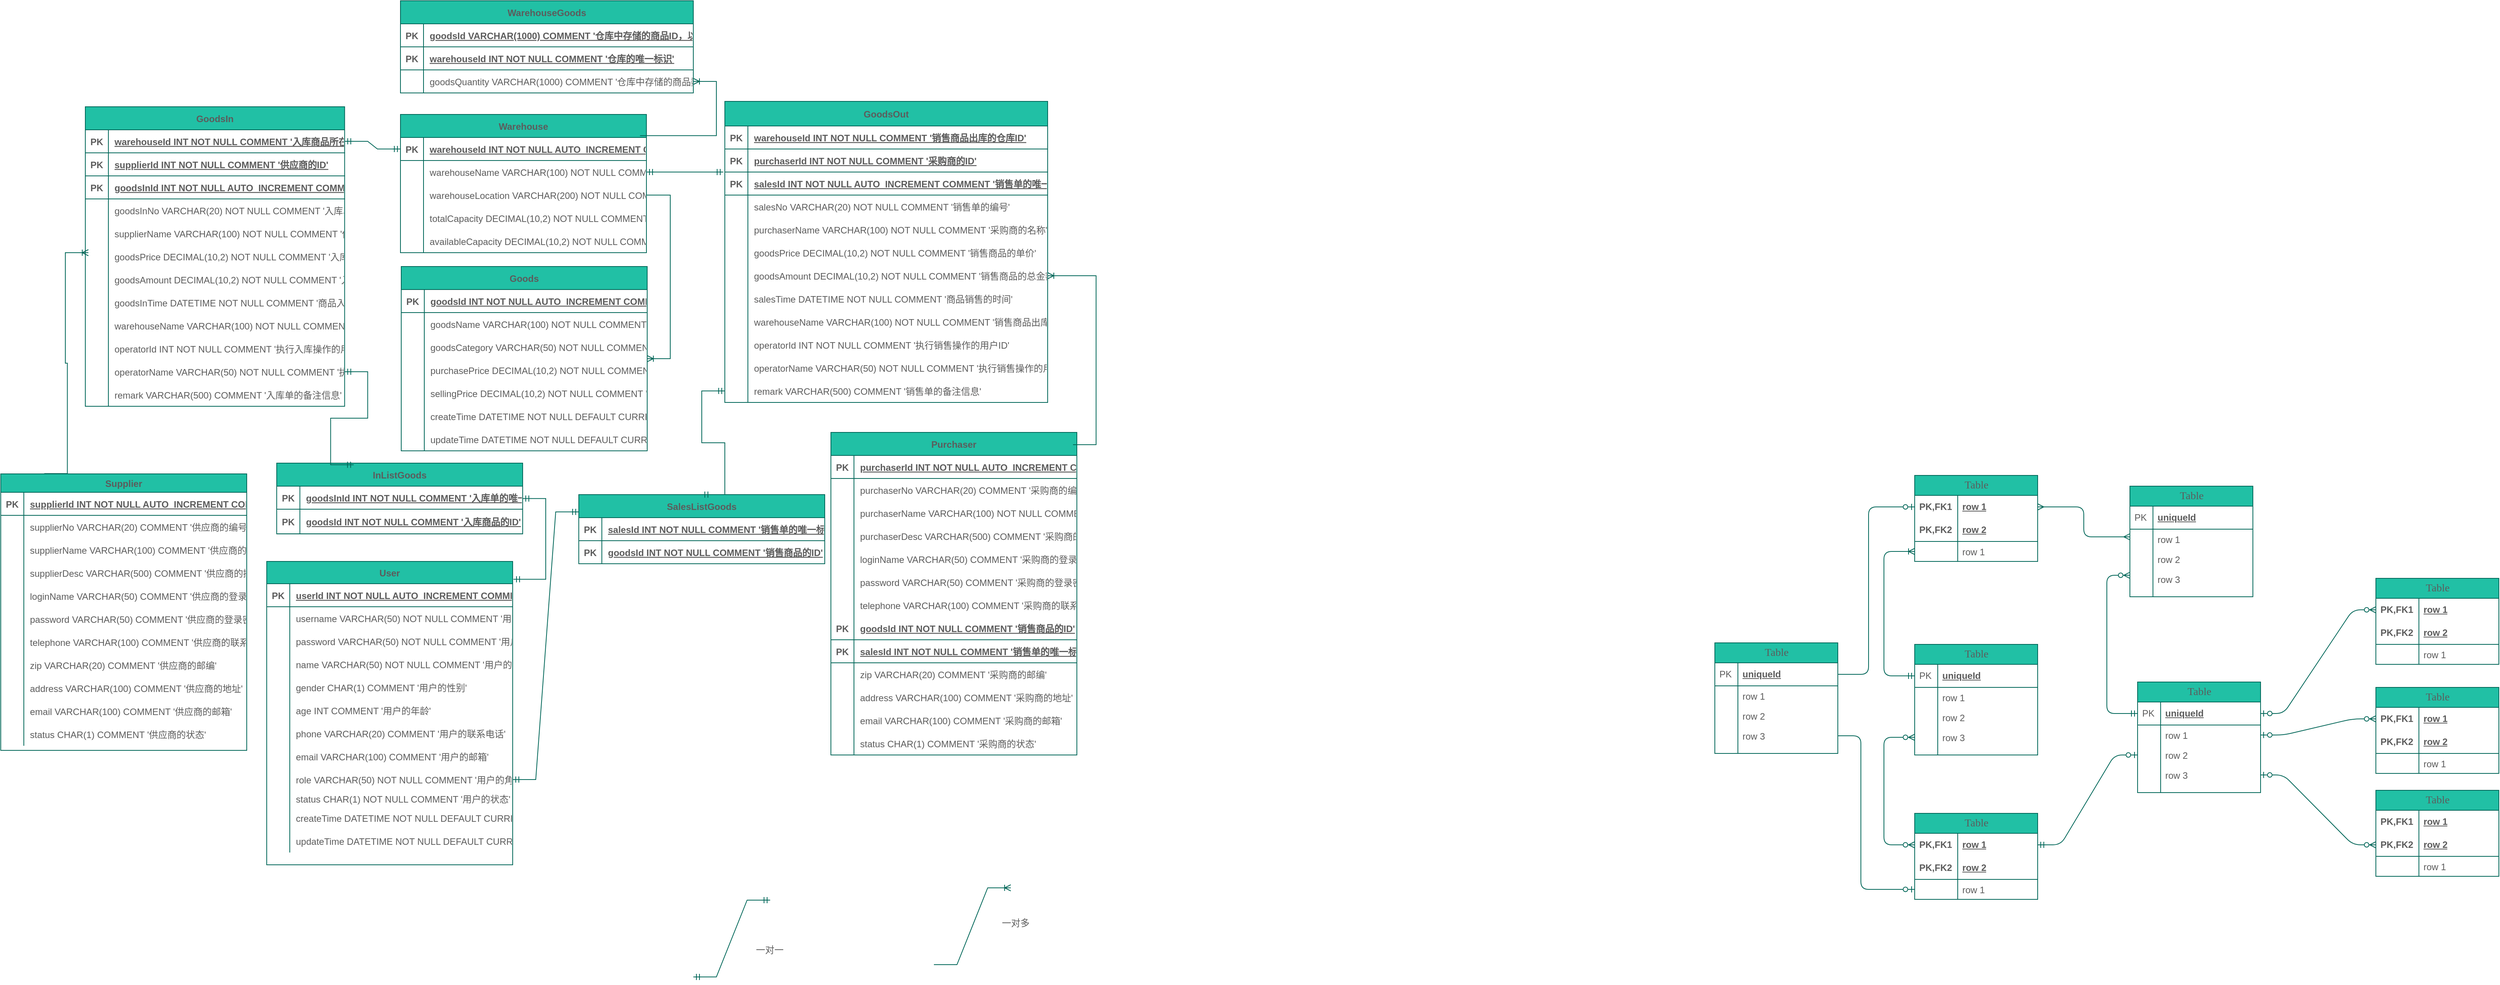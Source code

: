 <mxfile version="24.4.4" type="github">
  <diagram name="Page-1" id="e56a1550-8fbb-45ad-956c-1786394a9013">
    <mxGraphModel dx="1346" dy="913" grid="0" gridSize="10" guides="0" tooltips="1" connect="1" arrows="1" fold="1" page="0" pageScale="1" pageWidth="1100" pageHeight="850" background="none" math="0" shadow="0">
      <root>
        <mxCell id="0" />
        <mxCell id="1" parent="0" />
        <mxCell id="2e49270ec7c68f3f-1" value="Table" style="swimlane;html=1;fontStyle=0;childLayout=stackLayout;horizontal=1;startSize=26;fillColor=#21C0A5;horizontalStack=0;resizeParent=1;resizeLast=0;collapsible=1;marginBottom=0;swimlaneFillColor=#ffffff;align=center;rounded=0;shadow=0;comic=0;labelBackgroundColor=none;strokeWidth=1;fontFamily=Verdana;fontSize=14;strokeColor=#006658;fontColor=#5C5C5C;" parent="1" vertex="1">
          <mxGeometry x="3380" y="690" width="160" height="112" as="geometry" />
        </mxCell>
        <mxCell id="2e49270ec7c68f3f-2" value="row 1" style="shape=partialRectangle;top=0;left=0;right=0;bottom=0;html=1;align=left;verticalAlign=middle;fillColor=none;spacingLeft=60;spacingRight=4;whiteSpace=wrap;overflow=hidden;rotatable=0;points=[[0,0.5],[1,0.5]];portConstraint=eastwest;dropTarget=0;fontStyle=5;labelBackgroundColor=none;strokeColor=#006658;fontColor=#5C5C5C;" parent="2e49270ec7c68f3f-1" vertex="1">
          <mxGeometry y="26" width="160" height="30" as="geometry" />
        </mxCell>
        <mxCell id="2e49270ec7c68f3f-3" value="PK,FK1" style="shape=partialRectangle;fontStyle=1;top=0;left=0;bottom=0;html=1;fillColor=none;align=left;verticalAlign=middle;spacingLeft=4;spacingRight=4;whiteSpace=wrap;overflow=hidden;rotatable=0;points=[];portConstraint=eastwest;part=1;labelBackgroundColor=none;strokeColor=#006658;fontColor=#5C5C5C;" parent="2e49270ec7c68f3f-2" vertex="1" connectable="0">
          <mxGeometry width="56" height="30" as="geometry" />
        </mxCell>
        <mxCell id="2e49270ec7c68f3f-4" value="row 2" style="shape=partialRectangle;top=0;left=0;right=0;bottom=1;html=1;align=left;verticalAlign=middle;fillColor=none;spacingLeft=60;spacingRight=4;whiteSpace=wrap;overflow=hidden;rotatable=0;points=[[0,0.5],[1,0.5]];portConstraint=eastwest;dropTarget=0;fontStyle=5;labelBackgroundColor=none;strokeColor=#006658;fontColor=#5C5C5C;" parent="2e49270ec7c68f3f-1" vertex="1">
          <mxGeometry y="56" width="160" height="30" as="geometry" />
        </mxCell>
        <mxCell id="2e49270ec7c68f3f-5" value="PK,FK2" style="shape=partialRectangle;fontStyle=1;top=0;left=0;bottom=0;html=1;fillColor=none;align=left;verticalAlign=middle;spacingLeft=4;spacingRight=4;whiteSpace=wrap;overflow=hidden;rotatable=0;points=[];portConstraint=eastwest;part=1;labelBackgroundColor=none;strokeColor=#006658;fontColor=#5C5C5C;" parent="2e49270ec7c68f3f-4" vertex="1" connectable="0">
          <mxGeometry width="56" height="30" as="geometry" />
        </mxCell>
        <mxCell id="2e49270ec7c68f3f-6" value="row 1" style="shape=partialRectangle;top=0;left=0;right=0;bottom=0;html=1;align=left;verticalAlign=top;fillColor=none;spacingLeft=60;spacingRight=4;whiteSpace=wrap;overflow=hidden;rotatable=0;points=[[0,0.5],[1,0.5]];portConstraint=eastwest;dropTarget=0;labelBackgroundColor=none;strokeColor=#006658;fontColor=#5C5C5C;" parent="2e49270ec7c68f3f-1" vertex="1">
          <mxGeometry y="86" width="160" height="26" as="geometry" />
        </mxCell>
        <mxCell id="2e49270ec7c68f3f-7" value="" style="shape=partialRectangle;top=0;left=0;bottom=0;html=1;fillColor=none;align=left;verticalAlign=top;spacingLeft=4;spacingRight=4;whiteSpace=wrap;overflow=hidden;rotatable=0;points=[];portConstraint=eastwest;part=1;labelBackgroundColor=none;strokeColor=#006658;fontColor=#5C5C5C;" parent="2e49270ec7c68f3f-6" vertex="1" connectable="0">
          <mxGeometry width="56" height="26" as="geometry" />
        </mxCell>
        <mxCell id="2e49270ec7c68f3f-8" value="Table" style="swimlane;html=1;fontStyle=0;childLayout=stackLayout;horizontal=1;startSize=26;fillColor=#21C0A5;horizontalStack=0;resizeParent=1;resizeLast=0;collapsible=1;marginBottom=0;swimlaneFillColor=#ffffff;align=center;rounded=0;shadow=0;comic=0;labelBackgroundColor=none;strokeWidth=1;fontFamily=Verdana;fontSize=14;swimlaneLine=1;strokeColor=#006658;fontColor=#5C5C5C;" parent="1" vertex="1">
          <mxGeometry x="3660" y="704" width="160" height="144" as="geometry" />
        </mxCell>
        <mxCell id="2e49270ec7c68f3f-9" value="uniqueId" style="shape=partialRectangle;top=0;left=0;right=0;bottom=1;html=1;align=left;verticalAlign=middle;fillColor=none;spacingLeft=34;spacingRight=4;whiteSpace=wrap;overflow=hidden;rotatable=0;points=[[0,0.5],[1,0.5]];portConstraint=eastwest;dropTarget=0;fontStyle=5;labelBackgroundColor=none;strokeColor=#006658;fontColor=#5C5C5C;" parent="2e49270ec7c68f3f-8" vertex="1">
          <mxGeometry y="26" width="160" height="30" as="geometry" />
        </mxCell>
        <mxCell id="2e49270ec7c68f3f-10" value="PK" style="shape=partialRectangle;top=0;left=0;bottom=0;html=1;fillColor=none;align=left;verticalAlign=middle;spacingLeft=4;spacingRight=4;whiteSpace=wrap;overflow=hidden;rotatable=0;points=[];portConstraint=eastwest;part=1;labelBackgroundColor=none;strokeColor=#006658;fontColor=#5C5C5C;" parent="2e49270ec7c68f3f-9" vertex="1" connectable="0">
          <mxGeometry width="30" height="30" as="geometry" />
        </mxCell>
        <mxCell id="2e49270ec7c68f3f-11" value="row 1" style="shape=partialRectangle;top=0;left=0;right=0;bottom=0;html=1;align=left;verticalAlign=top;fillColor=none;spacingLeft=34;spacingRight=4;whiteSpace=wrap;overflow=hidden;rotatable=0;points=[[0,0.5],[1,0.5]];portConstraint=eastwest;dropTarget=0;labelBackgroundColor=none;strokeColor=#006658;fontColor=#5C5C5C;" parent="2e49270ec7c68f3f-8" vertex="1">
          <mxGeometry y="56" width="160" height="26" as="geometry" />
        </mxCell>
        <mxCell id="2e49270ec7c68f3f-12" value="" style="shape=partialRectangle;top=0;left=0;bottom=0;html=1;fillColor=none;align=left;verticalAlign=top;spacingLeft=4;spacingRight=4;whiteSpace=wrap;overflow=hidden;rotatable=0;points=[];portConstraint=eastwest;part=1;labelBackgroundColor=none;strokeColor=#006658;fontColor=#5C5C5C;" parent="2e49270ec7c68f3f-11" vertex="1" connectable="0">
          <mxGeometry width="30" height="26" as="geometry" />
        </mxCell>
        <mxCell id="2e49270ec7c68f3f-13" value="row 2" style="shape=partialRectangle;top=0;left=0;right=0;bottom=0;html=1;align=left;verticalAlign=top;fillColor=none;spacingLeft=34;spacingRight=4;whiteSpace=wrap;overflow=hidden;rotatable=0;points=[[0,0.5],[1,0.5]];portConstraint=eastwest;dropTarget=0;labelBackgroundColor=none;strokeColor=#006658;fontColor=#5C5C5C;" parent="2e49270ec7c68f3f-8" vertex="1">
          <mxGeometry y="82" width="160" height="26" as="geometry" />
        </mxCell>
        <mxCell id="2e49270ec7c68f3f-14" value="" style="shape=partialRectangle;top=0;left=0;bottom=0;html=1;fillColor=none;align=left;verticalAlign=top;spacingLeft=4;spacingRight=4;whiteSpace=wrap;overflow=hidden;rotatable=0;points=[];portConstraint=eastwest;part=1;labelBackgroundColor=none;strokeColor=#006658;fontColor=#5C5C5C;" parent="2e49270ec7c68f3f-13" vertex="1" connectable="0">
          <mxGeometry width="30" height="26" as="geometry" />
        </mxCell>
        <mxCell id="2e49270ec7c68f3f-15" value="row 3" style="shape=partialRectangle;top=0;left=0;right=0;bottom=0;html=1;align=left;verticalAlign=top;fillColor=none;spacingLeft=34;spacingRight=4;whiteSpace=wrap;overflow=hidden;rotatable=0;points=[[0,0.5],[1,0.5]];portConstraint=eastwest;dropTarget=0;labelBackgroundColor=none;strokeColor=#006658;fontColor=#5C5C5C;" parent="2e49270ec7c68f3f-8" vertex="1">
          <mxGeometry y="108" width="160" height="26" as="geometry" />
        </mxCell>
        <mxCell id="2e49270ec7c68f3f-16" value="" style="shape=partialRectangle;top=0;left=0;bottom=0;html=1;fillColor=none;align=left;verticalAlign=top;spacingLeft=4;spacingRight=4;whiteSpace=wrap;overflow=hidden;rotatable=0;points=[];portConstraint=eastwest;part=1;labelBackgroundColor=none;strokeColor=#006658;fontColor=#5C5C5C;" parent="2e49270ec7c68f3f-15" vertex="1" connectable="0">
          <mxGeometry width="30" height="26" as="geometry" />
        </mxCell>
        <mxCell id="2e49270ec7c68f3f-17" value="" style="shape=partialRectangle;top=0;left=0;right=0;bottom=0;html=1;align=left;verticalAlign=top;fillColor=none;spacingLeft=34;spacingRight=4;whiteSpace=wrap;overflow=hidden;rotatable=0;points=[[0,0.5],[1,0.5]];portConstraint=eastwest;dropTarget=0;labelBackgroundColor=none;strokeColor=#006658;fontColor=#5C5C5C;" parent="2e49270ec7c68f3f-8" vertex="1">
          <mxGeometry y="134" width="160" height="10" as="geometry" />
        </mxCell>
        <mxCell id="2e49270ec7c68f3f-18" value="" style="shape=partialRectangle;top=0;left=0;bottom=0;html=1;fillColor=none;align=left;verticalAlign=top;spacingLeft=4;spacingRight=4;whiteSpace=wrap;overflow=hidden;rotatable=0;points=[];portConstraint=eastwest;part=1;labelBackgroundColor=none;strokeColor=#006658;fontColor=#5C5C5C;" parent="2e49270ec7c68f3f-17" vertex="1" connectable="0">
          <mxGeometry width="30" height="10" as="geometry" />
        </mxCell>
        <mxCell id="2e49270ec7c68f3f-19" value="Table" style="swimlane;html=1;fontStyle=0;childLayout=stackLayout;horizontal=1;startSize=26;fillColor=#21C0A5;horizontalStack=0;resizeParent=1;resizeLast=0;collapsible=1;marginBottom=0;swimlaneFillColor=#ffffff;align=center;rounded=0;shadow=0;comic=0;labelBackgroundColor=none;strokeWidth=1;fontFamily=Verdana;fontSize=14;strokeColor=#006658;fontColor=#5C5C5C;" parent="1" vertex="1">
          <mxGeometry x="3380" y="910" width="160" height="144" as="geometry" />
        </mxCell>
        <mxCell id="2e49270ec7c68f3f-20" value="uniqueId" style="shape=partialRectangle;top=0;left=0;right=0;bottom=1;html=1;align=left;verticalAlign=middle;fillColor=none;spacingLeft=34;spacingRight=4;whiteSpace=wrap;overflow=hidden;rotatable=0;points=[[0,0.5],[1,0.5]];portConstraint=eastwest;dropTarget=0;fontStyle=5;labelBackgroundColor=none;strokeColor=#006658;fontColor=#5C5C5C;" parent="2e49270ec7c68f3f-19" vertex="1">
          <mxGeometry y="26" width="160" height="30" as="geometry" />
        </mxCell>
        <mxCell id="2e49270ec7c68f3f-21" value="PK" style="shape=partialRectangle;top=0;left=0;bottom=0;html=1;fillColor=none;align=left;verticalAlign=middle;spacingLeft=4;spacingRight=4;whiteSpace=wrap;overflow=hidden;rotatable=0;points=[];portConstraint=eastwest;part=1;labelBackgroundColor=none;strokeColor=#006658;fontColor=#5C5C5C;" parent="2e49270ec7c68f3f-20" vertex="1" connectable="0">
          <mxGeometry width="30" height="30" as="geometry" />
        </mxCell>
        <mxCell id="2e49270ec7c68f3f-22" value="row 1" style="shape=partialRectangle;top=0;left=0;right=0;bottom=0;html=1;align=left;verticalAlign=top;fillColor=none;spacingLeft=34;spacingRight=4;whiteSpace=wrap;overflow=hidden;rotatable=0;points=[[0,0.5],[1,0.5]];portConstraint=eastwest;dropTarget=0;labelBackgroundColor=none;strokeColor=#006658;fontColor=#5C5C5C;" parent="2e49270ec7c68f3f-19" vertex="1">
          <mxGeometry y="56" width="160" height="26" as="geometry" />
        </mxCell>
        <mxCell id="2e49270ec7c68f3f-23" value="" style="shape=partialRectangle;top=0;left=0;bottom=0;html=1;fillColor=none;align=left;verticalAlign=top;spacingLeft=4;spacingRight=4;whiteSpace=wrap;overflow=hidden;rotatable=0;points=[];portConstraint=eastwest;part=1;labelBackgroundColor=none;strokeColor=#006658;fontColor=#5C5C5C;" parent="2e49270ec7c68f3f-22" vertex="1" connectable="0">
          <mxGeometry width="30" height="26" as="geometry" />
        </mxCell>
        <mxCell id="2e49270ec7c68f3f-24" value="row 2" style="shape=partialRectangle;top=0;left=0;right=0;bottom=0;html=1;align=left;verticalAlign=top;fillColor=none;spacingLeft=34;spacingRight=4;whiteSpace=wrap;overflow=hidden;rotatable=0;points=[[0,0.5],[1,0.5]];portConstraint=eastwest;dropTarget=0;labelBackgroundColor=none;strokeColor=#006658;fontColor=#5C5C5C;" parent="2e49270ec7c68f3f-19" vertex="1">
          <mxGeometry y="82" width="160" height="26" as="geometry" />
        </mxCell>
        <mxCell id="2e49270ec7c68f3f-25" value="" style="shape=partialRectangle;top=0;left=0;bottom=0;html=1;fillColor=none;align=left;verticalAlign=top;spacingLeft=4;spacingRight=4;whiteSpace=wrap;overflow=hidden;rotatable=0;points=[];portConstraint=eastwest;part=1;labelBackgroundColor=none;strokeColor=#006658;fontColor=#5C5C5C;" parent="2e49270ec7c68f3f-24" vertex="1" connectable="0">
          <mxGeometry width="30" height="26" as="geometry" />
        </mxCell>
        <mxCell id="2e49270ec7c68f3f-26" value="row 3" style="shape=partialRectangle;top=0;left=0;right=0;bottom=0;html=1;align=left;verticalAlign=top;fillColor=none;spacingLeft=34;spacingRight=4;whiteSpace=wrap;overflow=hidden;rotatable=0;points=[[0,0.5],[1,0.5]];portConstraint=eastwest;dropTarget=0;labelBackgroundColor=none;strokeColor=#006658;fontColor=#5C5C5C;" parent="2e49270ec7c68f3f-19" vertex="1">
          <mxGeometry y="108" width="160" height="26" as="geometry" />
        </mxCell>
        <mxCell id="2e49270ec7c68f3f-27" value="" style="shape=partialRectangle;top=0;left=0;bottom=0;html=1;fillColor=none;align=left;verticalAlign=top;spacingLeft=4;spacingRight=4;whiteSpace=wrap;overflow=hidden;rotatable=0;points=[];portConstraint=eastwest;part=1;labelBackgroundColor=none;strokeColor=#006658;fontColor=#5C5C5C;" parent="2e49270ec7c68f3f-26" vertex="1" connectable="0">
          <mxGeometry width="30" height="26" as="geometry" />
        </mxCell>
        <mxCell id="2e49270ec7c68f3f-28" value="" style="shape=partialRectangle;top=0;left=0;right=0;bottom=0;html=1;align=left;verticalAlign=top;fillColor=none;spacingLeft=34;spacingRight=4;whiteSpace=wrap;overflow=hidden;rotatable=0;points=[[0,0.5],[1,0.5]];portConstraint=eastwest;dropTarget=0;labelBackgroundColor=none;strokeColor=#006658;fontColor=#5C5C5C;" parent="2e49270ec7c68f3f-19" vertex="1">
          <mxGeometry y="134" width="160" height="10" as="geometry" />
        </mxCell>
        <mxCell id="2e49270ec7c68f3f-29" value="" style="shape=partialRectangle;top=0;left=0;bottom=0;html=1;fillColor=none;align=left;verticalAlign=top;spacingLeft=4;spacingRight=4;whiteSpace=wrap;overflow=hidden;rotatable=0;points=[];portConstraint=eastwest;part=1;labelBackgroundColor=none;strokeColor=#006658;fontColor=#5C5C5C;" parent="2e49270ec7c68f3f-28" vertex="1" connectable="0">
          <mxGeometry width="30" height="10" as="geometry" />
        </mxCell>
        <mxCell id="2e49270ec7c68f3f-30" value="Table" style="swimlane;html=1;fontStyle=0;childLayout=stackLayout;horizontal=1;startSize=26;fillColor=#21C0A5;horizontalStack=0;resizeParent=1;resizeLast=0;collapsible=1;marginBottom=0;swimlaneFillColor=#ffffff;align=center;rounded=0;shadow=0;comic=0;labelBackgroundColor=none;strokeWidth=1;fontFamily=Verdana;fontSize=14;strokeColor=#006658;fontColor=#5C5C5C;" parent="1" vertex="1">
          <mxGeometry x="3670" y="959" width="160" height="144" as="geometry" />
        </mxCell>
        <mxCell id="2e49270ec7c68f3f-31" value="uniqueId" style="shape=partialRectangle;top=0;left=0;right=0;bottom=1;html=1;align=left;verticalAlign=middle;fillColor=none;spacingLeft=34;spacingRight=4;whiteSpace=wrap;overflow=hidden;rotatable=0;points=[[0,0.5],[1,0.5]];portConstraint=eastwest;dropTarget=0;fontStyle=5;labelBackgroundColor=none;strokeColor=#006658;fontColor=#5C5C5C;" parent="2e49270ec7c68f3f-30" vertex="1">
          <mxGeometry y="26" width="160" height="30" as="geometry" />
        </mxCell>
        <mxCell id="2e49270ec7c68f3f-32" value="PK" style="shape=partialRectangle;top=0;left=0;bottom=0;html=1;fillColor=none;align=left;verticalAlign=middle;spacingLeft=4;spacingRight=4;whiteSpace=wrap;overflow=hidden;rotatable=0;points=[];portConstraint=eastwest;part=1;labelBackgroundColor=none;strokeColor=#006658;fontColor=#5C5C5C;" parent="2e49270ec7c68f3f-31" vertex="1" connectable="0">
          <mxGeometry width="30" height="30" as="geometry" />
        </mxCell>
        <mxCell id="2e49270ec7c68f3f-33" value="row 1" style="shape=partialRectangle;top=0;left=0;right=0;bottom=0;html=1;align=left;verticalAlign=top;fillColor=none;spacingLeft=34;spacingRight=4;whiteSpace=wrap;overflow=hidden;rotatable=0;points=[[0,0.5],[1,0.5]];portConstraint=eastwest;dropTarget=0;labelBackgroundColor=none;strokeColor=#006658;fontColor=#5C5C5C;" parent="2e49270ec7c68f3f-30" vertex="1">
          <mxGeometry y="56" width="160" height="26" as="geometry" />
        </mxCell>
        <mxCell id="2e49270ec7c68f3f-34" value="" style="shape=partialRectangle;top=0;left=0;bottom=0;html=1;fillColor=none;align=left;verticalAlign=top;spacingLeft=4;spacingRight=4;whiteSpace=wrap;overflow=hidden;rotatable=0;points=[];portConstraint=eastwest;part=1;labelBackgroundColor=none;strokeColor=#006658;fontColor=#5C5C5C;" parent="2e49270ec7c68f3f-33" vertex="1" connectable="0">
          <mxGeometry width="30" height="26" as="geometry" />
        </mxCell>
        <mxCell id="2e49270ec7c68f3f-35" value="row 2" style="shape=partialRectangle;top=0;left=0;right=0;bottom=0;html=1;align=left;verticalAlign=top;fillColor=none;spacingLeft=34;spacingRight=4;whiteSpace=wrap;overflow=hidden;rotatable=0;points=[[0,0.5],[1,0.5]];portConstraint=eastwest;dropTarget=0;labelBackgroundColor=none;strokeColor=#006658;fontColor=#5C5C5C;" parent="2e49270ec7c68f3f-30" vertex="1">
          <mxGeometry y="82" width="160" height="26" as="geometry" />
        </mxCell>
        <mxCell id="2e49270ec7c68f3f-36" value="" style="shape=partialRectangle;top=0;left=0;bottom=0;html=1;fillColor=none;align=left;verticalAlign=top;spacingLeft=4;spacingRight=4;whiteSpace=wrap;overflow=hidden;rotatable=0;points=[];portConstraint=eastwest;part=1;labelBackgroundColor=none;strokeColor=#006658;fontColor=#5C5C5C;" parent="2e49270ec7c68f3f-35" vertex="1" connectable="0">
          <mxGeometry width="30" height="26" as="geometry" />
        </mxCell>
        <mxCell id="2e49270ec7c68f3f-37" value="row 3" style="shape=partialRectangle;top=0;left=0;right=0;bottom=0;html=1;align=left;verticalAlign=top;fillColor=none;spacingLeft=34;spacingRight=4;whiteSpace=wrap;overflow=hidden;rotatable=0;points=[[0,0.5],[1,0.5]];portConstraint=eastwest;dropTarget=0;labelBackgroundColor=none;strokeColor=#006658;fontColor=#5C5C5C;" parent="2e49270ec7c68f3f-30" vertex="1">
          <mxGeometry y="108" width="160" height="26" as="geometry" />
        </mxCell>
        <mxCell id="2e49270ec7c68f3f-38" value="" style="shape=partialRectangle;top=0;left=0;bottom=0;html=1;fillColor=none;align=left;verticalAlign=top;spacingLeft=4;spacingRight=4;whiteSpace=wrap;overflow=hidden;rotatable=0;points=[];portConstraint=eastwest;part=1;labelBackgroundColor=none;strokeColor=#006658;fontColor=#5C5C5C;" parent="2e49270ec7c68f3f-37" vertex="1" connectable="0">
          <mxGeometry width="30" height="26" as="geometry" />
        </mxCell>
        <mxCell id="2e49270ec7c68f3f-39" value="" style="shape=partialRectangle;top=0;left=0;right=0;bottom=0;html=1;align=left;verticalAlign=top;fillColor=none;spacingLeft=34;spacingRight=4;whiteSpace=wrap;overflow=hidden;rotatable=0;points=[[0,0.5],[1,0.5]];portConstraint=eastwest;dropTarget=0;labelBackgroundColor=none;strokeColor=#006658;fontColor=#5C5C5C;" parent="2e49270ec7c68f3f-30" vertex="1">
          <mxGeometry y="134" width="160" height="10" as="geometry" />
        </mxCell>
        <mxCell id="2e49270ec7c68f3f-40" value="" style="shape=partialRectangle;top=0;left=0;bottom=0;html=1;fillColor=none;align=left;verticalAlign=top;spacingLeft=4;spacingRight=4;whiteSpace=wrap;overflow=hidden;rotatable=0;points=[];portConstraint=eastwest;part=1;labelBackgroundColor=none;strokeColor=#006658;fontColor=#5C5C5C;" parent="2e49270ec7c68f3f-39" vertex="1" connectable="0">
          <mxGeometry width="30" height="10" as="geometry" />
        </mxCell>
        <mxCell id="2e49270ec7c68f3f-41" value="Table" style="swimlane;html=1;fontStyle=0;childLayout=stackLayout;horizontal=1;startSize=26;fillColor=#21C0A5;horizontalStack=0;resizeParent=1;resizeLast=0;collapsible=1;marginBottom=0;swimlaneFillColor=#ffffff;align=center;rounded=0;shadow=0;comic=0;labelBackgroundColor=none;strokeWidth=1;fontFamily=Verdana;fontSize=14;strokeColor=#006658;fontColor=#5C5C5C;" parent="1" vertex="1">
          <mxGeometry x="3980" y="824" width="160" height="112" as="geometry" />
        </mxCell>
        <mxCell id="2e49270ec7c68f3f-42" value="row 1" style="shape=partialRectangle;top=0;left=0;right=0;bottom=0;html=1;align=left;verticalAlign=middle;fillColor=none;spacingLeft=60;spacingRight=4;whiteSpace=wrap;overflow=hidden;rotatable=0;points=[[0,0.5],[1,0.5]];portConstraint=eastwest;dropTarget=0;fontStyle=5;labelBackgroundColor=none;strokeColor=#006658;fontColor=#5C5C5C;" parent="2e49270ec7c68f3f-41" vertex="1">
          <mxGeometry y="26" width="160" height="30" as="geometry" />
        </mxCell>
        <mxCell id="2e49270ec7c68f3f-43" value="PK,FK1" style="shape=partialRectangle;fontStyle=1;top=0;left=0;bottom=0;html=1;fillColor=none;align=left;verticalAlign=middle;spacingLeft=4;spacingRight=4;whiteSpace=wrap;overflow=hidden;rotatable=0;points=[];portConstraint=eastwest;part=1;labelBackgroundColor=none;strokeColor=#006658;fontColor=#5C5C5C;" parent="2e49270ec7c68f3f-42" vertex="1" connectable="0">
          <mxGeometry width="56" height="30" as="geometry" />
        </mxCell>
        <mxCell id="2e49270ec7c68f3f-44" value="row 2" style="shape=partialRectangle;top=0;left=0;right=0;bottom=1;html=1;align=left;verticalAlign=middle;fillColor=none;spacingLeft=60;spacingRight=4;whiteSpace=wrap;overflow=hidden;rotatable=0;points=[[0,0.5],[1,0.5]];portConstraint=eastwest;dropTarget=0;fontStyle=5;labelBackgroundColor=none;strokeColor=#006658;fontColor=#5C5C5C;" parent="2e49270ec7c68f3f-41" vertex="1">
          <mxGeometry y="56" width="160" height="30" as="geometry" />
        </mxCell>
        <mxCell id="2e49270ec7c68f3f-45" value="PK,FK2" style="shape=partialRectangle;fontStyle=1;top=0;left=0;bottom=0;html=1;fillColor=none;align=left;verticalAlign=middle;spacingLeft=4;spacingRight=4;whiteSpace=wrap;overflow=hidden;rotatable=0;points=[];portConstraint=eastwest;part=1;labelBackgroundColor=none;strokeColor=#006658;fontColor=#5C5C5C;" parent="2e49270ec7c68f3f-44" vertex="1" connectable="0">
          <mxGeometry width="56" height="30" as="geometry" />
        </mxCell>
        <mxCell id="2e49270ec7c68f3f-46" value="row 1" style="shape=partialRectangle;top=0;left=0;right=0;bottom=0;html=1;align=left;verticalAlign=top;fillColor=none;spacingLeft=60;spacingRight=4;whiteSpace=wrap;overflow=hidden;rotatable=0;points=[[0,0.5],[1,0.5]];portConstraint=eastwest;dropTarget=0;labelBackgroundColor=none;strokeColor=#006658;fontColor=#5C5C5C;" parent="2e49270ec7c68f3f-41" vertex="1">
          <mxGeometry y="86" width="160" height="26" as="geometry" />
        </mxCell>
        <mxCell id="2e49270ec7c68f3f-47" value="" style="shape=partialRectangle;top=0;left=0;bottom=0;html=1;fillColor=none;align=left;verticalAlign=top;spacingLeft=4;spacingRight=4;whiteSpace=wrap;overflow=hidden;rotatable=0;points=[];portConstraint=eastwest;part=1;labelBackgroundColor=none;strokeColor=#006658;fontColor=#5C5C5C;" parent="2e49270ec7c68f3f-46" vertex="1" connectable="0">
          <mxGeometry width="56" height="26" as="geometry" />
        </mxCell>
        <mxCell id="2e49270ec7c68f3f-48" value="Table" style="swimlane;html=1;fontStyle=0;childLayout=stackLayout;horizontal=1;startSize=26;fillColor=#21C0A5;horizontalStack=0;resizeParent=1;resizeLast=0;collapsible=1;marginBottom=0;swimlaneFillColor=#ffffff;align=center;rounded=0;shadow=0;comic=0;labelBackgroundColor=none;strokeWidth=1;fontFamily=Verdana;fontSize=14;strokeColor=#006658;fontColor=#5C5C5C;" parent="1" vertex="1">
          <mxGeometry x="3380" y="1130" width="160" height="112" as="geometry" />
        </mxCell>
        <mxCell id="2e49270ec7c68f3f-49" value="row 1" style="shape=partialRectangle;top=0;left=0;right=0;bottom=0;html=1;align=left;verticalAlign=middle;fillColor=none;spacingLeft=60;spacingRight=4;whiteSpace=wrap;overflow=hidden;rotatable=0;points=[[0,0.5],[1,0.5]];portConstraint=eastwest;dropTarget=0;fontStyle=5;labelBackgroundColor=none;strokeColor=#006658;fontColor=#5C5C5C;" parent="2e49270ec7c68f3f-48" vertex="1">
          <mxGeometry y="26" width="160" height="30" as="geometry" />
        </mxCell>
        <mxCell id="2e49270ec7c68f3f-50" value="PK,FK1" style="shape=partialRectangle;fontStyle=1;top=0;left=0;bottom=0;html=1;fillColor=none;align=left;verticalAlign=middle;spacingLeft=4;spacingRight=4;whiteSpace=wrap;overflow=hidden;rotatable=0;points=[];portConstraint=eastwest;part=1;labelBackgroundColor=none;strokeColor=#006658;fontColor=#5C5C5C;" parent="2e49270ec7c68f3f-49" vertex="1" connectable="0">
          <mxGeometry width="56" height="30" as="geometry" />
        </mxCell>
        <mxCell id="2e49270ec7c68f3f-51" value="row 2" style="shape=partialRectangle;top=0;left=0;right=0;bottom=1;html=1;align=left;verticalAlign=middle;fillColor=none;spacingLeft=60;spacingRight=4;whiteSpace=wrap;overflow=hidden;rotatable=0;points=[[0,0.5],[1,0.5]];portConstraint=eastwest;dropTarget=0;fontStyle=5;labelBackgroundColor=none;strokeColor=#006658;fontColor=#5C5C5C;" parent="2e49270ec7c68f3f-48" vertex="1">
          <mxGeometry y="56" width="160" height="30" as="geometry" />
        </mxCell>
        <mxCell id="2e49270ec7c68f3f-52" value="PK,FK2" style="shape=partialRectangle;fontStyle=1;top=0;left=0;bottom=0;html=1;fillColor=none;align=left;verticalAlign=middle;spacingLeft=4;spacingRight=4;whiteSpace=wrap;overflow=hidden;rotatable=0;points=[];portConstraint=eastwest;part=1;labelBackgroundColor=none;strokeColor=#006658;fontColor=#5C5C5C;" parent="2e49270ec7c68f3f-51" vertex="1" connectable="0">
          <mxGeometry width="56" height="30" as="geometry" />
        </mxCell>
        <mxCell id="2e49270ec7c68f3f-53" value="row 1" style="shape=partialRectangle;top=0;left=0;right=0;bottom=0;html=1;align=left;verticalAlign=top;fillColor=none;spacingLeft=60;spacingRight=4;whiteSpace=wrap;overflow=hidden;rotatable=0;points=[[0,0.5],[1,0.5]];portConstraint=eastwest;dropTarget=0;labelBackgroundColor=none;strokeColor=#006658;fontColor=#5C5C5C;" parent="2e49270ec7c68f3f-48" vertex="1">
          <mxGeometry y="86" width="160" height="26" as="geometry" />
        </mxCell>
        <mxCell id="2e49270ec7c68f3f-54" value="" style="shape=partialRectangle;top=0;left=0;bottom=0;html=1;fillColor=none;align=left;verticalAlign=top;spacingLeft=4;spacingRight=4;whiteSpace=wrap;overflow=hidden;rotatable=0;points=[];portConstraint=eastwest;part=1;labelBackgroundColor=none;strokeColor=#006658;fontColor=#5C5C5C;" parent="2e49270ec7c68f3f-53" vertex="1" connectable="0">
          <mxGeometry width="56" height="26" as="geometry" />
        </mxCell>
        <mxCell id="2e49270ec7c68f3f-55" value="" style="edgeStyle=orthogonalEdgeStyle;html=1;endArrow=ERoneToMany;startArrow=ERmandOne;labelBackgroundColor=none;fontFamily=Verdana;fontSize=14;entryX=0;entryY=0.5;exitX=0;exitY=0.5;strokeColor=#006658;fontColor=default;" parent="1" source="2e49270ec7c68f3f-20" target="2e49270ec7c68f3f-6" edge="1">
          <mxGeometry width="100" height="100" relative="1" as="geometry">
            <mxPoint x="3190" y="980" as="sourcePoint" />
            <mxPoint x="3290" y="880" as="targetPoint" />
            <Array as="points">
              <mxPoint x="3340" y="951" />
              <mxPoint x="3340" y="789" />
            </Array>
          </mxGeometry>
        </mxCell>
        <mxCell id="2e49270ec7c68f3f-56" value="" style="edgeStyle=orthogonalEdgeStyle;html=1;endArrow=ERzeroToMany;endFill=1;startArrow=ERzeroToMany;labelBackgroundColor=none;fontFamily=Verdana;fontSize=14;entryX=0;entryY=0.5;exitX=0;exitY=0.5;strokeColor=#006658;fontColor=default;" parent="1" source="2e49270ec7c68f3f-49" target="2e49270ec7c68f3f-26" edge="1">
          <mxGeometry width="100" height="100" relative="1" as="geometry">
            <mxPoint x="3210" y="1200" as="sourcePoint" />
            <mxPoint x="3310" y="1100" as="targetPoint" />
            <Array as="points">
              <mxPoint x="3340" y="1171" />
              <mxPoint x="3340" y="1031" />
            </Array>
          </mxGeometry>
        </mxCell>
        <mxCell id="2e49270ec7c68f3f-57" value="" style="edgeStyle=orthogonalEdgeStyle;html=1;endArrow=ERmany;startArrow=ERmany;labelBackgroundColor=none;fontFamily=Verdana;fontSize=14;entryX=1;entryY=0.5;exitX=0;exitY=0.383;exitPerimeter=0;strokeColor=#006658;fontColor=default;" parent="1" source="2e49270ec7c68f3f-11" target="2e49270ec7c68f3f-2" edge="1">
          <mxGeometry width="100" height="100" relative="1" as="geometry">
            <mxPoint x="3650" y="770" as="sourcePoint" />
            <mxPoint x="3670" y="860" as="targetPoint" />
            <Array as="points">
              <mxPoint x="3600" y="770" />
              <mxPoint x="3600" y="731" />
            </Array>
          </mxGeometry>
        </mxCell>
        <mxCell id="2e49270ec7c68f3f-58" value="" style="edgeStyle=orthogonalEdgeStyle;html=1;endArrow=ERzeroToMany;startArrow=ERmandOne;labelBackgroundColor=none;fontFamily=Verdana;fontSize=14;entryX=0;entryY=0.308;entryPerimeter=0;exitX=0;exitY=0.5;strokeColor=#006658;fontColor=default;" parent="1" source="2e49270ec7c68f3f-31" target="2e49270ec7c68f3f-15" edge="1">
          <mxGeometry width="100" height="100" relative="1" as="geometry">
            <mxPoint x="3560" y="970" as="sourcePoint" />
            <mxPoint x="3660" y="870" as="targetPoint" />
            <Array as="points">
              <mxPoint x="3630" y="1000" />
              <mxPoint x="3630" y="820" />
            </Array>
          </mxGeometry>
        </mxCell>
        <mxCell id="2e49270ec7c68f3f-60" value="" style="edgeStyle=entityRelationEdgeStyle;html=1;endArrow=ERzeroToOne;startArrow=ERmandOne;labelBackgroundColor=none;fontFamily=Verdana;fontSize=14;exitX=1;exitY=0.5;entryX=0;entryY=0.5;strokeColor=#006658;fontColor=default;" parent="1" source="2e49270ec7c68f3f-49" target="2e49270ec7c68f3f-35" edge="1">
          <mxGeometry width="100" height="100" relative="1" as="geometry">
            <mxPoint x="3690" y="1270" as="sourcePoint" />
            <mxPoint x="3790" y="1170" as="targetPoint" />
          </mxGeometry>
        </mxCell>
        <mxCell id="2e49270ec7c68f3f-63" value="" style="edgeStyle=entityRelationEdgeStyle;html=1;endArrow=ERzeroToMany;startArrow=ERzeroToOne;labelBackgroundColor=none;fontFamily=Verdana;fontSize=14;entryX=0;entryY=0.5;exitX=1;exitY=0.5;strokeColor=#006658;fontColor=default;" parent="1" source="2e49270ec7c68f3f-31" target="2e49270ec7c68f3f-42" edge="1">
          <mxGeometry width="100" height="100" relative="1" as="geometry">
            <mxPoint x="3940" y="1150" as="sourcePoint" />
            <mxPoint x="4040" y="1050" as="targetPoint" />
          </mxGeometry>
        </mxCell>
        <mxCell id="2e49270ec7c68f3f-64" value="Table" style="swimlane;html=1;fontStyle=0;childLayout=stackLayout;horizontal=1;startSize=26;fillColor=#21C0A5;horizontalStack=0;resizeParent=1;resizeLast=0;collapsible=1;marginBottom=0;swimlaneFillColor=#ffffff;align=center;rounded=0;shadow=0;comic=0;labelBackgroundColor=none;strokeWidth=1;fontFamily=Verdana;fontSize=14;strokeColor=#006658;fontColor=#5C5C5C;" parent="1" vertex="1">
          <mxGeometry x="3980" y="966" width="160" height="112" as="geometry" />
        </mxCell>
        <mxCell id="2e49270ec7c68f3f-65" value="row 1" style="shape=partialRectangle;top=0;left=0;right=0;bottom=0;html=1;align=left;verticalAlign=middle;fillColor=none;spacingLeft=60;spacingRight=4;whiteSpace=wrap;overflow=hidden;rotatable=0;points=[[0,0.5],[1,0.5]];portConstraint=eastwest;dropTarget=0;fontStyle=5;labelBackgroundColor=none;strokeColor=#006658;fontColor=#5C5C5C;" parent="2e49270ec7c68f3f-64" vertex="1">
          <mxGeometry y="26" width="160" height="30" as="geometry" />
        </mxCell>
        <mxCell id="2e49270ec7c68f3f-66" value="PK,FK1" style="shape=partialRectangle;fontStyle=1;top=0;left=0;bottom=0;html=1;fillColor=none;align=left;verticalAlign=middle;spacingLeft=4;spacingRight=4;whiteSpace=wrap;overflow=hidden;rotatable=0;points=[];portConstraint=eastwest;part=1;labelBackgroundColor=none;strokeColor=#006658;fontColor=#5C5C5C;" parent="2e49270ec7c68f3f-65" vertex="1" connectable="0">
          <mxGeometry width="56" height="30" as="geometry" />
        </mxCell>
        <mxCell id="2e49270ec7c68f3f-67" value="row 2" style="shape=partialRectangle;top=0;left=0;right=0;bottom=1;html=1;align=left;verticalAlign=middle;fillColor=none;spacingLeft=60;spacingRight=4;whiteSpace=wrap;overflow=hidden;rotatable=0;points=[[0,0.5],[1,0.5]];portConstraint=eastwest;dropTarget=0;fontStyle=5;labelBackgroundColor=none;strokeColor=#006658;fontColor=#5C5C5C;" parent="2e49270ec7c68f3f-64" vertex="1">
          <mxGeometry y="56" width="160" height="30" as="geometry" />
        </mxCell>
        <mxCell id="2e49270ec7c68f3f-68" value="PK,FK2" style="shape=partialRectangle;fontStyle=1;top=0;left=0;bottom=0;html=1;fillColor=none;align=left;verticalAlign=middle;spacingLeft=4;spacingRight=4;whiteSpace=wrap;overflow=hidden;rotatable=0;points=[];portConstraint=eastwest;part=1;labelBackgroundColor=none;strokeColor=#006658;fontColor=#5C5C5C;" parent="2e49270ec7c68f3f-67" vertex="1" connectable="0">
          <mxGeometry width="56" height="30" as="geometry" />
        </mxCell>
        <mxCell id="2e49270ec7c68f3f-69" value="row 1" style="shape=partialRectangle;top=0;left=0;right=0;bottom=0;html=1;align=left;verticalAlign=top;fillColor=none;spacingLeft=60;spacingRight=4;whiteSpace=wrap;overflow=hidden;rotatable=0;points=[[0,0.5],[1,0.5]];portConstraint=eastwest;dropTarget=0;labelBackgroundColor=none;strokeColor=#006658;fontColor=#5C5C5C;" parent="2e49270ec7c68f3f-64" vertex="1">
          <mxGeometry y="86" width="160" height="26" as="geometry" />
        </mxCell>
        <mxCell id="2e49270ec7c68f3f-70" value="" style="shape=partialRectangle;top=0;left=0;bottom=0;html=1;fillColor=none;align=left;verticalAlign=top;spacingLeft=4;spacingRight=4;whiteSpace=wrap;overflow=hidden;rotatable=0;points=[];portConstraint=eastwest;part=1;labelBackgroundColor=none;strokeColor=#006658;fontColor=#5C5C5C;" parent="2e49270ec7c68f3f-69" vertex="1" connectable="0">
          <mxGeometry width="56" height="26" as="geometry" />
        </mxCell>
        <mxCell id="2e49270ec7c68f3f-71" value="Table" style="swimlane;html=1;fontStyle=0;childLayout=stackLayout;horizontal=1;startSize=26;fillColor=#21C0A5;horizontalStack=0;resizeParent=1;resizeLast=0;collapsible=1;marginBottom=0;swimlaneFillColor=#ffffff;align=center;rounded=0;shadow=0;comic=0;labelBackgroundColor=none;strokeWidth=1;fontFamily=Verdana;fontSize=14;strokeColor=#006658;fontColor=#5C5C5C;" parent="1" vertex="1">
          <mxGeometry x="3980" y="1100" width="160" height="112" as="geometry" />
        </mxCell>
        <mxCell id="2e49270ec7c68f3f-72" value="row 1" style="shape=partialRectangle;top=0;left=0;right=0;bottom=0;html=1;align=left;verticalAlign=middle;fillColor=none;spacingLeft=60;spacingRight=4;whiteSpace=wrap;overflow=hidden;rotatable=0;points=[[0,0.5],[1,0.5]];portConstraint=eastwest;dropTarget=0;fontStyle=5;labelBackgroundColor=none;strokeColor=#006658;fontColor=#5C5C5C;" parent="2e49270ec7c68f3f-71" vertex="1">
          <mxGeometry y="26" width="160" height="30" as="geometry" />
        </mxCell>
        <mxCell id="2e49270ec7c68f3f-73" value="PK,FK1" style="shape=partialRectangle;fontStyle=1;top=0;left=0;bottom=0;html=1;fillColor=none;align=left;verticalAlign=middle;spacingLeft=4;spacingRight=4;whiteSpace=wrap;overflow=hidden;rotatable=0;points=[];portConstraint=eastwest;part=1;labelBackgroundColor=none;strokeColor=#006658;fontColor=#5C5C5C;" parent="2e49270ec7c68f3f-72" vertex="1" connectable="0">
          <mxGeometry width="56" height="30" as="geometry" />
        </mxCell>
        <mxCell id="2e49270ec7c68f3f-74" value="row 2" style="shape=partialRectangle;top=0;left=0;right=0;bottom=1;html=1;align=left;verticalAlign=middle;fillColor=none;spacingLeft=60;spacingRight=4;whiteSpace=wrap;overflow=hidden;rotatable=0;points=[[0,0.5],[1,0.5]];portConstraint=eastwest;dropTarget=0;fontStyle=5;labelBackgroundColor=none;strokeColor=#006658;fontColor=#5C5C5C;" parent="2e49270ec7c68f3f-71" vertex="1">
          <mxGeometry y="56" width="160" height="30" as="geometry" />
        </mxCell>
        <mxCell id="2e49270ec7c68f3f-75" value="PK,FK2" style="shape=partialRectangle;fontStyle=1;top=0;left=0;bottom=0;html=1;fillColor=none;align=left;verticalAlign=middle;spacingLeft=4;spacingRight=4;whiteSpace=wrap;overflow=hidden;rotatable=0;points=[];portConstraint=eastwest;part=1;labelBackgroundColor=none;strokeColor=#006658;fontColor=#5C5C5C;" parent="2e49270ec7c68f3f-74" vertex="1" connectable="0">
          <mxGeometry width="56" height="30" as="geometry" />
        </mxCell>
        <mxCell id="2e49270ec7c68f3f-76" value="row 1" style="shape=partialRectangle;top=0;left=0;right=0;bottom=0;html=1;align=left;verticalAlign=top;fillColor=none;spacingLeft=60;spacingRight=4;whiteSpace=wrap;overflow=hidden;rotatable=0;points=[[0,0.5],[1,0.5]];portConstraint=eastwest;dropTarget=0;labelBackgroundColor=none;strokeColor=#006658;fontColor=#5C5C5C;" parent="2e49270ec7c68f3f-71" vertex="1">
          <mxGeometry y="86" width="160" height="26" as="geometry" />
        </mxCell>
        <mxCell id="2e49270ec7c68f3f-77" value="" style="shape=partialRectangle;top=0;left=0;bottom=0;html=1;fillColor=none;align=left;verticalAlign=top;spacingLeft=4;spacingRight=4;whiteSpace=wrap;overflow=hidden;rotatable=0;points=[];portConstraint=eastwest;part=1;labelBackgroundColor=none;strokeColor=#006658;fontColor=#5C5C5C;" parent="2e49270ec7c68f3f-76" vertex="1" connectable="0">
          <mxGeometry width="56" height="26" as="geometry" />
        </mxCell>
        <mxCell id="2e49270ec7c68f3f-78" value="" style="edgeStyle=entityRelationEdgeStyle;html=1;endArrow=ERzeroToMany;startArrow=ERzeroToOne;labelBackgroundColor=none;fontFamily=Verdana;fontSize=14;entryX=0;entryY=0.5;exitX=1;exitY=0.5;strokeColor=#006658;fontColor=default;" parent="1" source="2e49270ec7c68f3f-33" target="2e49270ec7c68f3f-65" edge="1">
          <mxGeometry width="100" height="100" relative="1" as="geometry">
            <mxPoint x="3839.765" y="1009.529" as="sourcePoint" />
            <mxPoint x="3990.353" y="875.412" as="targetPoint" />
          </mxGeometry>
        </mxCell>
        <mxCell id="2e49270ec7c68f3f-79" value="" style="edgeStyle=entityRelationEdgeStyle;html=1;endArrow=ERzeroToMany;startArrow=ERzeroToOne;labelBackgroundColor=none;fontFamily=Verdana;fontSize=14;entryX=0;entryY=0.5;exitX=1;exitY=0.5;strokeColor=#006658;fontColor=default;" parent="1" source="2e49270ec7c68f3f-37" target="2e49270ec7c68f3f-74" edge="1">
          <mxGeometry width="100" height="100" relative="1" as="geometry">
            <mxPoint x="3849.765" y="1019.529" as="sourcePoint" />
            <mxPoint x="4000.353" y="885.412" as="targetPoint" />
          </mxGeometry>
        </mxCell>
        <mxCell id="2e49270ec7c68f3f-80" value="Table" style="swimlane;html=1;fontStyle=0;childLayout=stackLayout;horizontal=1;startSize=26;fillColor=#21C0A5;horizontalStack=0;resizeParent=1;resizeLast=0;collapsible=1;marginBottom=0;swimlaneFillColor=#ffffff;align=center;rounded=0;shadow=0;comic=0;labelBackgroundColor=none;strokeWidth=1;fontFamily=Verdana;fontSize=14;strokeColor=#006658;fontColor=#5C5C5C;" parent="1" vertex="1">
          <mxGeometry x="3120" y="908" width="160" height="144" as="geometry" />
        </mxCell>
        <mxCell id="2e49270ec7c68f3f-81" value="uniqueId" style="shape=partialRectangle;top=0;left=0;right=0;bottom=1;html=1;align=left;verticalAlign=middle;fillColor=none;spacingLeft=34;spacingRight=4;whiteSpace=wrap;overflow=hidden;rotatable=0;points=[[0,0.5],[1,0.5]];portConstraint=eastwest;dropTarget=0;fontStyle=5;labelBackgroundColor=none;strokeColor=#006658;fontColor=#5C5C5C;" parent="2e49270ec7c68f3f-80" vertex="1">
          <mxGeometry y="26" width="160" height="30" as="geometry" />
        </mxCell>
        <mxCell id="2e49270ec7c68f3f-82" value="PK" style="shape=partialRectangle;top=0;left=0;bottom=0;html=1;fillColor=none;align=left;verticalAlign=middle;spacingLeft=4;spacingRight=4;whiteSpace=wrap;overflow=hidden;rotatable=0;points=[];portConstraint=eastwest;part=1;labelBackgroundColor=none;strokeColor=#006658;fontColor=#5C5C5C;" parent="2e49270ec7c68f3f-81" vertex="1" connectable="0">
          <mxGeometry width="30" height="30" as="geometry" />
        </mxCell>
        <mxCell id="2e49270ec7c68f3f-83" value="row 1" style="shape=partialRectangle;top=0;left=0;right=0;bottom=0;html=1;align=left;verticalAlign=top;fillColor=none;spacingLeft=34;spacingRight=4;whiteSpace=wrap;overflow=hidden;rotatable=0;points=[[0,0.5],[1,0.5]];portConstraint=eastwest;dropTarget=0;labelBackgroundColor=none;strokeColor=#006658;fontColor=#5C5C5C;" parent="2e49270ec7c68f3f-80" vertex="1">
          <mxGeometry y="56" width="160" height="26" as="geometry" />
        </mxCell>
        <mxCell id="2e49270ec7c68f3f-84" value="" style="shape=partialRectangle;top=0;left=0;bottom=0;html=1;fillColor=none;align=left;verticalAlign=top;spacingLeft=4;spacingRight=4;whiteSpace=wrap;overflow=hidden;rotatable=0;points=[];portConstraint=eastwest;part=1;labelBackgroundColor=none;strokeColor=#006658;fontColor=#5C5C5C;" parent="2e49270ec7c68f3f-83" vertex="1" connectable="0">
          <mxGeometry width="30" height="26" as="geometry" />
        </mxCell>
        <mxCell id="2e49270ec7c68f3f-85" value="row 2" style="shape=partialRectangle;top=0;left=0;right=0;bottom=0;html=1;align=left;verticalAlign=top;fillColor=none;spacingLeft=34;spacingRight=4;whiteSpace=wrap;overflow=hidden;rotatable=0;points=[[0,0.5],[1,0.5]];portConstraint=eastwest;dropTarget=0;labelBackgroundColor=none;strokeColor=#006658;fontColor=#5C5C5C;" parent="2e49270ec7c68f3f-80" vertex="1">
          <mxGeometry y="82" width="160" height="26" as="geometry" />
        </mxCell>
        <mxCell id="2e49270ec7c68f3f-86" value="" style="shape=partialRectangle;top=0;left=0;bottom=0;html=1;fillColor=none;align=left;verticalAlign=top;spacingLeft=4;spacingRight=4;whiteSpace=wrap;overflow=hidden;rotatable=0;points=[];portConstraint=eastwest;part=1;labelBackgroundColor=none;strokeColor=#006658;fontColor=#5C5C5C;" parent="2e49270ec7c68f3f-85" vertex="1" connectable="0">
          <mxGeometry width="30" height="26" as="geometry" />
        </mxCell>
        <mxCell id="2e49270ec7c68f3f-87" value="row 3" style="shape=partialRectangle;top=0;left=0;right=0;bottom=0;html=1;align=left;verticalAlign=top;fillColor=none;spacingLeft=34;spacingRight=4;whiteSpace=wrap;overflow=hidden;rotatable=0;points=[[0,0.5],[1,0.5]];portConstraint=eastwest;dropTarget=0;labelBackgroundColor=none;strokeColor=#006658;fontColor=#5C5C5C;" parent="2e49270ec7c68f3f-80" vertex="1">
          <mxGeometry y="108" width="160" height="26" as="geometry" />
        </mxCell>
        <mxCell id="2e49270ec7c68f3f-88" value="" style="shape=partialRectangle;top=0;left=0;bottom=0;html=1;fillColor=none;align=left;verticalAlign=top;spacingLeft=4;spacingRight=4;whiteSpace=wrap;overflow=hidden;rotatable=0;points=[];portConstraint=eastwest;part=1;labelBackgroundColor=none;strokeColor=#006658;fontColor=#5C5C5C;" parent="2e49270ec7c68f3f-87" vertex="1" connectable="0">
          <mxGeometry width="30" height="26" as="geometry" />
        </mxCell>
        <mxCell id="2e49270ec7c68f3f-89" value="" style="shape=partialRectangle;top=0;left=0;right=0;bottom=0;html=1;align=left;verticalAlign=top;fillColor=none;spacingLeft=34;spacingRight=4;whiteSpace=wrap;overflow=hidden;rotatable=0;points=[[0,0.5],[1,0.5]];portConstraint=eastwest;dropTarget=0;labelBackgroundColor=none;strokeColor=#006658;fontColor=#5C5C5C;" parent="2e49270ec7c68f3f-80" vertex="1">
          <mxGeometry y="134" width="160" height="10" as="geometry" />
        </mxCell>
        <mxCell id="2e49270ec7c68f3f-90" value="" style="shape=partialRectangle;top=0;left=0;bottom=0;html=1;fillColor=none;align=left;verticalAlign=top;spacingLeft=4;spacingRight=4;whiteSpace=wrap;overflow=hidden;rotatable=0;points=[];portConstraint=eastwest;part=1;labelBackgroundColor=none;strokeColor=#006658;fontColor=#5C5C5C;" parent="2e49270ec7c68f3f-89" vertex="1" connectable="0">
          <mxGeometry width="30" height="10" as="geometry" />
        </mxCell>
        <mxCell id="2e49270ec7c68f3f-91" value="" style="edgeStyle=orthogonalEdgeStyle;html=1;endArrow=ERzeroToOne;endFill=1;labelBackgroundColor=none;fontFamily=Verdana;fontSize=14;entryX=0;entryY=0.5;exitX=1;exitY=0.5;strokeColor=#006658;fontColor=default;" parent="1" source="2e49270ec7c68f3f-81" target="2e49270ec7c68f3f-2" edge="1">
          <mxGeometry width="100" height="100" relative="1" as="geometry">
            <mxPoint x="3160" y="850" as="sourcePoint" />
            <mxPoint x="3260" y="750" as="targetPoint" />
            <Array as="points">
              <mxPoint x="3320" y="949" />
              <mxPoint x="3320" y="731" />
            </Array>
          </mxGeometry>
        </mxCell>
        <mxCell id="2e49270ec7c68f3f-92" value="" style="edgeStyle=orthogonalEdgeStyle;html=1;endArrow=ERzeroToOne;endFill=1;labelBackgroundColor=none;fontFamily=Verdana;fontSize=14;entryX=0;entryY=0.5;exitX=1;exitY=0.5;strokeColor=#006658;fontColor=default;" parent="1" source="2e49270ec7c68f3f-87" target="2e49270ec7c68f3f-53" edge="1">
          <mxGeometry width="100" height="100" relative="1" as="geometry">
            <mxPoint x="3290.353" y="958.941" as="sourcePoint" />
            <mxPoint x="3390.353" y="741.294" as="targetPoint" />
            <Array as="points">
              <mxPoint x="3310" y="1029" />
              <mxPoint x="3310" y="1229" />
            </Array>
          </mxGeometry>
        </mxCell>
        <mxCell id="ab-andwz2Mcpa9uNdyiQ-1" value="Goods" style="shape=table;startSize=30;container=1;collapsible=1;childLayout=tableLayout;fixedRows=1;rowLines=0;fontStyle=1;align=center;resizeLast=1;labelBackgroundColor=none;fillColor=#21C0A5;strokeColor=#006658;fontColor=#5C5C5C;" vertex="1" parent="1">
          <mxGeometry x="1411" y="418" width="320" height="240" as="geometry" />
        </mxCell>
        <mxCell id="ab-andwz2Mcpa9uNdyiQ-2" value="" style="shape=tableRow;horizontal=0;startSize=0;swimlaneHead=0;swimlaneBody=0;fillColor=none;collapsible=0;dropTarget=0;points=[[0,0.5],[1,0.5]];portConstraint=eastwest;strokeColor=#006658;top=0;left=0;right=0;bottom=1;labelBackgroundColor=none;fontColor=#5C5C5C;" vertex="1" parent="ab-andwz2Mcpa9uNdyiQ-1">
          <mxGeometry y="30" width="320" height="30" as="geometry" />
        </mxCell>
        <mxCell id="ab-andwz2Mcpa9uNdyiQ-3" value="PK" style="shape=partialRectangle;overflow=hidden;connectable=0;fillColor=none;strokeColor=#006658;top=0;left=0;bottom=0;right=0;fontStyle=1;labelBackgroundColor=none;fontColor=#5C5C5C;" vertex="1" parent="ab-andwz2Mcpa9uNdyiQ-2">
          <mxGeometry width="30" height="30" as="geometry">
            <mxRectangle width="30" height="30" as="alternateBounds" />
          </mxGeometry>
        </mxCell>
        <mxCell id="ab-andwz2Mcpa9uNdyiQ-4" value="goodsId INT NOT NULL AUTO_INCREMENT COMMENT &#39;商品的唯一标识&#39;" style="shape=partialRectangle;overflow=hidden;connectable=0;fillColor=none;align=left;strokeColor=#006658;top=0;left=0;bottom=0;right=0;spacingLeft=6;fontStyle=5;labelBackgroundColor=none;fontColor=#5C5C5C;" vertex="1" parent="ab-andwz2Mcpa9uNdyiQ-2">
          <mxGeometry x="30" width="290" height="30" as="geometry">
            <mxRectangle width="290" height="30" as="alternateBounds" />
          </mxGeometry>
        </mxCell>
        <mxCell id="ab-andwz2Mcpa9uNdyiQ-5" value="" style="shape=tableRow;horizontal=0;startSize=0;swimlaneHead=0;swimlaneBody=0;fillColor=none;collapsible=0;dropTarget=0;points=[[0,0.5],[1,0.5]];portConstraint=eastwest;strokeColor=#006658;top=0;left=0;right=0;bottom=0;labelBackgroundColor=none;fontColor=#5C5C5C;" vertex="1" parent="ab-andwz2Mcpa9uNdyiQ-1">
          <mxGeometry y="60" width="320" height="30" as="geometry" />
        </mxCell>
        <mxCell id="ab-andwz2Mcpa9uNdyiQ-6" value="" style="shape=partialRectangle;overflow=hidden;connectable=0;fillColor=none;strokeColor=#006658;top=0;left=0;bottom=0;right=0;labelBackgroundColor=none;fontColor=#5C5C5C;" vertex="1" parent="ab-andwz2Mcpa9uNdyiQ-5">
          <mxGeometry width="30" height="30" as="geometry">
            <mxRectangle width="30" height="30" as="alternateBounds" />
          </mxGeometry>
        </mxCell>
        <mxCell id="ab-andwz2Mcpa9uNdyiQ-7" value="goodsName VARCHAR(100) NOT NULL COMMENT &#39;商品的名称&#39;" style="shape=partialRectangle;overflow=hidden;connectable=0;fillColor=none;align=left;strokeColor=#006658;top=0;left=0;bottom=0;right=0;spacingLeft=6;labelBackgroundColor=none;fontColor=#5C5C5C;" vertex="1" parent="ab-andwz2Mcpa9uNdyiQ-5">
          <mxGeometry x="30" width="290" height="30" as="geometry">
            <mxRectangle width="290" height="30" as="alternateBounds" />
          </mxGeometry>
        </mxCell>
        <mxCell id="ab-andwz2Mcpa9uNdyiQ-8" value="" style="shape=tableRow;horizontal=0;startSize=0;swimlaneHead=0;swimlaneBody=0;fillColor=none;collapsible=0;dropTarget=0;points=[[0,0.5],[1,0.5]];portConstraint=eastwest;strokeColor=#006658;top=0;left=0;right=0;bottom=0;labelBackgroundColor=none;fontColor=#5C5C5C;" vertex="1" parent="ab-andwz2Mcpa9uNdyiQ-1">
          <mxGeometry y="90" width="320" height="30" as="geometry" />
        </mxCell>
        <mxCell id="ab-andwz2Mcpa9uNdyiQ-9" value="" style="shape=partialRectangle;overflow=hidden;connectable=0;fillColor=none;strokeColor=#006658;top=0;left=0;bottom=0;right=0;labelBackgroundColor=none;fontColor=#5C5C5C;" vertex="1" parent="ab-andwz2Mcpa9uNdyiQ-8">
          <mxGeometry width="30" height="30" as="geometry">
            <mxRectangle width="30" height="30" as="alternateBounds" />
          </mxGeometry>
        </mxCell>
        <mxCell id="ab-andwz2Mcpa9uNdyiQ-10" value="goodsCategory VARCHAR(50) NOT NULL COMMENT &#39;商品所属的分类&#39;" style="shape=partialRectangle;overflow=hidden;connectable=0;fillColor=none;align=left;strokeColor=#006658;top=0;left=0;bottom=0;right=0;spacingLeft=6;labelBackgroundColor=none;fontColor=#5C5C5C;" vertex="1" parent="ab-andwz2Mcpa9uNdyiQ-8">
          <mxGeometry x="30" width="290" height="30" as="geometry">
            <mxRectangle width="290" height="30" as="alternateBounds" />
          </mxGeometry>
        </mxCell>
        <mxCell id="ab-andwz2Mcpa9uNdyiQ-11" value="" style="shape=tableRow;horizontal=0;startSize=0;swimlaneHead=0;swimlaneBody=0;fillColor=none;collapsible=0;dropTarget=0;points=[[0,0.5],[1,0.5]];portConstraint=eastwest;strokeColor=#006658;top=0;left=0;right=0;bottom=0;labelBackgroundColor=none;fontColor=#5C5C5C;" vertex="1" parent="ab-andwz2Mcpa9uNdyiQ-1">
          <mxGeometry y="120" width="320" height="30" as="geometry" />
        </mxCell>
        <mxCell id="ab-andwz2Mcpa9uNdyiQ-12" value="" style="shape=partialRectangle;overflow=hidden;connectable=0;fillColor=none;strokeColor=#006658;top=0;left=0;bottom=0;right=0;labelBackgroundColor=none;fontColor=#5C5C5C;" vertex="1" parent="ab-andwz2Mcpa9uNdyiQ-11">
          <mxGeometry width="30" height="30" as="geometry">
            <mxRectangle width="30" height="30" as="alternateBounds" />
          </mxGeometry>
        </mxCell>
        <mxCell id="ab-andwz2Mcpa9uNdyiQ-13" value="purchasePrice DECIMAL(10,2) NOT NULL COMMENT &#39;商品的进货价格&#39;" style="shape=partialRectangle;overflow=hidden;connectable=0;fillColor=none;align=left;strokeColor=#006658;top=0;left=0;bottom=0;right=0;spacingLeft=6;labelBackgroundColor=none;fontColor=#5C5C5C;" vertex="1" parent="ab-andwz2Mcpa9uNdyiQ-11">
          <mxGeometry x="30" width="290" height="30" as="geometry">
            <mxRectangle width="290" height="30" as="alternateBounds" />
          </mxGeometry>
        </mxCell>
        <mxCell id="ab-andwz2Mcpa9uNdyiQ-14" value="" style="shape=tableRow;horizontal=0;startSize=0;swimlaneHead=0;swimlaneBody=0;fillColor=none;collapsible=0;dropTarget=0;points=[[0,0.5],[1,0.5]];portConstraint=eastwest;strokeColor=#006658;top=0;left=0;right=0;bottom=0;labelBackgroundColor=none;fontColor=#5C5C5C;" vertex="1" parent="ab-andwz2Mcpa9uNdyiQ-1">
          <mxGeometry y="150" width="320" height="30" as="geometry" />
        </mxCell>
        <mxCell id="ab-andwz2Mcpa9uNdyiQ-15" value="" style="shape=partialRectangle;overflow=hidden;connectable=0;fillColor=none;strokeColor=#006658;top=0;left=0;bottom=0;right=0;labelBackgroundColor=none;fontColor=#5C5C5C;" vertex="1" parent="ab-andwz2Mcpa9uNdyiQ-14">
          <mxGeometry width="30" height="30" as="geometry">
            <mxRectangle width="30" height="30" as="alternateBounds" />
          </mxGeometry>
        </mxCell>
        <mxCell id="ab-andwz2Mcpa9uNdyiQ-16" value="sellingPrice DECIMAL(10,2) NOT NULL COMMENT &#39;商品的销售价格&#39;" style="shape=partialRectangle;overflow=hidden;connectable=0;fillColor=none;align=left;strokeColor=#006658;top=0;left=0;bottom=0;right=0;spacingLeft=6;labelBackgroundColor=none;fontColor=#5C5C5C;" vertex="1" parent="ab-andwz2Mcpa9uNdyiQ-14">
          <mxGeometry x="30" width="290" height="30" as="geometry">
            <mxRectangle width="290" height="30" as="alternateBounds" />
          </mxGeometry>
        </mxCell>
        <mxCell id="ab-andwz2Mcpa9uNdyiQ-17" value="" style="shape=tableRow;horizontal=0;startSize=0;swimlaneHead=0;swimlaneBody=0;fillColor=none;collapsible=0;dropTarget=0;points=[[0,0.5],[1,0.5]];portConstraint=eastwest;strokeColor=#006658;top=0;left=0;right=0;bottom=0;labelBackgroundColor=none;fontColor=#5C5C5C;" vertex="1" parent="ab-andwz2Mcpa9uNdyiQ-1">
          <mxGeometry y="180" width="320" height="30" as="geometry" />
        </mxCell>
        <mxCell id="ab-andwz2Mcpa9uNdyiQ-18" value="" style="shape=partialRectangle;overflow=hidden;connectable=0;fillColor=none;strokeColor=#006658;top=0;left=0;bottom=0;right=0;labelBackgroundColor=none;fontColor=#5C5C5C;" vertex="1" parent="ab-andwz2Mcpa9uNdyiQ-17">
          <mxGeometry width="30" height="30" as="geometry">
            <mxRectangle width="30" height="30" as="alternateBounds" />
          </mxGeometry>
        </mxCell>
        <mxCell id="ab-andwz2Mcpa9uNdyiQ-19" value="createTime DATETIME NOT NULL DEFAULT CURRENT_TIMESTAMP COMMENT &#39;商品创建的时间&#39;" style="shape=partialRectangle;overflow=hidden;connectable=0;fillColor=none;align=left;strokeColor=#006658;top=0;left=0;bottom=0;right=0;spacingLeft=6;labelBackgroundColor=none;fontColor=#5C5C5C;" vertex="1" parent="ab-andwz2Mcpa9uNdyiQ-17">
          <mxGeometry x="30" width="290" height="30" as="geometry">
            <mxRectangle width="290" height="30" as="alternateBounds" />
          </mxGeometry>
        </mxCell>
        <mxCell id="ab-andwz2Mcpa9uNdyiQ-20" value="" style="shape=tableRow;horizontal=0;startSize=0;swimlaneHead=0;swimlaneBody=0;fillColor=none;collapsible=0;dropTarget=0;points=[[0,0.5],[1,0.5]];portConstraint=eastwest;strokeColor=#006658;top=0;left=0;right=0;bottom=0;labelBackgroundColor=none;fontColor=#5C5C5C;" vertex="1" parent="ab-andwz2Mcpa9uNdyiQ-1">
          <mxGeometry y="210" width="320" height="30" as="geometry" />
        </mxCell>
        <mxCell id="ab-andwz2Mcpa9uNdyiQ-21" value="" style="shape=partialRectangle;overflow=hidden;connectable=0;fillColor=none;strokeColor=#006658;top=0;left=0;bottom=0;right=0;labelBackgroundColor=none;fontColor=#5C5C5C;" vertex="1" parent="ab-andwz2Mcpa9uNdyiQ-20">
          <mxGeometry width="30" height="30" as="geometry">
            <mxRectangle width="30" height="30" as="alternateBounds" />
          </mxGeometry>
        </mxCell>
        <mxCell id="ab-andwz2Mcpa9uNdyiQ-22" value="updateTime DATETIME NOT NULL DEFAULT CURRENT_TIMESTAMP ON UPDATE CURRENT_TIMESTAMP COMMENT &#39;商品最后一次更新的时间&#39;" style="shape=partialRectangle;overflow=hidden;connectable=0;fillColor=none;align=left;strokeColor=#006658;top=0;left=0;bottom=0;right=0;spacingLeft=6;labelBackgroundColor=none;fontColor=#5C5C5C;" vertex="1" parent="ab-andwz2Mcpa9uNdyiQ-20">
          <mxGeometry x="30" width="290" height="30" as="geometry">
            <mxRectangle width="290" height="30" as="alternateBounds" />
          </mxGeometry>
        </mxCell>
        <mxCell id="ab-andwz2Mcpa9uNdyiQ-23" value="Supplier" style="shape=table;startSize=24;container=1;collapsible=1;childLayout=tableLayout;fixedRows=1;rowLines=0;fontStyle=1;align=center;resizeLast=1;labelBackgroundColor=none;fillColor=#21C0A5;strokeColor=#006658;fontColor=#5C5C5C;" vertex="1" parent="1">
          <mxGeometry x="890" y="688" width="320" height="360" as="geometry" />
        </mxCell>
        <mxCell id="ab-andwz2Mcpa9uNdyiQ-24" value="" style="shape=tableRow;horizontal=0;startSize=0;swimlaneHead=0;swimlaneBody=0;fillColor=none;collapsible=0;dropTarget=0;points=[[0,0.5],[1,0.5]];portConstraint=eastwest;strokeColor=#006658;top=0;left=0;right=0;bottom=1;labelBackgroundColor=none;fontColor=#5C5C5C;" vertex="1" parent="ab-andwz2Mcpa9uNdyiQ-23">
          <mxGeometry y="24" width="320" height="30" as="geometry" />
        </mxCell>
        <mxCell id="ab-andwz2Mcpa9uNdyiQ-25" value="PK" style="shape=partialRectangle;overflow=hidden;connectable=0;fillColor=none;strokeColor=#006658;top=0;left=0;bottom=0;right=0;fontStyle=1;labelBackgroundColor=none;fontColor=#5C5C5C;" vertex="1" parent="ab-andwz2Mcpa9uNdyiQ-24">
          <mxGeometry width="30" height="30" as="geometry">
            <mxRectangle width="30" height="30" as="alternateBounds" />
          </mxGeometry>
        </mxCell>
        <mxCell id="ab-andwz2Mcpa9uNdyiQ-26" value="supplierId INT NOT NULL AUTO_INCREMENT COMMENT &#39;供应商的唯一标识&#39;" style="shape=partialRectangle;overflow=hidden;connectable=0;fillColor=none;align=left;strokeColor=#006658;top=0;left=0;bottom=0;right=0;spacingLeft=6;fontStyle=5;labelBackgroundColor=none;fontColor=#5C5C5C;" vertex="1" parent="ab-andwz2Mcpa9uNdyiQ-24">
          <mxGeometry x="30" width="290" height="30" as="geometry">
            <mxRectangle width="290" height="30" as="alternateBounds" />
          </mxGeometry>
        </mxCell>
        <mxCell id="ab-andwz2Mcpa9uNdyiQ-27" value="" style="shape=tableRow;horizontal=0;startSize=0;swimlaneHead=0;swimlaneBody=0;fillColor=none;collapsible=0;dropTarget=0;points=[[0,0.5],[1,0.5]];portConstraint=eastwest;strokeColor=#006658;top=0;left=0;right=0;bottom=0;labelBackgroundColor=none;fontColor=#5C5C5C;" vertex="1" parent="ab-andwz2Mcpa9uNdyiQ-23">
          <mxGeometry y="54" width="320" height="30" as="geometry" />
        </mxCell>
        <mxCell id="ab-andwz2Mcpa9uNdyiQ-28" value="" style="shape=partialRectangle;overflow=hidden;connectable=0;fillColor=none;strokeColor=#006658;top=0;left=0;bottom=0;right=0;labelBackgroundColor=none;fontColor=#5C5C5C;" vertex="1" parent="ab-andwz2Mcpa9uNdyiQ-27">
          <mxGeometry width="30" height="30" as="geometry">
            <mxRectangle width="30" height="30" as="alternateBounds" />
          </mxGeometry>
        </mxCell>
        <mxCell id="ab-andwz2Mcpa9uNdyiQ-29" value="supplierNo VARCHAR(20) COMMENT &#39;供应商的编号&#39;" style="shape=partialRectangle;overflow=hidden;connectable=0;fillColor=none;align=left;strokeColor=#006658;top=0;left=0;bottom=0;right=0;spacingLeft=6;labelBackgroundColor=none;fontColor=#5C5C5C;" vertex="1" parent="ab-andwz2Mcpa9uNdyiQ-27">
          <mxGeometry x="30" width="290" height="30" as="geometry">
            <mxRectangle width="290" height="30" as="alternateBounds" />
          </mxGeometry>
        </mxCell>
        <mxCell id="ab-andwz2Mcpa9uNdyiQ-30" value="" style="shape=tableRow;horizontal=0;startSize=0;swimlaneHead=0;swimlaneBody=0;fillColor=none;collapsible=0;dropTarget=0;points=[[0,0.5],[1,0.5]];portConstraint=eastwest;strokeColor=#006658;top=0;left=0;right=0;bottom=0;labelBackgroundColor=none;fontColor=#5C5C5C;" vertex="1" parent="ab-andwz2Mcpa9uNdyiQ-23">
          <mxGeometry y="84" width="320" height="30" as="geometry" />
        </mxCell>
        <mxCell id="ab-andwz2Mcpa9uNdyiQ-31" value="" style="shape=partialRectangle;overflow=hidden;connectable=0;fillColor=none;strokeColor=#006658;top=0;left=0;bottom=0;right=0;labelBackgroundColor=none;fontColor=#5C5C5C;" vertex="1" parent="ab-andwz2Mcpa9uNdyiQ-30">
          <mxGeometry width="30" height="30" as="geometry">
            <mxRectangle width="30" height="30" as="alternateBounds" />
          </mxGeometry>
        </mxCell>
        <mxCell id="ab-andwz2Mcpa9uNdyiQ-32" value="supplierName VARCHAR(100) COMMENT &#39;供应商的名称&#39;" style="shape=partialRectangle;overflow=hidden;connectable=0;fillColor=none;align=left;strokeColor=#006658;top=0;left=0;bottom=0;right=0;spacingLeft=6;labelBackgroundColor=none;fontColor=#5C5C5C;" vertex="1" parent="ab-andwz2Mcpa9uNdyiQ-30">
          <mxGeometry x="30" width="290" height="30" as="geometry">
            <mxRectangle width="290" height="30" as="alternateBounds" />
          </mxGeometry>
        </mxCell>
        <mxCell id="ab-andwz2Mcpa9uNdyiQ-33" value="" style="shape=tableRow;horizontal=0;startSize=0;swimlaneHead=0;swimlaneBody=0;fillColor=none;collapsible=0;dropTarget=0;points=[[0,0.5],[1,0.5]];portConstraint=eastwest;strokeColor=#006658;top=0;left=0;right=0;bottom=0;labelBackgroundColor=none;fontColor=#5C5C5C;" vertex="1" parent="ab-andwz2Mcpa9uNdyiQ-23">
          <mxGeometry y="114" width="320" height="30" as="geometry" />
        </mxCell>
        <mxCell id="ab-andwz2Mcpa9uNdyiQ-34" value="" style="shape=partialRectangle;overflow=hidden;connectable=0;fillColor=none;strokeColor=#006658;top=0;left=0;bottom=0;right=0;labelBackgroundColor=none;fontColor=#5C5C5C;" vertex="1" parent="ab-andwz2Mcpa9uNdyiQ-33">
          <mxGeometry width="30" height="30" as="geometry">
            <mxRectangle width="30" height="30" as="alternateBounds" />
          </mxGeometry>
        </mxCell>
        <mxCell id="ab-andwz2Mcpa9uNdyiQ-35" value="supplierDesc VARCHAR(500) COMMENT &#39;供应商的描述信息&#39;" style="shape=partialRectangle;overflow=hidden;connectable=0;fillColor=none;align=left;strokeColor=#006658;top=0;left=0;bottom=0;right=0;spacingLeft=6;labelBackgroundColor=none;fontColor=#5C5C5C;" vertex="1" parent="ab-andwz2Mcpa9uNdyiQ-33">
          <mxGeometry x="30" width="290" height="30" as="geometry">
            <mxRectangle width="290" height="30" as="alternateBounds" />
          </mxGeometry>
        </mxCell>
        <mxCell id="ab-andwz2Mcpa9uNdyiQ-36" value="" style="shape=tableRow;horizontal=0;startSize=0;swimlaneHead=0;swimlaneBody=0;fillColor=none;collapsible=0;dropTarget=0;points=[[0,0.5],[1,0.5]];portConstraint=eastwest;strokeColor=#006658;top=0;left=0;right=0;bottom=0;labelBackgroundColor=none;fontColor=#5C5C5C;" vertex="1" parent="ab-andwz2Mcpa9uNdyiQ-23">
          <mxGeometry y="144" width="320" height="30" as="geometry" />
        </mxCell>
        <mxCell id="ab-andwz2Mcpa9uNdyiQ-37" value="" style="shape=partialRectangle;overflow=hidden;connectable=0;fillColor=none;strokeColor=#006658;top=0;left=0;bottom=0;right=0;labelBackgroundColor=none;fontColor=#5C5C5C;" vertex="1" parent="ab-andwz2Mcpa9uNdyiQ-36">
          <mxGeometry width="30" height="30" as="geometry">
            <mxRectangle width="30" height="30" as="alternateBounds" />
          </mxGeometry>
        </mxCell>
        <mxCell id="ab-andwz2Mcpa9uNdyiQ-38" value="loginName VARCHAR(50) COMMENT &#39;供应商的登录名&#39;" style="shape=partialRectangle;overflow=hidden;connectable=0;fillColor=none;align=left;strokeColor=#006658;top=0;left=0;bottom=0;right=0;spacingLeft=6;labelBackgroundColor=none;fontColor=#5C5C5C;" vertex="1" parent="ab-andwz2Mcpa9uNdyiQ-36">
          <mxGeometry x="30" width="290" height="30" as="geometry">
            <mxRectangle width="290" height="30" as="alternateBounds" />
          </mxGeometry>
        </mxCell>
        <mxCell id="ab-andwz2Mcpa9uNdyiQ-39" value="" style="shape=tableRow;horizontal=0;startSize=0;swimlaneHead=0;swimlaneBody=0;fillColor=none;collapsible=0;dropTarget=0;points=[[0,0.5],[1,0.5]];portConstraint=eastwest;strokeColor=#006658;top=0;left=0;right=0;bottom=0;labelBackgroundColor=none;fontColor=#5C5C5C;" vertex="1" parent="ab-andwz2Mcpa9uNdyiQ-23">
          <mxGeometry y="174" width="320" height="30" as="geometry" />
        </mxCell>
        <mxCell id="ab-andwz2Mcpa9uNdyiQ-40" value="" style="shape=partialRectangle;overflow=hidden;connectable=0;fillColor=none;strokeColor=#006658;top=0;left=0;bottom=0;right=0;labelBackgroundColor=none;fontColor=#5C5C5C;" vertex="1" parent="ab-andwz2Mcpa9uNdyiQ-39">
          <mxGeometry width="30" height="30" as="geometry">
            <mxRectangle width="30" height="30" as="alternateBounds" />
          </mxGeometry>
        </mxCell>
        <mxCell id="ab-andwz2Mcpa9uNdyiQ-41" value="password VARCHAR(50) COMMENT &#39;供应商的登录密码&#39;" style="shape=partialRectangle;overflow=hidden;connectable=0;fillColor=none;align=left;strokeColor=#006658;top=0;left=0;bottom=0;right=0;spacingLeft=6;labelBackgroundColor=none;fontColor=#5C5C5C;" vertex="1" parent="ab-andwz2Mcpa9uNdyiQ-39">
          <mxGeometry x="30" width="290" height="30" as="geometry">
            <mxRectangle width="290" height="30" as="alternateBounds" />
          </mxGeometry>
        </mxCell>
        <mxCell id="ab-andwz2Mcpa9uNdyiQ-42" value="" style="shape=tableRow;horizontal=0;startSize=0;swimlaneHead=0;swimlaneBody=0;fillColor=none;collapsible=0;dropTarget=0;points=[[0,0.5],[1,0.5]];portConstraint=eastwest;strokeColor=#006658;top=0;left=0;right=0;bottom=0;labelBackgroundColor=none;fontColor=#5C5C5C;" vertex="1" parent="ab-andwz2Mcpa9uNdyiQ-23">
          <mxGeometry y="204" width="320" height="30" as="geometry" />
        </mxCell>
        <mxCell id="ab-andwz2Mcpa9uNdyiQ-43" value="" style="shape=partialRectangle;overflow=hidden;connectable=0;fillColor=none;strokeColor=#006658;top=0;left=0;bottom=0;right=0;labelBackgroundColor=none;fontColor=#5C5C5C;" vertex="1" parent="ab-andwz2Mcpa9uNdyiQ-42">
          <mxGeometry width="30" height="30" as="geometry">
            <mxRectangle width="30" height="30" as="alternateBounds" />
          </mxGeometry>
        </mxCell>
        <mxCell id="ab-andwz2Mcpa9uNdyiQ-44" value="telephone VARCHAR(100) COMMENT &#39;供应商的联系电话&#39;" style="shape=partialRectangle;overflow=hidden;connectable=0;fillColor=none;align=left;strokeColor=#006658;top=0;left=0;bottom=0;right=0;spacingLeft=6;labelBackgroundColor=none;fontColor=#5C5C5C;" vertex="1" parent="ab-andwz2Mcpa9uNdyiQ-42">
          <mxGeometry x="30" width="290" height="30" as="geometry">
            <mxRectangle width="290" height="30" as="alternateBounds" />
          </mxGeometry>
        </mxCell>
        <mxCell id="ab-andwz2Mcpa9uNdyiQ-45" value="" style="shape=tableRow;horizontal=0;startSize=0;swimlaneHead=0;swimlaneBody=0;fillColor=none;collapsible=0;dropTarget=0;points=[[0,0.5],[1,0.5]];portConstraint=eastwest;strokeColor=#006658;top=0;left=0;right=0;bottom=0;labelBackgroundColor=none;fontColor=#5C5C5C;" vertex="1" parent="ab-andwz2Mcpa9uNdyiQ-23">
          <mxGeometry y="234" width="320" height="30" as="geometry" />
        </mxCell>
        <mxCell id="ab-andwz2Mcpa9uNdyiQ-46" value="" style="shape=partialRectangle;overflow=hidden;connectable=0;fillColor=none;strokeColor=#006658;top=0;left=0;bottom=0;right=0;labelBackgroundColor=none;fontColor=#5C5C5C;" vertex="1" parent="ab-andwz2Mcpa9uNdyiQ-45">
          <mxGeometry width="30" height="30" as="geometry">
            <mxRectangle width="30" height="30" as="alternateBounds" />
          </mxGeometry>
        </mxCell>
        <mxCell id="ab-andwz2Mcpa9uNdyiQ-47" value="zip VARCHAR(20) COMMENT &#39;供应商的邮编&#39;" style="shape=partialRectangle;overflow=hidden;connectable=0;fillColor=none;align=left;strokeColor=#006658;top=0;left=0;bottom=0;right=0;spacingLeft=6;labelBackgroundColor=none;fontColor=#5C5C5C;" vertex="1" parent="ab-andwz2Mcpa9uNdyiQ-45">
          <mxGeometry x="30" width="290" height="30" as="geometry">
            <mxRectangle width="290" height="30" as="alternateBounds" />
          </mxGeometry>
        </mxCell>
        <mxCell id="ab-andwz2Mcpa9uNdyiQ-48" value="" style="shape=tableRow;horizontal=0;startSize=0;swimlaneHead=0;swimlaneBody=0;fillColor=none;collapsible=0;dropTarget=0;points=[[0,0.5],[1,0.5]];portConstraint=eastwest;strokeColor=#006658;top=0;left=0;right=0;bottom=0;labelBackgroundColor=none;fontColor=#5C5C5C;" vertex="1" parent="ab-andwz2Mcpa9uNdyiQ-23">
          <mxGeometry y="264" width="320" height="30" as="geometry" />
        </mxCell>
        <mxCell id="ab-andwz2Mcpa9uNdyiQ-49" value="" style="shape=partialRectangle;overflow=hidden;connectable=0;fillColor=none;strokeColor=#006658;top=0;left=0;bottom=0;right=0;labelBackgroundColor=none;fontColor=#5C5C5C;" vertex="1" parent="ab-andwz2Mcpa9uNdyiQ-48">
          <mxGeometry width="30" height="30" as="geometry">
            <mxRectangle width="30" height="30" as="alternateBounds" />
          </mxGeometry>
        </mxCell>
        <mxCell id="ab-andwz2Mcpa9uNdyiQ-50" value="address VARCHAR(100) COMMENT &#39;供应商的地址&#39;" style="shape=partialRectangle;overflow=hidden;connectable=0;fillColor=none;align=left;strokeColor=#006658;top=0;left=0;bottom=0;right=0;spacingLeft=6;labelBackgroundColor=none;fontColor=#5C5C5C;" vertex="1" parent="ab-andwz2Mcpa9uNdyiQ-48">
          <mxGeometry x="30" width="290" height="30" as="geometry">
            <mxRectangle width="290" height="30" as="alternateBounds" />
          </mxGeometry>
        </mxCell>
        <mxCell id="ab-andwz2Mcpa9uNdyiQ-51" value="" style="shape=tableRow;horizontal=0;startSize=0;swimlaneHead=0;swimlaneBody=0;fillColor=none;collapsible=0;dropTarget=0;points=[[0,0.5],[1,0.5]];portConstraint=eastwest;strokeColor=#006658;top=0;left=0;right=0;bottom=0;labelBackgroundColor=none;fontColor=#5C5C5C;" vertex="1" parent="ab-andwz2Mcpa9uNdyiQ-23">
          <mxGeometry y="294" width="320" height="30" as="geometry" />
        </mxCell>
        <mxCell id="ab-andwz2Mcpa9uNdyiQ-52" value="" style="shape=partialRectangle;overflow=hidden;connectable=0;fillColor=none;strokeColor=#006658;top=0;left=0;bottom=0;right=0;labelBackgroundColor=none;fontColor=#5C5C5C;" vertex="1" parent="ab-andwz2Mcpa9uNdyiQ-51">
          <mxGeometry width="30" height="30" as="geometry">
            <mxRectangle width="30" height="30" as="alternateBounds" />
          </mxGeometry>
        </mxCell>
        <mxCell id="ab-andwz2Mcpa9uNdyiQ-53" value="email VARCHAR(100) COMMENT &#39;供应商的邮箱&#39;" style="shape=partialRectangle;overflow=hidden;connectable=0;fillColor=none;align=left;strokeColor=#006658;top=0;left=0;bottom=0;right=0;spacingLeft=6;labelBackgroundColor=none;fontColor=#5C5C5C;" vertex="1" parent="ab-andwz2Mcpa9uNdyiQ-51">
          <mxGeometry x="30" width="290" height="30" as="geometry">
            <mxRectangle width="290" height="30" as="alternateBounds" />
          </mxGeometry>
        </mxCell>
        <mxCell id="ab-andwz2Mcpa9uNdyiQ-54" value="" style="shape=tableRow;horizontal=0;startSize=0;swimlaneHead=0;swimlaneBody=0;fillColor=none;collapsible=0;dropTarget=0;points=[[0,0.5],[1,0.5]];portConstraint=eastwest;strokeColor=#006658;top=0;left=0;right=0;bottom=0;labelBackgroundColor=none;fontColor=#5C5C5C;" vertex="1" parent="ab-andwz2Mcpa9uNdyiQ-23">
          <mxGeometry y="324" width="320" height="30" as="geometry" />
        </mxCell>
        <mxCell id="ab-andwz2Mcpa9uNdyiQ-55" value="" style="shape=partialRectangle;overflow=hidden;connectable=0;fillColor=none;strokeColor=#006658;top=0;left=0;bottom=0;right=0;labelBackgroundColor=none;fontColor=#5C5C5C;" vertex="1" parent="ab-andwz2Mcpa9uNdyiQ-54">
          <mxGeometry width="30" height="30" as="geometry">
            <mxRectangle width="30" height="30" as="alternateBounds" />
          </mxGeometry>
        </mxCell>
        <mxCell id="ab-andwz2Mcpa9uNdyiQ-56" value="status CHAR(1) COMMENT &#39;供应商的状态&#39;" style="shape=partialRectangle;overflow=hidden;connectable=0;fillColor=none;align=left;strokeColor=#006658;top=0;left=0;bottom=0;right=0;spacingLeft=6;labelBackgroundColor=none;fontColor=#5C5C5C;" vertex="1" parent="ab-andwz2Mcpa9uNdyiQ-54">
          <mxGeometry x="30" width="290" height="30" as="geometry">
            <mxRectangle width="290" height="30" as="alternateBounds" />
          </mxGeometry>
        </mxCell>
        <mxCell id="ab-andwz2Mcpa9uNdyiQ-57" value="Purchaser" style="shape=table;startSize=30;container=1;collapsible=1;childLayout=tableLayout;fixedRows=1;rowLines=0;fontStyle=1;align=center;resizeLast=1;labelBackgroundColor=none;fillColor=#21C0A5;strokeColor=#006658;fontColor=#5C5C5C;" vertex="1" parent="1">
          <mxGeometry x="1970" y="634" width="320" height="420" as="geometry" />
        </mxCell>
        <mxCell id="ab-andwz2Mcpa9uNdyiQ-58" value="" style="shape=tableRow;horizontal=0;startSize=0;swimlaneHead=0;swimlaneBody=0;fillColor=none;collapsible=0;dropTarget=0;points=[[0,0.5],[1,0.5]];portConstraint=eastwest;strokeColor=#006658;top=0;left=0;right=0;bottom=1;labelBackgroundColor=none;fontColor=#5C5C5C;" vertex="1" parent="ab-andwz2Mcpa9uNdyiQ-57">
          <mxGeometry y="30" width="320" height="30" as="geometry" />
        </mxCell>
        <mxCell id="ab-andwz2Mcpa9uNdyiQ-59" value="PK" style="shape=partialRectangle;overflow=hidden;connectable=0;fillColor=none;strokeColor=#006658;top=0;left=0;bottom=0;right=0;fontStyle=1;labelBackgroundColor=none;fontColor=#5C5C5C;" vertex="1" parent="ab-andwz2Mcpa9uNdyiQ-58">
          <mxGeometry width="30" height="30" as="geometry">
            <mxRectangle width="30" height="30" as="alternateBounds" />
          </mxGeometry>
        </mxCell>
        <mxCell id="ab-andwz2Mcpa9uNdyiQ-60" value="purchaserId INT NOT NULL AUTO_INCREMENT COMMENT &#39;采购商的唯一标识&#39;" style="shape=partialRectangle;overflow=hidden;connectable=0;fillColor=none;align=left;strokeColor=#006658;top=0;left=0;bottom=0;right=0;spacingLeft=6;fontStyle=5;labelBackgroundColor=none;fontColor=#5C5C5C;" vertex="1" parent="ab-andwz2Mcpa9uNdyiQ-58">
          <mxGeometry x="30" width="290" height="30" as="geometry">
            <mxRectangle width="290" height="30" as="alternateBounds" />
          </mxGeometry>
        </mxCell>
        <mxCell id="ab-andwz2Mcpa9uNdyiQ-61" value="" style="shape=tableRow;horizontal=0;startSize=0;swimlaneHead=0;swimlaneBody=0;fillColor=none;collapsible=0;dropTarget=0;points=[[0,0.5],[1,0.5]];portConstraint=eastwest;strokeColor=#006658;top=0;left=0;right=0;bottom=0;labelBackgroundColor=none;fontColor=#5C5C5C;" vertex="1" parent="ab-andwz2Mcpa9uNdyiQ-57">
          <mxGeometry y="60" width="320" height="30" as="geometry" />
        </mxCell>
        <mxCell id="ab-andwz2Mcpa9uNdyiQ-62" value="" style="shape=partialRectangle;overflow=hidden;connectable=0;fillColor=none;strokeColor=#006658;top=0;left=0;bottom=0;right=0;labelBackgroundColor=none;fontColor=#5C5C5C;" vertex="1" parent="ab-andwz2Mcpa9uNdyiQ-61">
          <mxGeometry width="30" height="30" as="geometry">
            <mxRectangle width="30" height="30" as="alternateBounds" />
          </mxGeometry>
        </mxCell>
        <mxCell id="ab-andwz2Mcpa9uNdyiQ-63" value="purchaserNo VARCHAR(20) COMMENT &#39;采购商的编号&#39;" style="shape=partialRectangle;overflow=hidden;connectable=0;fillColor=none;align=left;strokeColor=#006658;top=0;left=0;bottom=0;right=0;spacingLeft=6;labelBackgroundColor=none;fontColor=#5C5C5C;" vertex="1" parent="ab-andwz2Mcpa9uNdyiQ-61">
          <mxGeometry x="30" width="290" height="30" as="geometry">
            <mxRectangle width="290" height="30" as="alternateBounds" />
          </mxGeometry>
        </mxCell>
        <mxCell id="ab-andwz2Mcpa9uNdyiQ-64" value="" style="shape=tableRow;horizontal=0;startSize=0;swimlaneHead=0;swimlaneBody=0;fillColor=none;collapsible=0;dropTarget=0;points=[[0,0.5],[1,0.5]];portConstraint=eastwest;strokeColor=#006658;top=0;left=0;right=0;bottom=0;labelBackgroundColor=none;fontColor=#5C5C5C;" vertex="1" parent="ab-andwz2Mcpa9uNdyiQ-57">
          <mxGeometry y="90" width="320" height="30" as="geometry" />
        </mxCell>
        <mxCell id="ab-andwz2Mcpa9uNdyiQ-65" value="" style="shape=partialRectangle;overflow=hidden;connectable=0;fillColor=none;strokeColor=#006658;top=0;left=0;bottom=0;right=0;labelBackgroundColor=none;fontColor=#5C5C5C;" vertex="1" parent="ab-andwz2Mcpa9uNdyiQ-64">
          <mxGeometry width="30" height="30" as="geometry">
            <mxRectangle width="30" height="30" as="alternateBounds" />
          </mxGeometry>
        </mxCell>
        <mxCell id="ab-andwz2Mcpa9uNdyiQ-66" value="purchaserName VARCHAR(100) NOT NULL COMMENT &#39;采购商的名称&#39;" style="shape=partialRectangle;overflow=hidden;connectable=0;fillColor=none;align=left;strokeColor=#006658;top=0;left=0;bottom=0;right=0;spacingLeft=6;labelBackgroundColor=none;fontColor=#5C5C5C;" vertex="1" parent="ab-andwz2Mcpa9uNdyiQ-64">
          <mxGeometry x="30" width="290" height="30" as="geometry">
            <mxRectangle width="290" height="30" as="alternateBounds" />
          </mxGeometry>
        </mxCell>
        <mxCell id="ab-andwz2Mcpa9uNdyiQ-67" value="" style="shape=tableRow;horizontal=0;startSize=0;swimlaneHead=0;swimlaneBody=0;fillColor=none;collapsible=0;dropTarget=0;points=[[0,0.5],[1,0.5]];portConstraint=eastwest;strokeColor=#006658;top=0;left=0;right=0;bottom=0;labelBackgroundColor=none;fontColor=#5C5C5C;" vertex="1" parent="ab-andwz2Mcpa9uNdyiQ-57">
          <mxGeometry y="120" width="320" height="30" as="geometry" />
        </mxCell>
        <mxCell id="ab-andwz2Mcpa9uNdyiQ-68" value="" style="shape=partialRectangle;overflow=hidden;connectable=0;fillColor=none;strokeColor=#006658;top=0;left=0;bottom=0;right=0;labelBackgroundColor=none;fontColor=#5C5C5C;" vertex="1" parent="ab-andwz2Mcpa9uNdyiQ-67">
          <mxGeometry width="30" height="30" as="geometry">
            <mxRectangle width="30" height="30" as="alternateBounds" />
          </mxGeometry>
        </mxCell>
        <mxCell id="ab-andwz2Mcpa9uNdyiQ-69" value="purchaserDesc VARCHAR(500) COMMENT &#39;采购商的描述信息&#39;" style="shape=partialRectangle;overflow=hidden;connectable=0;fillColor=none;align=left;strokeColor=#006658;top=0;left=0;bottom=0;right=0;spacingLeft=6;labelBackgroundColor=none;fontColor=#5C5C5C;" vertex="1" parent="ab-andwz2Mcpa9uNdyiQ-67">
          <mxGeometry x="30" width="290" height="30" as="geometry">
            <mxRectangle width="290" height="30" as="alternateBounds" />
          </mxGeometry>
        </mxCell>
        <mxCell id="ab-andwz2Mcpa9uNdyiQ-70" value="" style="shape=tableRow;horizontal=0;startSize=0;swimlaneHead=0;swimlaneBody=0;fillColor=none;collapsible=0;dropTarget=0;points=[[0,0.5],[1,0.5]];portConstraint=eastwest;strokeColor=#006658;top=0;left=0;right=0;bottom=0;labelBackgroundColor=none;fontColor=#5C5C5C;" vertex="1" parent="ab-andwz2Mcpa9uNdyiQ-57">
          <mxGeometry y="150" width="320" height="30" as="geometry" />
        </mxCell>
        <mxCell id="ab-andwz2Mcpa9uNdyiQ-71" value="" style="shape=partialRectangle;overflow=hidden;connectable=0;fillColor=none;strokeColor=#006658;top=0;left=0;bottom=0;right=0;labelBackgroundColor=none;fontColor=#5C5C5C;" vertex="1" parent="ab-andwz2Mcpa9uNdyiQ-70">
          <mxGeometry width="30" height="30" as="geometry">
            <mxRectangle width="30" height="30" as="alternateBounds" />
          </mxGeometry>
        </mxCell>
        <mxCell id="ab-andwz2Mcpa9uNdyiQ-72" value="loginName VARCHAR(50) COMMENT &#39;采购商的登录名&#39;" style="shape=partialRectangle;overflow=hidden;connectable=0;fillColor=none;align=left;strokeColor=#006658;top=0;left=0;bottom=0;right=0;spacingLeft=6;labelBackgroundColor=none;fontColor=#5C5C5C;" vertex="1" parent="ab-andwz2Mcpa9uNdyiQ-70">
          <mxGeometry x="30" width="290" height="30" as="geometry">
            <mxRectangle width="290" height="30" as="alternateBounds" />
          </mxGeometry>
        </mxCell>
        <mxCell id="ab-andwz2Mcpa9uNdyiQ-73" value="" style="shape=tableRow;horizontal=0;startSize=0;swimlaneHead=0;swimlaneBody=0;fillColor=none;collapsible=0;dropTarget=0;points=[[0,0.5],[1,0.5]];portConstraint=eastwest;strokeColor=#006658;top=0;left=0;right=0;bottom=0;labelBackgroundColor=none;fontColor=#5C5C5C;" vertex="1" parent="ab-andwz2Mcpa9uNdyiQ-57">
          <mxGeometry y="180" width="320" height="30" as="geometry" />
        </mxCell>
        <mxCell id="ab-andwz2Mcpa9uNdyiQ-74" value="" style="shape=partialRectangle;overflow=hidden;connectable=0;fillColor=none;strokeColor=#006658;top=0;left=0;bottom=0;right=0;labelBackgroundColor=none;fontColor=#5C5C5C;" vertex="1" parent="ab-andwz2Mcpa9uNdyiQ-73">
          <mxGeometry width="30" height="30" as="geometry">
            <mxRectangle width="30" height="30" as="alternateBounds" />
          </mxGeometry>
        </mxCell>
        <mxCell id="ab-andwz2Mcpa9uNdyiQ-75" value="password VARCHAR(50) COMMENT &#39;采购商的登录密码&#39;" style="shape=partialRectangle;overflow=hidden;connectable=0;fillColor=none;align=left;strokeColor=#006658;top=0;left=0;bottom=0;right=0;spacingLeft=6;labelBackgroundColor=none;fontColor=#5C5C5C;" vertex="1" parent="ab-andwz2Mcpa9uNdyiQ-73">
          <mxGeometry x="30" width="290" height="30" as="geometry">
            <mxRectangle width="290" height="30" as="alternateBounds" />
          </mxGeometry>
        </mxCell>
        <mxCell id="ab-andwz2Mcpa9uNdyiQ-76" value="" style="shape=tableRow;horizontal=0;startSize=0;swimlaneHead=0;swimlaneBody=0;fillColor=none;collapsible=0;dropTarget=0;points=[[0,0.5],[1,0.5]];portConstraint=eastwest;strokeColor=#006658;top=0;left=0;right=0;bottom=0;labelBackgroundColor=none;fontColor=#5C5C5C;" vertex="1" parent="ab-andwz2Mcpa9uNdyiQ-57">
          <mxGeometry y="210" width="320" height="30" as="geometry" />
        </mxCell>
        <mxCell id="ab-andwz2Mcpa9uNdyiQ-77" value="" style="shape=partialRectangle;overflow=hidden;connectable=0;fillColor=none;strokeColor=#006658;top=0;left=0;bottom=0;right=0;labelBackgroundColor=none;fontColor=#5C5C5C;" vertex="1" parent="ab-andwz2Mcpa9uNdyiQ-76">
          <mxGeometry width="30" height="30" as="geometry">
            <mxRectangle width="30" height="30" as="alternateBounds" />
          </mxGeometry>
        </mxCell>
        <mxCell id="ab-andwz2Mcpa9uNdyiQ-78" value="telephone VARCHAR(100) COMMENT &#39;采购商的联系电话&#39;" style="shape=partialRectangle;overflow=hidden;connectable=0;fillColor=none;align=left;strokeColor=#006658;top=0;left=0;bottom=0;right=0;spacingLeft=6;labelBackgroundColor=none;fontColor=#5C5C5C;" vertex="1" parent="ab-andwz2Mcpa9uNdyiQ-76">
          <mxGeometry x="30" width="290" height="30" as="geometry">
            <mxRectangle width="290" height="30" as="alternateBounds" />
          </mxGeometry>
        </mxCell>
        <mxCell id="ab-andwz2Mcpa9uNdyiQ-229" value="" style="shape=tableRow;horizontal=0;startSize=0;swimlaneHead=0;swimlaneBody=0;fillColor=none;collapsible=0;dropTarget=0;points=[[0,0.5],[1,0.5]];portConstraint=eastwest;strokeColor=#006658;top=0;left=0;right=0;bottom=1;labelBackgroundColor=none;fontColor=#5C5C5C;" vertex="1" parent="ab-andwz2Mcpa9uNdyiQ-57">
          <mxGeometry y="240" width="320" height="30" as="geometry" />
        </mxCell>
        <mxCell id="ab-andwz2Mcpa9uNdyiQ-230" value="PK" style="shape=partialRectangle;overflow=hidden;connectable=0;fillColor=none;strokeColor=#006658;top=0;left=0;bottom=0;right=0;fontStyle=1;labelBackgroundColor=none;fontColor=#5C5C5C;" vertex="1" parent="ab-andwz2Mcpa9uNdyiQ-229">
          <mxGeometry width="30" height="30" as="geometry">
            <mxRectangle width="30" height="30" as="alternateBounds" />
          </mxGeometry>
        </mxCell>
        <mxCell id="ab-andwz2Mcpa9uNdyiQ-231" value="goodsId INT NOT NULL COMMENT &#39;销售商品的ID&#39;" style="shape=partialRectangle;overflow=hidden;connectable=0;fillColor=none;align=left;strokeColor=#006658;top=0;left=0;bottom=0;right=0;spacingLeft=6;fontStyle=5;labelBackgroundColor=none;fontColor=#5C5C5C;" vertex="1" parent="ab-andwz2Mcpa9uNdyiQ-229">
          <mxGeometry x="30" width="290" height="30" as="geometry">
            <mxRectangle width="290" height="30" as="alternateBounds" />
          </mxGeometry>
        </mxCell>
        <mxCell id="ab-andwz2Mcpa9uNdyiQ-232" value="" style="shape=tableRow;horizontal=0;startSize=0;swimlaneHead=0;swimlaneBody=0;fillColor=none;collapsible=0;dropTarget=0;points=[[0,0.5],[1,0.5]];portConstraint=eastwest;strokeColor=#006658;top=0;left=0;right=0;bottom=1;labelBackgroundColor=none;fontColor=#5C5C5C;" vertex="1" parent="ab-andwz2Mcpa9uNdyiQ-57">
          <mxGeometry y="270" width="320" height="30" as="geometry" />
        </mxCell>
        <mxCell id="ab-andwz2Mcpa9uNdyiQ-233" value="PK" style="shape=partialRectangle;overflow=hidden;connectable=0;fillColor=none;strokeColor=#006658;top=0;left=0;bottom=0;right=0;fontStyle=1;labelBackgroundColor=none;fontColor=#5C5C5C;" vertex="1" parent="ab-andwz2Mcpa9uNdyiQ-232">
          <mxGeometry width="30" height="30" as="geometry">
            <mxRectangle width="30" height="30" as="alternateBounds" />
          </mxGeometry>
        </mxCell>
        <mxCell id="ab-andwz2Mcpa9uNdyiQ-234" value="salesId INT NOT NULL COMMENT &#39;销售单的唯一标识&#39;" style="shape=partialRectangle;overflow=hidden;connectable=0;fillColor=none;align=left;strokeColor=#006658;top=0;left=0;bottom=0;right=0;spacingLeft=6;fontStyle=5;labelBackgroundColor=none;fontColor=#5C5C5C;" vertex="1" parent="ab-andwz2Mcpa9uNdyiQ-232">
          <mxGeometry x="30" width="290" height="30" as="geometry">
            <mxRectangle width="290" height="30" as="alternateBounds" />
          </mxGeometry>
        </mxCell>
        <mxCell id="ab-andwz2Mcpa9uNdyiQ-79" value="" style="shape=tableRow;horizontal=0;startSize=0;swimlaneHead=0;swimlaneBody=0;fillColor=none;collapsible=0;dropTarget=0;points=[[0,0.5],[1,0.5]];portConstraint=eastwest;strokeColor=#006658;top=0;left=0;right=0;bottom=0;labelBackgroundColor=none;fontColor=#5C5C5C;" vertex="1" parent="ab-andwz2Mcpa9uNdyiQ-57">
          <mxGeometry y="300" width="320" height="30" as="geometry" />
        </mxCell>
        <mxCell id="ab-andwz2Mcpa9uNdyiQ-80" value="" style="shape=partialRectangle;overflow=hidden;connectable=0;fillColor=none;strokeColor=#006658;top=0;left=0;bottom=0;right=0;labelBackgroundColor=none;fontColor=#5C5C5C;" vertex="1" parent="ab-andwz2Mcpa9uNdyiQ-79">
          <mxGeometry width="30" height="30" as="geometry">
            <mxRectangle width="30" height="30" as="alternateBounds" />
          </mxGeometry>
        </mxCell>
        <mxCell id="ab-andwz2Mcpa9uNdyiQ-81" value="zip VARCHAR(20) COMMENT &#39;采购商的邮编&#39;" style="shape=partialRectangle;overflow=hidden;connectable=0;fillColor=none;align=left;strokeColor=#006658;top=0;left=0;bottom=0;right=0;spacingLeft=6;labelBackgroundColor=none;fontColor=#5C5C5C;" vertex="1" parent="ab-andwz2Mcpa9uNdyiQ-79">
          <mxGeometry x="30" width="290" height="30" as="geometry">
            <mxRectangle width="290" height="30" as="alternateBounds" />
          </mxGeometry>
        </mxCell>
        <mxCell id="ab-andwz2Mcpa9uNdyiQ-82" value="" style="shape=tableRow;horizontal=0;startSize=0;swimlaneHead=0;swimlaneBody=0;fillColor=none;collapsible=0;dropTarget=0;points=[[0,0.5],[1,0.5]];portConstraint=eastwest;strokeColor=#006658;top=0;left=0;right=0;bottom=0;labelBackgroundColor=none;fontColor=#5C5C5C;" vertex="1" parent="ab-andwz2Mcpa9uNdyiQ-57">
          <mxGeometry y="330" width="320" height="30" as="geometry" />
        </mxCell>
        <mxCell id="ab-andwz2Mcpa9uNdyiQ-83" value="" style="shape=partialRectangle;overflow=hidden;connectable=0;fillColor=none;strokeColor=#006658;top=0;left=0;bottom=0;right=0;labelBackgroundColor=none;fontColor=#5C5C5C;" vertex="1" parent="ab-andwz2Mcpa9uNdyiQ-82">
          <mxGeometry width="30" height="30" as="geometry">
            <mxRectangle width="30" height="30" as="alternateBounds" />
          </mxGeometry>
        </mxCell>
        <mxCell id="ab-andwz2Mcpa9uNdyiQ-84" value="address VARCHAR(100) COMMENT &#39;采购商的地址&#39;" style="shape=partialRectangle;overflow=hidden;connectable=0;fillColor=none;align=left;strokeColor=#006658;top=0;left=0;bottom=0;right=0;spacingLeft=6;labelBackgroundColor=none;fontColor=#5C5C5C;" vertex="1" parent="ab-andwz2Mcpa9uNdyiQ-82">
          <mxGeometry x="30" width="290" height="30" as="geometry">
            <mxRectangle width="290" height="30" as="alternateBounds" />
          </mxGeometry>
        </mxCell>
        <mxCell id="ab-andwz2Mcpa9uNdyiQ-85" value="" style="shape=tableRow;horizontal=0;startSize=0;swimlaneHead=0;swimlaneBody=0;fillColor=none;collapsible=0;dropTarget=0;points=[[0,0.5],[1,0.5]];portConstraint=eastwest;strokeColor=#006658;top=0;left=0;right=0;bottom=0;labelBackgroundColor=none;fontColor=#5C5C5C;" vertex="1" parent="ab-andwz2Mcpa9uNdyiQ-57">
          <mxGeometry y="360" width="320" height="30" as="geometry" />
        </mxCell>
        <mxCell id="ab-andwz2Mcpa9uNdyiQ-86" value="" style="shape=partialRectangle;overflow=hidden;connectable=0;fillColor=none;strokeColor=#006658;top=0;left=0;bottom=0;right=0;labelBackgroundColor=none;fontColor=#5C5C5C;" vertex="1" parent="ab-andwz2Mcpa9uNdyiQ-85">
          <mxGeometry width="30" height="30" as="geometry">
            <mxRectangle width="30" height="30" as="alternateBounds" />
          </mxGeometry>
        </mxCell>
        <mxCell id="ab-andwz2Mcpa9uNdyiQ-87" value="email VARCHAR(100) COMMENT &#39;采购商的邮箱&#39;" style="shape=partialRectangle;overflow=hidden;connectable=0;fillColor=none;align=left;strokeColor=#006658;top=0;left=0;bottom=0;right=0;spacingLeft=6;labelBackgroundColor=none;fontColor=#5C5C5C;" vertex="1" parent="ab-andwz2Mcpa9uNdyiQ-85">
          <mxGeometry x="30" width="290" height="30" as="geometry">
            <mxRectangle width="290" height="30" as="alternateBounds" />
          </mxGeometry>
        </mxCell>
        <mxCell id="ab-andwz2Mcpa9uNdyiQ-88" value="" style="shape=tableRow;horizontal=0;startSize=0;swimlaneHead=0;swimlaneBody=0;fillColor=none;collapsible=0;dropTarget=0;points=[[0,0.5],[1,0.5]];portConstraint=eastwest;strokeColor=#006658;top=0;left=0;right=0;bottom=0;labelBackgroundColor=none;fontColor=#5C5C5C;" vertex="1" parent="ab-andwz2Mcpa9uNdyiQ-57">
          <mxGeometry y="390" width="320" height="30" as="geometry" />
        </mxCell>
        <mxCell id="ab-andwz2Mcpa9uNdyiQ-89" value="" style="shape=partialRectangle;overflow=hidden;connectable=0;fillColor=none;strokeColor=#006658;top=0;left=0;bottom=0;right=0;labelBackgroundColor=none;fontColor=#5C5C5C;" vertex="1" parent="ab-andwz2Mcpa9uNdyiQ-88">
          <mxGeometry width="30" height="30" as="geometry">
            <mxRectangle width="30" height="30" as="alternateBounds" />
          </mxGeometry>
        </mxCell>
        <mxCell id="ab-andwz2Mcpa9uNdyiQ-90" value="status CHAR(1) COMMENT &#39;采购商的状态&#39;" style="shape=partialRectangle;overflow=hidden;connectable=0;fillColor=none;align=left;strokeColor=#006658;top=0;left=0;bottom=0;right=0;spacingLeft=6;labelBackgroundColor=none;fontColor=#5C5C5C;" vertex="1" parent="ab-andwz2Mcpa9uNdyiQ-88">
          <mxGeometry x="30" width="290" height="30" as="geometry">
            <mxRectangle width="290" height="30" as="alternateBounds" />
          </mxGeometry>
        </mxCell>
        <mxCell id="ab-andwz2Mcpa9uNdyiQ-91" value="Warehouse" style="shape=table;startSize=30;container=1;collapsible=1;childLayout=tableLayout;fixedRows=1;rowLines=0;fontStyle=1;align=center;resizeLast=1;labelBackgroundColor=none;fillColor=#21C0A5;strokeColor=#006658;fontColor=#5C5C5C;" vertex="1" parent="1">
          <mxGeometry x="1410" y="220" width="320" height="180" as="geometry" />
        </mxCell>
        <mxCell id="ab-andwz2Mcpa9uNdyiQ-92" value="" style="shape=tableRow;horizontal=0;startSize=0;swimlaneHead=0;swimlaneBody=0;fillColor=none;collapsible=0;dropTarget=0;points=[[0,0.5],[1,0.5]];portConstraint=eastwest;strokeColor=#006658;top=0;left=0;right=0;bottom=1;labelBackgroundColor=none;fontColor=#5C5C5C;" vertex="1" parent="ab-andwz2Mcpa9uNdyiQ-91">
          <mxGeometry y="30" width="320" height="30" as="geometry" />
        </mxCell>
        <mxCell id="ab-andwz2Mcpa9uNdyiQ-93" value="PK" style="shape=partialRectangle;overflow=hidden;connectable=0;fillColor=none;strokeColor=#006658;top=0;left=0;bottom=0;right=0;fontStyle=1;labelBackgroundColor=none;fontColor=#5C5C5C;" vertex="1" parent="ab-andwz2Mcpa9uNdyiQ-92">
          <mxGeometry width="30" height="30" as="geometry">
            <mxRectangle width="30" height="30" as="alternateBounds" />
          </mxGeometry>
        </mxCell>
        <mxCell id="ab-andwz2Mcpa9uNdyiQ-94" value="warehouseId INT NOT NULL AUTO_INCREMENT COMMENT &#39;仓库的唯一标识&#39;" style="shape=partialRectangle;overflow=hidden;connectable=0;fillColor=none;align=left;strokeColor=#006658;top=0;left=0;bottom=0;right=0;spacingLeft=6;fontStyle=5;labelBackgroundColor=none;fontColor=#5C5C5C;" vertex="1" parent="ab-andwz2Mcpa9uNdyiQ-92">
          <mxGeometry x="30" width="290" height="30" as="geometry">
            <mxRectangle width="290" height="30" as="alternateBounds" />
          </mxGeometry>
        </mxCell>
        <mxCell id="ab-andwz2Mcpa9uNdyiQ-95" value="" style="shape=tableRow;horizontal=0;startSize=0;swimlaneHead=0;swimlaneBody=0;fillColor=none;collapsible=0;dropTarget=0;points=[[0,0.5],[1,0.5]];portConstraint=eastwest;strokeColor=#006658;top=0;left=0;right=0;bottom=0;labelBackgroundColor=none;fontColor=#5C5C5C;" vertex="1" parent="ab-andwz2Mcpa9uNdyiQ-91">
          <mxGeometry y="60" width="320" height="30" as="geometry" />
        </mxCell>
        <mxCell id="ab-andwz2Mcpa9uNdyiQ-96" value="" style="shape=partialRectangle;overflow=hidden;connectable=0;fillColor=none;strokeColor=#006658;top=0;left=0;bottom=0;right=0;labelBackgroundColor=none;fontColor=#5C5C5C;" vertex="1" parent="ab-andwz2Mcpa9uNdyiQ-95">
          <mxGeometry width="30" height="30" as="geometry">
            <mxRectangle width="30" height="30" as="alternateBounds" />
          </mxGeometry>
        </mxCell>
        <mxCell id="ab-andwz2Mcpa9uNdyiQ-97" value="warehouseName VARCHAR(100) NOT NULL COMMENT &#39;仓库的名称&#39;" style="shape=partialRectangle;overflow=hidden;connectable=0;fillColor=none;align=left;strokeColor=#006658;top=0;left=0;bottom=0;right=0;spacingLeft=6;labelBackgroundColor=none;fontColor=#5C5C5C;" vertex="1" parent="ab-andwz2Mcpa9uNdyiQ-95">
          <mxGeometry x="30" width="290" height="30" as="geometry">
            <mxRectangle width="290" height="30" as="alternateBounds" />
          </mxGeometry>
        </mxCell>
        <mxCell id="ab-andwz2Mcpa9uNdyiQ-98" value="" style="shape=tableRow;horizontal=0;startSize=0;swimlaneHead=0;swimlaneBody=0;fillColor=none;collapsible=0;dropTarget=0;points=[[0,0.5],[1,0.5]];portConstraint=eastwest;strokeColor=#006658;top=0;left=0;right=0;bottom=0;labelBackgroundColor=none;fontColor=#5C5C5C;" vertex="1" parent="ab-andwz2Mcpa9uNdyiQ-91">
          <mxGeometry y="90" width="320" height="30" as="geometry" />
        </mxCell>
        <mxCell id="ab-andwz2Mcpa9uNdyiQ-99" value="" style="shape=partialRectangle;overflow=hidden;connectable=0;fillColor=none;strokeColor=#006658;top=0;left=0;bottom=0;right=0;labelBackgroundColor=none;fontColor=#5C5C5C;" vertex="1" parent="ab-andwz2Mcpa9uNdyiQ-98">
          <mxGeometry width="30" height="30" as="geometry">
            <mxRectangle width="30" height="30" as="alternateBounds" />
          </mxGeometry>
        </mxCell>
        <mxCell id="ab-andwz2Mcpa9uNdyiQ-100" value="warehouseLocation VARCHAR(200) NOT NULL COMMENT &#39;仓库的具体位置&#39;" style="shape=partialRectangle;overflow=hidden;connectable=0;fillColor=none;align=left;strokeColor=#006658;top=0;left=0;bottom=0;right=0;spacingLeft=6;labelBackgroundColor=none;fontColor=#5C5C5C;" vertex="1" parent="ab-andwz2Mcpa9uNdyiQ-98">
          <mxGeometry x="30" width="290" height="30" as="geometry">
            <mxRectangle width="290" height="30" as="alternateBounds" />
          </mxGeometry>
        </mxCell>
        <mxCell id="ab-andwz2Mcpa9uNdyiQ-101" value="" style="shape=tableRow;horizontal=0;startSize=0;swimlaneHead=0;swimlaneBody=0;fillColor=none;collapsible=0;dropTarget=0;points=[[0,0.5],[1,0.5]];portConstraint=eastwest;strokeColor=#006658;top=0;left=0;right=0;bottom=0;labelBackgroundColor=none;fontColor=#5C5C5C;" vertex="1" parent="ab-andwz2Mcpa9uNdyiQ-91">
          <mxGeometry y="120" width="320" height="30" as="geometry" />
        </mxCell>
        <mxCell id="ab-andwz2Mcpa9uNdyiQ-102" value="" style="shape=partialRectangle;overflow=hidden;connectable=0;fillColor=none;strokeColor=#006658;top=0;left=0;bottom=0;right=0;labelBackgroundColor=none;fontColor=#5C5C5C;" vertex="1" parent="ab-andwz2Mcpa9uNdyiQ-101">
          <mxGeometry width="30" height="30" as="geometry">
            <mxRectangle width="30" height="30" as="alternateBounds" />
          </mxGeometry>
        </mxCell>
        <mxCell id="ab-andwz2Mcpa9uNdyiQ-103" value="totalCapacity DECIMAL(10,2) NOT NULL COMMENT &#39;仓库的总容量&#39;" style="shape=partialRectangle;overflow=hidden;connectable=0;fillColor=none;align=left;strokeColor=#006658;top=0;left=0;bottom=0;right=0;spacingLeft=6;labelBackgroundColor=none;fontColor=#5C5C5C;" vertex="1" parent="ab-andwz2Mcpa9uNdyiQ-101">
          <mxGeometry x="30" width="290" height="30" as="geometry">
            <mxRectangle width="290" height="30" as="alternateBounds" />
          </mxGeometry>
        </mxCell>
        <mxCell id="ab-andwz2Mcpa9uNdyiQ-104" value="" style="shape=tableRow;horizontal=0;startSize=0;swimlaneHead=0;swimlaneBody=0;fillColor=none;collapsible=0;dropTarget=0;points=[[0,0.5],[1,0.5]];portConstraint=eastwest;strokeColor=#006658;top=0;left=0;right=0;bottom=0;labelBackgroundColor=none;fontColor=#5C5C5C;" vertex="1" parent="ab-andwz2Mcpa9uNdyiQ-91">
          <mxGeometry y="150" width="320" height="30" as="geometry" />
        </mxCell>
        <mxCell id="ab-andwz2Mcpa9uNdyiQ-105" value="" style="shape=partialRectangle;overflow=hidden;connectable=0;fillColor=none;strokeColor=#006658;top=0;left=0;bottom=0;right=0;labelBackgroundColor=none;fontColor=#5C5C5C;" vertex="1" parent="ab-andwz2Mcpa9uNdyiQ-104">
          <mxGeometry width="30" height="30" as="geometry">
            <mxRectangle width="30" height="30" as="alternateBounds" />
          </mxGeometry>
        </mxCell>
        <mxCell id="ab-andwz2Mcpa9uNdyiQ-106" value="availableCapacity DECIMAL(10,2) NOT NULL COMMENT &#39;仓库当前的可用容量&#39;" style="shape=partialRectangle;overflow=hidden;connectable=0;fillColor=none;align=left;strokeColor=#006658;top=0;left=0;bottom=0;right=0;spacingLeft=6;labelBackgroundColor=none;fontColor=#5C5C5C;" vertex="1" parent="ab-andwz2Mcpa9uNdyiQ-104">
          <mxGeometry x="30" width="290" height="30" as="geometry">
            <mxRectangle width="290" height="30" as="alternateBounds" />
          </mxGeometry>
        </mxCell>
        <mxCell id="ab-andwz2Mcpa9uNdyiQ-107" value="WarehouseGoods" style="shape=table;startSize=30;container=1;collapsible=1;childLayout=tableLayout;fixedRows=1;rowLines=0;fontStyle=1;align=center;resizeLast=1;labelBackgroundColor=none;fillColor=#21C0A5;strokeColor=#006658;fontColor=#5C5C5C;" vertex="1" parent="1">
          <mxGeometry x="1410" y="72" width="381" height="120" as="geometry" />
        </mxCell>
        <mxCell id="ab-andwz2Mcpa9uNdyiQ-108" value="" style="shape=tableRow;horizontal=0;startSize=0;swimlaneHead=0;swimlaneBody=0;fillColor=none;collapsible=0;dropTarget=0;points=[[0,0.5],[1,0.5]];portConstraint=eastwest;strokeColor=#006658;top=0;left=0;right=0;bottom=1;labelBackgroundColor=none;fontColor=#5C5C5C;" vertex="1" parent="ab-andwz2Mcpa9uNdyiQ-107">
          <mxGeometry y="30" width="381" height="30" as="geometry" />
        </mxCell>
        <mxCell id="ab-andwz2Mcpa9uNdyiQ-109" value="PK" style="shape=partialRectangle;overflow=hidden;connectable=0;fillColor=none;strokeColor=#006658;top=0;left=0;bottom=0;right=0;fontStyle=1;labelBackgroundColor=none;fontColor=#5C5C5C;" vertex="1" parent="ab-andwz2Mcpa9uNdyiQ-108">
          <mxGeometry width="30" height="30" as="geometry">
            <mxRectangle width="30" height="30" as="alternateBounds" />
          </mxGeometry>
        </mxCell>
        <mxCell id="ab-andwz2Mcpa9uNdyiQ-110" value="goodsId VARCHAR(1000) COMMENT &#39;仓库中存储的商品ID，以逗号分隔&#39;" style="shape=partialRectangle;overflow=hidden;connectable=0;fillColor=none;align=left;strokeColor=#006658;top=0;left=0;bottom=0;right=0;spacingLeft=6;fontStyle=5;labelBackgroundColor=none;fontColor=#5C5C5C;" vertex="1" parent="ab-andwz2Mcpa9uNdyiQ-108">
          <mxGeometry x="30" width="351" height="30" as="geometry">
            <mxRectangle width="351" height="30" as="alternateBounds" />
          </mxGeometry>
        </mxCell>
        <mxCell id="ab-andwz2Mcpa9uNdyiQ-111" value="" style="shape=tableRow;horizontal=0;startSize=0;swimlaneHead=0;swimlaneBody=0;fillColor=none;collapsible=0;dropTarget=0;points=[[0,0.5],[1,0.5]];portConstraint=eastwest;strokeColor=#006658;top=0;left=0;right=0;bottom=1;labelBackgroundColor=none;fontColor=#5C5C5C;" vertex="1" parent="ab-andwz2Mcpa9uNdyiQ-107">
          <mxGeometry y="60" width="381" height="30" as="geometry" />
        </mxCell>
        <mxCell id="ab-andwz2Mcpa9uNdyiQ-112" value="PK" style="shape=partialRectangle;overflow=hidden;connectable=0;fillColor=none;strokeColor=#006658;top=0;left=0;bottom=0;right=0;fontStyle=1;labelBackgroundColor=none;fontColor=#5C5C5C;" vertex="1" parent="ab-andwz2Mcpa9uNdyiQ-111">
          <mxGeometry width="30" height="30" as="geometry">
            <mxRectangle width="30" height="30" as="alternateBounds" />
          </mxGeometry>
        </mxCell>
        <mxCell id="ab-andwz2Mcpa9uNdyiQ-113" value="warehouseId INT NOT NULL COMMENT &#39;仓库的唯一标识&#39;" style="shape=partialRectangle;overflow=hidden;connectable=0;fillColor=none;align=left;strokeColor=#006658;top=0;left=0;bottom=0;right=0;spacingLeft=6;fontStyle=5;labelBackgroundColor=none;fontColor=#5C5C5C;" vertex="1" parent="ab-andwz2Mcpa9uNdyiQ-111">
          <mxGeometry x="30" width="351" height="30" as="geometry">
            <mxRectangle width="351" height="30" as="alternateBounds" />
          </mxGeometry>
        </mxCell>
        <mxCell id="ab-andwz2Mcpa9uNdyiQ-114" value="" style="shape=tableRow;horizontal=0;startSize=0;swimlaneHead=0;swimlaneBody=0;fillColor=none;collapsible=0;dropTarget=0;points=[[0,0.5],[1,0.5]];portConstraint=eastwest;strokeColor=#006658;top=0;left=0;right=0;bottom=0;labelBackgroundColor=none;fontColor=#5C5C5C;" vertex="1" parent="ab-andwz2Mcpa9uNdyiQ-107">
          <mxGeometry y="90" width="381" height="30" as="geometry" />
        </mxCell>
        <mxCell id="ab-andwz2Mcpa9uNdyiQ-115" value="" style="shape=partialRectangle;overflow=hidden;connectable=0;fillColor=none;strokeColor=#006658;top=0;left=0;bottom=0;right=0;labelBackgroundColor=none;fontColor=#5C5C5C;" vertex="1" parent="ab-andwz2Mcpa9uNdyiQ-114">
          <mxGeometry width="30" height="30" as="geometry">
            <mxRectangle width="30" height="30" as="alternateBounds" />
          </mxGeometry>
        </mxCell>
        <mxCell id="ab-andwz2Mcpa9uNdyiQ-116" value="goodsQuantity VARCHAR(1000) COMMENT &#39;仓库中存储的商品数量，以逗号分隔，与goodsId一一对应&#39;" style="shape=partialRectangle;overflow=hidden;connectable=0;fillColor=none;align=left;strokeColor=#006658;top=0;left=0;bottom=0;right=0;spacingLeft=6;labelBackgroundColor=none;fontColor=#5C5C5C;" vertex="1" parent="ab-andwz2Mcpa9uNdyiQ-114">
          <mxGeometry x="30" width="351" height="30" as="geometry">
            <mxRectangle width="351" height="30" as="alternateBounds" />
          </mxGeometry>
        </mxCell>
        <mxCell id="ab-andwz2Mcpa9uNdyiQ-117" value="User" style="shape=table;startSize=29;container=1;collapsible=1;childLayout=tableLayout;fixedRows=1;rowLines=0;fontStyle=1;align=center;resizeLast=1;labelBackgroundColor=none;fillColor=#21C0A5;strokeColor=#006658;fontColor=#5C5C5C;" vertex="1" parent="1">
          <mxGeometry x="1236" y="802" width="320" height="395" as="geometry" />
        </mxCell>
        <mxCell id="ab-andwz2Mcpa9uNdyiQ-118" value="" style="shape=tableRow;horizontal=0;startSize=0;swimlaneHead=0;swimlaneBody=0;fillColor=none;collapsible=0;dropTarget=0;points=[[0,0.5],[1,0.5]];portConstraint=eastwest;strokeColor=#006658;top=0;left=0;right=0;bottom=1;labelBackgroundColor=none;fontColor=#5C5C5C;" vertex="1" parent="ab-andwz2Mcpa9uNdyiQ-117">
          <mxGeometry y="29" width="320" height="30" as="geometry" />
        </mxCell>
        <mxCell id="ab-andwz2Mcpa9uNdyiQ-119" value="PK" style="shape=partialRectangle;overflow=hidden;connectable=0;fillColor=none;strokeColor=#006658;top=0;left=0;bottom=0;right=0;fontStyle=1;labelBackgroundColor=none;fontColor=#5C5C5C;" vertex="1" parent="ab-andwz2Mcpa9uNdyiQ-118">
          <mxGeometry width="30" height="30" as="geometry">
            <mxRectangle width="30" height="30" as="alternateBounds" />
          </mxGeometry>
        </mxCell>
        <mxCell id="ab-andwz2Mcpa9uNdyiQ-120" value="userId INT NOT NULL AUTO_INCREMENT COMMENT &#39;用户的唯一标识&#39;" style="shape=partialRectangle;overflow=hidden;connectable=0;fillColor=none;align=left;strokeColor=#006658;top=0;left=0;bottom=0;right=0;spacingLeft=6;fontStyle=5;labelBackgroundColor=none;fontColor=#5C5C5C;" vertex="1" parent="ab-andwz2Mcpa9uNdyiQ-118">
          <mxGeometry x="30" width="290" height="30" as="geometry">
            <mxRectangle width="290" height="30" as="alternateBounds" />
          </mxGeometry>
        </mxCell>
        <mxCell id="ab-andwz2Mcpa9uNdyiQ-121" value="" style="shape=tableRow;horizontal=0;startSize=0;swimlaneHead=0;swimlaneBody=0;fillColor=none;collapsible=0;dropTarget=0;points=[[0,0.5],[1,0.5]];portConstraint=eastwest;strokeColor=#006658;top=0;left=0;right=0;bottom=0;labelBackgroundColor=none;fontColor=#5C5C5C;" vertex="1" parent="ab-andwz2Mcpa9uNdyiQ-117">
          <mxGeometry y="59" width="320" height="30" as="geometry" />
        </mxCell>
        <mxCell id="ab-andwz2Mcpa9uNdyiQ-122" value="" style="shape=partialRectangle;overflow=hidden;connectable=0;fillColor=none;strokeColor=#006658;top=0;left=0;bottom=0;right=0;labelBackgroundColor=none;fontColor=#5C5C5C;" vertex="1" parent="ab-andwz2Mcpa9uNdyiQ-121">
          <mxGeometry width="30" height="30" as="geometry">
            <mxRectangle width="30" height="30" as="alternateBounds" />
          </mxGeometry>
        </mxCell>
        <mxCell id="ab-andwz2Mcpa9uNdyiQ-123" value="username VARCHAR(50) NOT NULL COMMENT &#39;用户的登录名&#39;" style="shape=partialRectangle;overflow=hidden;connectable=0;fillColor=none;align=left;strokeColor=#006658;top=0;left=0;bottom=0;right=0;spacingLeft=6;labelBackgroundColor=none;fontColor=#5C5C5C;" vertex="1" parent="ab-andwz2Mcpa9uNdyiQ-121">
          <mxGeometry x="30" width="290" height="30" as="geometry">
            <mxRectangle width="290" height="30" as="alternateBounds" />
          </mxGeometry>
        </mxCell>
        <mxCell id="ab-andwz2Mcpa9uNdyiQ-124" value="" style="shape=tableRow;horizontal=0;startSize=0;swimlaneHead=0;swimlaneBody=0;fillColor=none;collapsible=0;dropTarget=0;points=[[0,0.5],[1,0.5]];portConstraint=eastwest;strokeColor=#006658;top=0;left=0;right=0;bottom=0;labelBackgroundColor=none;fontColor=#5C5C5C;" vertex="1" parent="ab-andwz2Mcpa9uNdyiQ-117">
          <mxGeometry y="89" width="320" height="30" as="geometry" />
        </mxCell>
        <mxCell id="ab-andwz2Mcpa9uNdyiQ-125" value="" style="shape=partialRectangle;overflow=hidden;connectable=0;fillColor=none;strokeColor=#006658;top=0;left=0;bottom=0;right=0;labelBackgroundColor=none;fontColor=#5C5C5C;" vertex="1" parent="ab-andwz2Mcpa9uNdyiQ-124">
          <mxGeometry width="30" height="30" as="geometry">
            <mxRectangle width="30" height="30" as="alternateBounds" />
          </mxGeometry>
        </mxCell>
        <mxCell id="ab-andwz2Mcpa9uNdyiQ-126" value="password VARCHAR(50) NOT NULL COMMENT &#39;用户的登录密码&#39;" style="shape=partialRectangle;overflow=hidden;connectable=0;fillColor=none;align=left;strokeColor=#006658;top=0;left=0;bottom=0;right=0;spacingLeft=6;labelBackgroundColor=none;fontColor=#5C5C5C;" vertex="1" parent="ab-andwz2Mcpa9uNdyiQ-124">
          <mxGeometry x="30" width="290" height="30" as="geometry">
            <mxRectangle width="290" height="30" as="alternateBounds" />
          </mxGeometry>
        </mxCell>
        <mxCell id="ab-andwz2Mcpa9uNdyiQ-127" value="" style="shape=tableRow;horizontal=0;startSize=0;swimlaneHead=0;swimlaneBody=0;fillColor=none;collapsible=0;dropTarget=0;points=[[0,0.5],[1,0.5]];portConstraint=eastwest;strokeColor=#006658;top=0;left=0;right=0;bottom=0;labelBackgroundColor=none;fontColor=#5C5C5C;" vertex="1" parent="ab-andwz2Mcpa9uNdyiQ-117">
          <mxGeometry y="119" width="320" height="30" as="geometry" />
        </mxCell>
        <mxCell id="ab-andwz2Mcpa9uNdyiQ-128" value="" style="shape=partialRectangle;overflow=hidden;connectable=0;fillColor=none;strokeColor=#006658;top=0;left=0;bottom=0;right=0;labelBackgroundColor=none;fontColor=#5C5C5C;" vertex="1" parent="ab-andwz2Mcpa9uNdyiQ-127">
          <mxGeometry width="30" height="30" as="geometry">
            <mxRectangle width="30" height="30" as="alternateBounds" />
          </mxGeometry>
        </mxCell>
        <mxCell id="ab-andwz2Mcpa9uNdyiQ-129" value="name VARCHAR(50) NOT NULL COMMENT &#39;用户的姓名&#39;" style="shape=partialRectangle;overflow=hidden;connectable=0;fillColor=none;align=left;strokeColor=#006658;top=0;left=0;bottom=0;right=0;spacingLeft=6;labelBackgroundColor=none;fontColor=#5C5C5C;" vertex="1" parent="ab-andwz2Mcpa9uNdyiQ-127">
          <mxGeometry x="30" width="290" height="30" as="geometry">
            <mxRectangle width="290" height="30" as="alternateBounds" />
          </mxGeometry>
        </mxCell>
        <mxCell id="ab-andwz2Mcpa9uNdyiQ-130" value="" style="shape=tableRow;horizontal=0;startSize=0;swimlaneHead=0;swimlaneBody=0;fillColor=none;collapsible=0;dropTarget=0;points=[[0,0.5],[1,0.5]];portConstraint=eastwest;strokeColor=#006658;top=0;left=0;right=0;bottom=0;labelBackgroundColor=none;fontColor=#5C5C5C;" vertex="1" parent="ab-andwz2Mcpa9uNdyiQ-117">
          <mxGeometry y="149" width="320" height="30" as="geometry" />
        </mxCell>
        <mxCell id="ab-andwz2Mcpa9uNdyiQ-131" value="" style="shape=partialRectangle;overflow=hidden;connectable=0;fillColor=none;strokeColor=#006658;top=0;left=0;bottom=0;right=0;labelBackgroundColor=none;fontColor=#5C5C5C;" vertex="1" parent="ab-andwz2Mcpa9uNdyiQ-130">
          <mxGeometry width="30" height="30" as="geometry">
            <mxRectangle width="30" height="30" as="alternateBounds" />
          </mxGeometry>
        </mxCell>
        <mxCell id="ab-andwz2Mcpa9uNdyiQ-132" value="gender CHAR(1) COMMENT &#39;用户的性别&#39;" style="shape=partialRectangle;overflow=hidden;connectable=0;fillColor=none;align=left;strokeColor=#006658;top=0;left=0;bottom=0;right=0;spacingLeft=6;labelBackgroundColor=none;fontColor=#5C5C5C;" vertex="1" parent="ab-andwz2Mcpa9uNdyiQ-130">
          <mxGeometry x="30" width="290" height="30" as="geometry">
            <mxRectangle width="290" height="30" as="alternateBounds" />
          </mxGeometry>
        </mxCell>
        <mxCell id="ab-andwz2Mcpa9uNdyiQ-133" value="" style="shape=tableRow;horizontal=0;startSize=0;swimlaneHead=0;swimlaneBody=0;fillColor=none;collapsible=0;dropTarget=0;points=[[0,0.5],[1,0.5]];portConstraint=eastwest;strokeColor=#006658;top=0;left=0;right=0;bottom=0;labelBackgroundColor=none;fontColor=#5C5C5C;" vertex="1" parent="ab-andwz2Mcpa9uNdyiQ-117">
          <mxGeometry y="179" width="320" height="30" as="geometry" />
        </mxCell>
        <mxCell id="ab-andwz2Mcpa9uNdyiQ-134" value="" style="shape=partialRectangle;overflow=hidden;connectable=0;fillColor=none;strokeColor=#006658;top=0;left=0;bottom=0;right=0;labelBackgroundColor=none;fontColor=#5C5C5C;" vertex="1" parent="ab-andwz2Mcpa9uNdyiQ-133">
          <mxGeometry width="30" height="30" as="geometry">
            <mxRectangle width="30" height="30" as="alternateBounds" />
          </mxGeometry>
        </mxCell>
        <mxCell id="ab-andwz2Mcpa9uNdyiQ-135" value="age INT COMMENT &#39;用户的年龄&#39;" style="shape=partialRectangle;overflow=hidden;connectable=0;fillColor=none;align=left;strokeColor=#006658;top=0;left=0;bottom=0;right=0;spacingLeft=6;labelBackgroundColor=none;fontColor=#5C5C5C;" vertex="1" parent="ab-andwz2Mcpa9uNdyiQ-133">
          <mxGeometry x="30" width="290" height="30" as="geometry">
            <mxRectangle width="290" height="30" as="alternateBounds" />
          </mxGeometry>
        </mxCell>
        <mxCell id="ab-andwz2Mcpa9uNdyiQ-136" value="" style="shape=tableRow;horizontal=0;startSize=0;swimlaneHead=0;swimlaneBody=0;fillColor=none;collapsible=0;dropTarget=0;points=[[0,0.5],[1,0.5]];portConstraint=eastwest;strokeColor=#006658;top=0;left=0;right=0;bottom=0;labelBackgroundColor=none;fontColor=#5C5C5C;" vertex="1" parent="ab-andwz2Mcpa9uNdyiQ-117">
          <mxGeometry y="209" width="320" height="30" as="geometry" />
        </mxCell>
        <mxCell id="ab-andwz2Mcpa9uNdyiQ-137" value="" style="shape=partialRectangle;overflow=hidden;connectable=0;fillColor=none;strokeColor=#006658;top=0;left=0;bottom=0;right=0;labelBackgroundColor=none;fontColor=#5C5C5C;" vertex="1" parent="ab-andwz2Mcpa9uNdyiQ-136">
          <mxGeometry width="30" height="30" as="geometry">
            <mxRectangle width="30" height="30" as="alternateBounds" />
          </mxGeometry>
        </mxCell>
        <mxCell id="ab-andwz2Mcpa9uNdyiQ-138" value="phone VARCHAR(20) COMMENT &#39;用户的联系电话&#39;" style="shape=partialRectangle;overflow=hidden;connectable=0;fillColor=none;align=left;strokeColor=#006658;top=0;left=0;bottom=0;right=0;spacingLeft=6;labelBackgroundColor=none;fontColor=#5C5C5C;" vertex="1" parent="ab-andwz2Mcpa9uNdyiQ-136">
          <mxGeometry x="30" width="290" height="30" as="geometry">
            <mxRectangle width="290" height="30" as="alternateBounds" />
          </mxGeometry>
        </mxCell>
        <mxCell id="ab-andwz2Mcpa9uNdyiQ-139" value="" style="shape=tableRow;horizontal=0;startSize=0;swimlaneHead=0;swimlaneBody=0;fillColor=none;collapsible=0;dropTarget=0;points=[[0,0.5],[1,0.5]];portConstraint=eastwest;strokeColor=#006658;top=0;left=0;right=0;bottom=0;labelBackgroundColor=none;fontColor=#5C5C5C;" vertex="1" parent="ab-andwz2Mcpa9uNdyiQ-117">
          <mxGeometry y="239" width="320" height="30" as="geometry" />
        </mxCell>
        <mxCell id="ab-andwz2Mcpa9uNdyiQ-140" value="" style="shape=partialRectangle;overflow=hidden;connectable=0;fillColor=none;strokeColor=#006658;top=0;left=0;bottom=0;right=0;labelBackgroundColor=none;fontColor=#5C5C5C;" vertex="1" parent="ab-andwz2Mcpa9uNdyiQ-139">
          <mxGeometry width="30" height="30" as="geometry">
            <mxRectangle width="30" height="30" as="alternateBounds" />
          </mxGeometry>
        </mxCell>
        <mxCell id="ab-andwz2Mcpa9uNdyiQ-141" value="email VARCHAR(100) COMMENT &#39;用户的邮箱&#39;" style="shape=partialRectangle;overflow=hidden;connectable=0;fillColor=none;align=left;strokeColor=#006658;top=0;left=0;bottom=0;right=0;spacingLeft=6;labelBackgroundColor=none;fontColor=#5C5C5C;" vertex="1" parent="ab-andwz2Mcpa9uNdyiQ-139">
          <mxGeometry x="30" width="290" height="30" as="geometry">
            <mxRectangle width="290" height="30" as="alternateBounds" />
          </mxGeometry>
        </mxCell>
        <mxCell id="ab-andwz2Mcpa9uNdyiQ-142" value="" style="shape=tableRow;horizontal=0;startSize=0;swimlaneHead=0;swimlaneBody=0;fillColor=none;collapsible=0;dropTarget=0;points=[[0,0.5],[1,0.5]];portConstraint=eastwest;strokeColor=#006658;top=0;left=0;right=0;bottom=0;labelBackgroundColor=none;fontColor=#5C5C5C;" vertex="1" parent="ab-andwz2Mcpa9uNdyiQ-117">
          <mxGeometry y="269" width="320" height="30" as="geometry" />
        </mxCell>
        <mxCell id="ab-andwz2Mcpa9uNdyiQ-143" value="" style="shape=partialRectangle;overflow=hidden;connectable=0;fillColor=none;strokeColor=#006658;top=0;left=0;bottom=0;right=0;labelBackgroundColor=none;fontColor=#5C5C5C;" vertex="1" parent="ab-andwz2Mcpa9uNdyiQ-142">
          <mxGeometry width="30" height="30" as="geometry">
            <mxRectangle width="30" height="30" as="alternateBounds" />
          </mxGeometry>
        </mxCell>
        <mxCell id="ab-andwz2Mcpa9uNdyiQ-144" value="role VARCHAR(50) NOT NULL COMMENT &#39;用户的角色&#39;" style="shape=partialRectangle;overflow=hidden;connectable=0;fillColor=none;align=left;strokeColor=#006658;top=0;left=0;bottom=0;right=0;spacingLeft=6;labelBackgroundColor=none;fontColor=#5C5C5C;" vertex="1" parent="ab-andwz2Mcpa9uNdyiQ-142">
          <mxGeometry x="30" width="290" height="30" as="geometry">
            <mxRectangle width="290" height="30" as="alternateBounds" />
          </mxGeometry>
        </mxCell>
        <mxCell id="ab-andwz2Mcpa9uNdyiQ-145" value="" style="shape=tableRow;horizontal=0;startSize=0;swimlaneHead=0;swimlaneBody=0;fillColor=none;collapsible=0;dropTarget=0;points=[[0,0.5],[1,0.5]];portConstraint=eastwest;strokeColor=#006658;top=0;left=0;right=0;bottom=0;labelBackgroundColor=none;fontColor=#5C5C5C;" vertex="1" parent="ab-andwz2Mcpa9uNdyiQ-117">
          <mxGeometry y="299" width="320" height="20" as="geometry" />
        </mxCell>
        <mxCell id="ab-andwz2Mcpa9uNdyiQ-146" value="" style="shape=partialRectangle;overflow=hidden;connectable=0;fillColor=none;strokeColor=#006658;top=0;left=0;bottom=0;right=0;labelBackgroundColor=none;fontColor=#5C5C5C;" vertex="1" parent="ab-andwz2Mcpa9uNdyiQ-145">
          <mxGeometry width="30" height="20" as="geometry">
            <mxRectangle width="30" height="20" as="alternateBounds" />
          </mxGeometry>
        </mxCell>
        <mxCell id="ab-andwz2Mcpa9uNdyiQ-147" value="status CHAR(1) NOT NULL COMMENT &#39;用户的状态&#39;" style="shape=partialRectangle;overflow=hidden;connectable=0;fillColor=none;align=left;strokeColor=#006658;top=0;left=0;bottom=0;right=0;spacingLeft=6;labelBackgroundColor=none;fontColor=#5C5C5C;" vertex="1" parent="ab-andwz2Mcpa9uNdyiQ-145">
          <mxGeometry x="30" width="290" height="20" as="geometry">
            <mxRectangle width="290" height="20" as="alternateBounds" />
          </mxGeometry>
        </mxCell>
        <mxCell id="ab-andwz2Mcpa9uNdyiQ-148" value="" style="shape=tableRow;horizontal=0;startSize=0;swimlaneHead=0;swimlaneBody=0;fillColor=none;collapsible=0;dropTarget=0;points=[[0,0.5],[1,0.5]];portConstraint=eastwest;strokeColor=#006658;top=0;left=0;right=0;bottom=0;labelBackgroundColor=none;fontColor=#5C5C5C;" vertex="1" parent="ab-andwz2Mcpa9uNdyiQ-117">
          <mxGeometry y="319" width="320" height="30" as="geometry" />
        </mxCell>
        <mxCell id="ab-andwz2Mcpa9uNdyiQ-149" value="" style="shape=partialRectangle;overflow=hidden;connectable=0;fillColor=none;strokeColor=#006658;top=0;left=0;bottom=0;right=0;labelBackgroundColor=none;fontColor=#5C5C5C;" vertex="1" parent="ab-andwz2Mcpa9uNdyiQ-148">
          <mxGeometry width="30" height="30" as="geometry">
            <mxRectangle width="30" height="30" as="alternateBounds" />
          </mxGeometry>
        </mxCell>
        <mxCell id="ab-andwz2Mcpa9uNdyiQ-150" value="createTime DATETIME NOT NULL DEFAULT CURRENT_TIMESTAMP COMMENT &#39;用户创建的时间&#39;" style="shape=partialRectangle;overflow=hidden;connectable=0;fillColor=none;align=left;strokeColor=#006658;top=0;left=0;bottom=0;right=0;spacingLeft=6;labelBackgroundColor=none;fontColor=#5C5C5C;" vertex="1" parent="ab-andwz2Mcpa9uNdyiQ-148">
          <mxGeometry x="30" width="290" height="30" as="geometry">
            <mxRectangle width="290" height="30" as="alternateBounds" />
          </mxGeometry>
        </mxCell>
        <mxCell id="ab-andwz2Mcpa9uNdyiQ-151" value="" style="shape=tableRow;horizontal=0;startSize=0;swimlaneHead=0;swimlaneBody=0;fillColor=none;collapsible=0;dropTarget=0;points=[[0,0.5],[1,0.5]];portConstraint=eastwest;strokeColor=#006658;top=0;left=0;right=0;bottom=0;labelBackgroundColor=none;fontColor=#5C5C5C;" vertex="1" parent="ab-andwz2Mcpa9uNdyiQ-117">
          <mxGeometry y="349" width="320" height="30" as="geometry" />
        </mxCell>
        <mxCell id="ab-andwz2Mcpa9uNdyiQ-152" value="" style="shape=partialRectangle;overflow=hidden;connectable=0;fillColor=none;strokeColor=#006658;top=0;left=0;bottom=0;right=0;labelBackgroundColor=none;fontColor=#5C5C5C;" vertex="1" parent="ab-andwz2Mcpa9uNdyiQ-151">
          <mxGeometry width="30" height="30" as="geometry">
            <mxRectangle width="30" height="30" as="alternateBounds" />
          </mxGeometry>
        </mxCell>
        <mxCell id="ab-andwz2Mcpa9uNdyiQ-153" value="updateTime DATETIME NOT NULL DEFAULT CURRENT_TIMESTAMP ON UPDATE CURRENT_TIMESTAMP COMMENT &#39;用户最后一次更新的时间&#39;" style="shape=partialRectangle;overflow=hidden;connectable=0;fillColor=none;align=left;strokeColor=#006658;top=0;left=0;bottom=0;right=0;spacingLeft=6;labelBackgroundColor=none;fontColor=#5C5C5C;" vertex="1" parent="ab-andwz2Mcpa9uNdyiQ-151">
          <mxGeometry x="30" width="290" height="30" as="geometry">
            <mxRectangle width="290" height="30" as="alternateBounds" />
          </mxGeometry>
        </mxCell>
        <mxCell id="ab-andwz2Mcpa9uNdyiQ-154" value="GoodsIn" style="shape=table;startSize=30;container=1;collapsible=1;childLayout=tableLayout;fixedRows=1;rowLines=0;fontStyle=1;align=center;resizeLast=1;labelBackgroundColor=none;fillColor=#21C0A5;strokeColor=#006658;fontColor=#5C5C5C;" vertex="1" parent="1">
          <mxGeometry x="1000" y="210" width="337.357" height="390" as="geometry">
            <mxRectangle x="1000" y="210" width="80" height="30" as="alternateBounds" />
          </mxGeometry>
        </mxCell>
        <mxCell id="ab-andwz2Mcpa9uNdyiQ-155" value="" style="shape=tableRow;horizontal=0;startSize=0;swimlaneHead=0;swimlaneBody=0;fillColor=none;collapsible=0;dropTarget=0;points=[[0,0.5],[1,0.5]];portConstraint=eastwest;strokeColor=#006658;top=0;left=0;right=0;bottom=1;labelBackgroundColor=none;fontColor=#5C5C5C;" vertex="1" parent="ab-andwz2Mcpa9uNdyiQ-154">
          <mxGeometry y="30" width="337.357" height="30" as="geometry" />
        </mxCell>
        <mxCell id="ab-andwz2Mcpa9uNdyiQ-156" value="PK" style="shape=partialRectangle;overflow=hidden;connectable=0;fillColor=none;strokeColor=#006658;top=0;left=0;bottom=0;right=0;fontStyle=1;labelBackgroundColor=none;fontColor=#5C5C5C;" vertex="1" parent="ab-andwz2Mcpa9uNdyiQ-155">
          <mxGeometry width="30" height="30" as="geometry">
            <mxRectangle width="30" height="30" as="alternateBounds" />
          </mxGeometry>
        </mxCell>
        <mxCell id="ab-andwz2Mcpa9uNdyiQ-157" value="warehouseId INT NOT NULL COMMENT &#39;入库商品所在的仓库ID&#39;" style="shape=partialRectangle;overflow=hidden;connectable=0;fillColor=none;align=left;strokeColor=#006658;top=0;left=0;bottom=0;right=0;spacingLeft=6;fontStyle=5;labelBackgroundColor=none;fontColor=#5C5C5C;" vertex="1" parent="ab-andwz2Mcpa9uNdyiQ-155">
          <mxGeometry x="30" width="307.357" height="30" as="geometry">
            <mxRectangle width="307.357" height="30" as="alternateBounds" />
          </mxGeometry>
        </mxCell>
        <mxCell id="ab-andwz2Mcpa9uNdyiQ-158" value="" style="shape=tableRow;horizontal=0;startSize=0;swimlaneHead=0;swimlaneBody=0;fillColor=none;collapsible=0;dropTarget=0;points=[[0,0.5],[1,0.5]];portConstraint=eastwest;strokeColor=#006658;top=0;left=0;right=0;bottom=1;labelBackgroundColor=none;fontColor=#5C5C5C;" vertex="1" parent="ab-andwz2Mcpa9uNdyiQ-154">
          <mxGeometry y="60" width="337.357" height="30" as="geometry" />
        </mxCell>
        <mxCell id="ab-andwz2Mcpa9uNdyiQ-159" value="PK" style="shape=partialRectangle;overflow=hidden;connectable=0;fillColor=none;strokeColor=#006658;top=0;left=0;bottom=0;right=0;fontStyle=1;labelBackgroundColor=none;fontColor=#5C5C5C;" vertex="1" parent="ab-andwz2Mcpa9uNdyiQ-158">
          <mxGeometry width="30" height="30" as="geometry">
            <mxRectangle width="30" height="30" as="alternateBounds" />
          </mxGeometry>
        </mxCell>
        <mxCell id="ab-andwz2Mcpa9uNdyiQ-160" value="supplierId INT NOT NULL COMMENT &#39;供应商的ID&#39;" style="shape=partialRectangle;overflow=hidden;connectable=0;fillColor=none;align=left;strokeColor=#006658;top=0;left=0;bottom=0;right=0;spacingLeft=6;fontStyle=5;labelBackgroundColor=none;fontColor=#5C5C5C;" vertex="1" parent="ab-andwz2Mcpa9uNdyiQ-158">
          <mxGeometry x="30" width="307.357" height="30" as="geometry">
            <mxRectangle width="307.357" height="30" as="alternateBounds" />
          </mxGeometry>
        </mxCell>
        <mxCell id="ab-andwz2Mcpa9uNdyiQ-161" value="" style="shape=tableRow;horizontal=0;startSize=0;swimlaneHead=0;swimlaneBody=0;fillColor=none;collapsible=0;dropTarget=0;points=[[0,0.5],[1,0.5]];portConstraint=eastwest;strokeColor=#006658;top=0;left=0;right=0;bottom=1;labelBackgroundColor=none;fontColor=#5C5C5C;" vertex="1" parent="ab-andwz2Mcpa9uNdyiQ-154">
          <mxGeometry y="90" width="337.357" height="30" as="geometry" />
        </mxCell>
        <mxCell id="ab-andwz2Mcpa9uNdyiQ-162" value="PK" style="shape=partialRectangle;overflow=hidden;connectable=0;fillColor=none;strokeColor=#006658;top=0;left=0;bottom=0;right=0;fontStyle=1;labelBackgroundColor=none;fontColor=#5C5C5C;" vertex="1" parent="ab-andwz2Mcpa9uNdyiQ-161">
          <mxGeometry width="30" height="30" as="geometry">
            <mxRectangle width="30" height="30" as="alternateBounds" />
          </mxGeometry>
        </mxCell>
        <mxCell id="ab-andwz2Mcpa9uNdyiQ-163" value="goodsInId INT NOT NULL AUTO_INCREMENT COMMENT &#39;入库单的唯一标识&#39;" style="shape=partialRectangle;overflow=hidden;connectable=0;fillColor=none;align=left;strokeColor=#006658;top=0;left=0;bottom=0;right=0;spacingLeft=6;fontStyle=5;labelBackgroundColor=none;fontColor=#5C5C5C;" vertex="1" parent="ab-andwz2Mcpa9uNdyiQ-161">
          <mxGeometry x="30" width="307.357" height="30" as="geometry">
            <mxRectangle width="307.357" height="30" as="alternateBounds" />
          </mxGeometry>
        </mxCell>
        <mxCell id="ab-andwz2Mcpa9uNdyiQ-164" value="" style="shape=tableRow;horizontal=0;startSize=0;swimlaneHead=0;swimlaneBody=0;fillColor=none;collapsible=0;dropTarget=0;points=[[0,0.5],[1,0.5]];portConstraint=eastwest;strokeColor=#006658;top=0;left=0;right=0;bottom=0;labelBackgroundColor=none;fontColor=#5C5C5C;" vertex="1" parent="ab-andwz2Mcpa9uNdyiQ-154">
          <mxGeometry y="120" width="337.357" height="30" as="geometry" />
        </mxCell>
        <mxCell id="ab-andwz2Mcpa9uNdyiQ-165" value="" style="shape=partialRectangle;overflow=hidden;connectable=0;fillColor=none;strokeColor=#006658;top=0;left=0;bottom=0;right=0;labelBackgroundColor=none;fontColor=#5C5C5C;" vertex="1" parent="ab-andwz2Mcpa9uNdyiQ-164">
          <mxGeometry width="30" height="30" as="geometry">
            <mxRectangle width="30" height="30" as="alternateBounds" />
          </mxGeometry>
        </mxCell>
        <mxCell id="ab-andwz2Mcpa9uNdyiQ-166" value="goodsInNo VARCHAR(20) NOT NULL COMMENT &#39;入库单的编号&#39;" style="shape=partialRectangle;overflow=hidden;connectable=0;fillColor=none;align=left;strokeColor=#006658;top=0;left=0;bottom=0;right=0;spacingLeft=6;labelBackgroundColor=none;fontColor=#5C5C5C;" vertex="1" parent="ab-andwz2Mcpa9uNdyiQ-164">
          <mxGeometry x="30" width="307.357" height="30" as="geometry">
            <mxRectangle width="307.357" height="30" as="alternateBounds" />
          </mxGeometry>
        </mxCell>
        <mxCell id="ab-andwz2Mcpa9uNdyiQ-167" value="" style="shape=tableRow;horizontal=0;startSize=0;swimlaneHead=0;swimlaneBody=0;fillColor=none;collapsible=0;dropTarget=0;points=[[0,0.5],[1,0.5]];portConstraint=eastwest;strokeColor=#006658;top=0;left=0;right=0;bottom=0;labelBackgroundColor=none;fontColor=#5C5C5C;" vertex="1" parent="ab-andwz2Mcpa9uNdyiQ-154">
          <mxGeometry y="150" width="337.357" height="30" as="geometry" />
        </mxCell>
        <mxCell id="ab-andwz2Mcpa9uNdyiQ-168" value="" style="shape=partialRectangle;overflow=hidden;connectable=0;fillColor=none;strokeColor=#006658;top=0;left=0;bottom=0;right=0;labelBackgroundColor=none;fontColor=#5C5C5C;" vertex="1" parent="ab-andwz2Mcpa9uNdyiQ-167">
          <mxGeometry width="30" height="30" as="geometry">
            <mxRectangle width="30" height="30" as="alternateBounds" />
          </mxGeometry>
        </mxCell>
        <mxCell id="ab-andwz2Mcpa9uNdyiQ-169" value="supplierName VARCHAR(100) NOT NULL COMMENT &#39;供应商的名称&#39;" style="shape=partialRectangle;overflow=hidden;connectable=0;fillColor=none;align=left;strokeColor=#006658;top=0;left=0;bottom=0;right=0;spacingLeft=6;labelBackgroundColor=none;fontColor=#5C5C5C;" vertex="1" parent="ab-andwz2Mcpa9uNdyiQ-167">
          <mxGeometry x="30" width="307.357" height="30" as="geometry">
            <mxRectangle width="307.357" height="30" as="alternateBounds" />
          </mxGeometry>
        </mxCell>
        <mxCell id="ab-andwz2Mcpa9uNdyiQ-170" value="" style="shape=tableRow;horizontal=0;startSize=0;swimlaneHead=0;swimlaneBody=0;fillColor=none;collapsible=0;dropTarget=0;points=[[0,0.5],[1,0.5]];portConstraint=eastwest;strokeColor=#006658;top=0;left=0;right=0;bottom=0;labelBackgroundColor=none;fontColor=#5C5C5C;" vertex="1" parent="ab-andwz2Mcpa9uNdyiQ-154">
          <mxGeometry y="180" width="337.357" height="30" as="geometry" />
        </mxCell>
        <mxCell id="ab-andwz2Mcpa9uNdyiQ-171" value="" style="shape=partialRectangle;overflow=hidden;connectable=0;fillColor=none;strokeColor=#006658;top=0;left=0;bottom=0;right=0;labelBackgroundColor=none;fontColor=#5C5C5C;" vertex="1" parent="ab-andwz2Mcpa9uNdyiQ-170">
          <mxGeometry width="30" height="30" as="geometry">
            <mxRectangle width="30" height="30" as="alternateBounds" />
          </mxGeometry>
        </mxCell>
        <mxCell id="ab-andwz2Mcpa9uNdyiQ-172" value="goodsPrice DECIMAL(10,2) NOT NULL COMMENT &#39;入库商品的单价&#39;" style="shape=partialRectangle;overflow=hidden;connectable=0;fillColor=none;align=left;strokeColor=#006658;top=0;left=0;bottom=0;right=0;spacingLeft=6;labelBackgroundColor=none;fontColor=#5C5C5C;" vertex="1" parent="ab-andwz2Mcpa9uNdyiQ-170">
          <mxGeometry x="30" width="307.357" height="30" as="geometry">
            <mxRectangle width="307.357" height="30" as="alternateBounds" />
          </mxGeometry>
        </mxCell>
        <mxCell id="ab-andwz2Mcpa9uNdyiQ-173" value="" style="shape=tableRow;horizontal=0;startSize=0;swimlaneHead=0;swimlaneBody=0;fillColor=none;collapsible=0;dropTarget=0;points=[[0,0.5],[1,0.5]];portConstraint=eastwest;strokeColor=#006658;top=0;left=0;right=0;bottom=0;labelBackgroundColor=none;fontColor=#5C5C5C;" vertex="1" parent="ab-andwz2Mcpa9uNdyiQ-154">
          <mxGeometry y="210" width="337.357" height="30" as="geometry" />
        </mxCell>
        <mxCell id="ab-andwz2Mcpa9uNdyiQ-174" value="" style="shape=partialRectangle;overflow=hidden;connectable=0;fillColor=none;strokeColor=#006658;top=0;left=0;bottom=0;right=0;labelBackgroundColor=none;fontColor=#5C5C5C;" vertex="1" parent="ab-andwz2Mcpa9uNdyiQ-173">
          <mxGeometry width="30" height="30" as="geometry">
            <mxRectangle width="30" height="30" as="alternateBounds" />
          </mxGeometry>
        </mxCell>
        <mxCell id="ab-andwz2Mcpa9uNdyiQ-175" value="goodsAmount DECIMAL(10,2) NOT NULL COMMENT &#39;入库商品的总金额&#39;" style="shape=partialRectangle;overflow=hidden;connectable=0;fillColor=none;align=left;strokeColor=#006658;top=0;left=0;bottom=0;right=0;spacingLeft=6;labelBackgroundColor=none;fontColor=#5C5C5C;" vertex="1" parent="ab-andwz2Mcpa9uNdyiQ-173">
          <mxGeometry x="30" width="307.357" height="30" as="geometry">
            <mxRectangle width="307.357" height="30" as="alternateBounds" />
          </mxGeometry>
        </mxCell>
        <mxCell id="ab-andwz2Mcpa9uNdyiQ-176" value="" style="shape=tableRow;horizontal=0;startSize=0;swimlaneHead=0;swimlaneBody=0;fillColor=none;collapsible=0;dropTarget=0;points=[[0,0.5],[1,0.5]];portConstraint=eastwest;strokeColor=#006658;top=0;left=0;right=0;bottom=0;labelBackgroundColor=none;fontColor=#5C5C5C;" vertex="1" parent="ab-andwz2Mcpa9uNdyiQ-154">
          <mxGeometry y="240" width="337.357" height="30" as="geometry" />
        </mxCell>
        <mxCell id="ab-andwz2Mcpa9uNdyiQ-177" value="" style="shape=partialRectangle;overflow=hidden;connectable=0;fillColor=none;strokeColor=#006658;top=0;left=0;bottom=0;right=0;labelBackgroundColor=none;fontColor=#5C5C5C;" vertex="1" parent="ab-andwz2Mcpa9uNdyiQ-176">
          <mxGeometry width="30" height="30" as="geometry">
            <mxRectangle width="30" height="30" as="alternateBounds" />
          </mxGeometry>
        </mxCell>
        <mxCell id="ab-andwz2Mcpa9uNdyiQ-178" value="goodsInTime DATETIME NOT NULL COMMENT &#39;商品入库的时间&#39;" style="shape=partialRectangle;overflow=hidden;connectable=0;fillColor=none;align=left;strokeColor=#006658;top=0;left=0;bottom=0;right=0;spacingLeft=6;labelBackgroundColor=none;fontColor=#5C5C5C;" vertex="1" parent="ab-andwz2Mcpa9uNdyiQ-176">
          <mxGeometry x="30" width="307.357" height="30" as="geometry">
            <mxRectangle width="307.357" height="30" as="alternateBounds" />
          </mxGeometry>
        </mxCell>
        <mxCell id="ab-andwz2Mcpa9uNdyiQ-179" value="" style="shape=tableRow;horizontal=0;startSize=0;swimlaneHead=0;swimlaneBody=0;fillColor=none;collapsible=0;dropTarget=0;points=[[0,0.5],[1,0.5]];portConstraint=eastwest;strokeColor=#006658;top=0;left=0;right=0;bottom=0;labelBackgroundColor=none;fontColor=#5C5C5C;" vertex="1" parent="ab-andwz2Mcpa9uNdyiQ-154">
          <mxGeometry y="270" width="337.357" height="30" as="geometry" />
        </mxCell>
        <mxCell id="ab-andwz2Mcpa9uNdyiQ-180" value="" style="shape=partialRectangle;overflow=hidden;connectable=0;fillColor=none;strokeColor=#006658;top=0;left=0;bottom=0;right=0;labelBackgroundColor=none;fontColor=#5C5C5C;" vertex="1" parent="ab-andwz2Mcpa9uNdyiQ-179">
          <mxGeometry width="30" height="30" as="geometry">
            <mxRectangle width="30" height="30" as="alternateBounds" />
          </mxGeometry>
        </mxCell>
        <mxCell id="ab-andwz2Mcpa9uNdyiQ-181" value="warehouseName VARCHAR(100) NOT NULL COMMENT &#39;入库商品所在的仓库名称&#39;" style="shape=partialRectangle;overflow=hidden;connectable=0;fillColor=none;align=left;strokeColor=#006658;top=0;left=0;bottom=0;right=0;spacingLeft=6;labelBackgroundColor=none;fontColor=#5C5C5C;" vertex="1" parent="ab-andwz2Mcpa9uNdyiQ-179">
          <mxGeometry x="30" width="307.357" height="30" as="geometry">
            <mxRectangle width="307.357" height="30" as="alternateBounds" />
          </mxGeometry>
        </mxCell>
        <mxCell id="ab-andwz2Mcpa9uNdyiQ-182" value="" style="shape=tableRow;horizontal=0;startSize=0;swimlaneHead=0;swimlaneBody=0;fillColor=none;collapsible=0;dropTarget=0;points=[[0,0.5],[1,0.5]];portConstraint=eastwest;strokeColor=#006658;top=0;left=0;right=0;bottom=0;labelBackgroundColor=none;fontColor=#5C5C5C;" vertex="1" parent="ab-andwz2Mcpa9uNdyiQ-154">
          <mxGeometry y="300" width="337.357" height="30" as="geometry" />
        </mxCell>
        <mxCell id="ab-andwz2Mcpa9uNdyiQ-183" value="" style="shape=partialRectangle;overflow=hidden;connectable=0;fillColor=none;strokeColor=#006658;top=0;left=0;bottom=0;right=0;labelBackgroundColor=none;fontColor=#5C5C5C;" vertex="1" parent="ab-andwz2Mcpa9uNdyiQ-182">
          <mxGeometry width="30" height="30" as="geometry">
            <mxRectangle width="30" height="30" as="alternateBounds" />
          </mxGeometry>
        </mxCell>
        <mxCell id="ab-andwz2Mcpa9uNdyiQ-184" value="operatorId INT NOT NULL COMMENT &#39;执行入库操作的用户ID&#39;" style="shape=partialRectangle;overflow=hidden;connectable=0;fillColor=none;align=left;strokeColor=#006658;top=0;left=0;bottom=0;right=0;spacingLeft=6;labelBackgroundColor=none;fontColor=#5C5C5C;" vertex="1" parent="ab-andwz2Mcpa9uNdyiQ-182">
          <mxGeometry x="30" width="307.357" height="30" as="geometry">
            <mxRectangle width="307.357" height="30" as="alternateBounds" />
          </mxGeometry>
        </mxCell>
        <mxCell id="ab-andwz2Mcpa9uNdyiQ-185" value="" style="shape=tableRow;horizontal=0;startSize=0;swimlaneHead=0;swimlaneBody=0;fillColor=none;collapsible=0;dropTarget=0;points=[[0,0.5],[1,0.5]];portConstraint=eastwest;strokeColor=#006658;top=0;left=0;right=0;bottom=0;labelBackgroundColor=none;fontColor=#5C5C5C;" vertex="1" parent="ab-andwz2Mcpa9uNdyiQ-154">
          <mxGeometry y="330" width="337.357" height="30" as="geometry" />
        </mxCell>
        <mxCell id="ab-andwz2Mcpa9uNdyiQ-186" value="" style="shape=partialRectangle;overflow=hidden;connectable=0;fillColor=none;strokeColor=#006658;top=0;left=0;bottom=0;right=0;labelBackgroundColor=none;fontColor=#5C5C5C;" vertex="1" parent="ab-andwz2Mcpa9uNdyiQ-185">
          <mxGeometry width="30" height="30" as="geometry">
            <mxRectangle width="30" height="30" as="alternateBounds" />
          </mxGeometry>
        </mxCell>
        <mxCell id="ab-andwz2Mcpa9uNdyiQ-187" value="operatorName VARCHAR(50) NOT NULL COMMENT &#39;执行入库操作的用户名称&#39;" style="shape=partialRectangle;overflow=hidden;connectable=0;fillColor=none;align=left;strokeColor=#006658;top=0;left=0;bottom=0;right=0;spacingLeft=6;labelBackgroundColor=none;fontColor=#5C5C5C;" vertex="1" parent="ab-andwz2Mcpa9uNdyiQ-185">
          <mxGeometry x="30" width="307.357" height="30" as="geometry">
            <mxRectangle width="307.357" height="30" as="alternateBounds" />
          </mxGeometry>
        </mxCell>
        <mxCell id="ab-andwz2Mcpa9uNdyiQ-188" value="" style="shape=tableRow;horizontal=0;startSize=0;swimlaneHead=0;swimlaneBody=0;fillColor=none;collapsible=0;dropTarget=0;points=[[0,0.5],[1,0.5]];portConstraint=eastwest;strokeColor=#006658;top=0;left=0;right=0;bottom=0;labelBackgroundColor=none;fontColor=#5C5C5C;" vertex="1" parent="ab-andwz2Mcpa9uNdyiQ-154">
          <mxGeometry y="360" width="337.357" height="30" as="geometry" />
        </mxCell>
        <mxCell id="ab-andwz2Mcpa9uNdyiQ-189" value="" style="shape=partialRectangle;overflow=hidden;connectable=0;fillColor=none;strokeColor=#006658;top=0;left=0;bottom=0;right=0;labelBackgroundColor=none;fontColor=#5C5C5C;" vertex="1" parent="ab-andwz2Mcpa9uNdyiQ-188">
          <mxGeometry width="30" height="30" as="geometry">
            <mxRectangle width="30" height="30" as="alternateBounds" />
          </mxGeometry>
        </mxCell>
        <mxCell id="ab-andwz2Mcpa9uNdyiQ-190" value="remark VARCHAR(500) COMMENT &#39;入库单的备注信息&#39;" style="shape=partialRectangle;overflow=hidden;connectable=0;fillColor=none;align=left;strokeColor=#006658;top=0;left=0;bottom=0;right=0;spacingLeft=6;labelBackgroundColor=none;fontColor=#5C5C5C;" vertex="1" parent="ab-andwz2Mcpa9uNdyiQ-188">
          <mxGeometry x="30" width="307.357" height="30" as="geometry">
            <mxRectangle width="307.357" height="30" as="alternateBounds" />
          </mxGeometry>
        </mxCell>
        <mxCell id="ab-andwz2Mcpa9uNdyiQ-191" value="GoodsOut" style="shape=table;startSize=32;container=1;collapsible=1;childLayout=tableLayout;fixedRows=1;rowLines=0;fontStyle=1;align=center;resizeLast=1;labelBackgroundColor=none;fillColor=#21C0A5;strokeColor=#006658;fontColor=#5C5C5C;" vertex="1" parent="1">
          <mxGeometry x="1832" y="203" width="420" height="392" as="geometry" />
        </mxCell>
        <mxCell id="ab-andwz2Mcpa9uNdyiQ-192" value="" style="shape=tableRow;horizontal=0;startSize=0;swimlaneHead=0;swimlaneBody=0;fillColor=none;collapsible=0;dropTarget=0;points=[[0,0.5],[1,0.5]];portConstraint=eastwest;strokeColor=#006658;top=0;left=0;right=0;bottom=1;labelBackgroundColor=none;fontColor=#5C5C5C;" vertex="1" parent="ab-andwz2Mcpa9uNdyiQ-191">
          <mxGeometry y="32" width="420" height="30" as="geometry" />
        </mxCell>
        <mxCell id="ab-andwz2Mcpa9uNdyiQ-193" value="PK" style="shape=partialRectangle;overflow=hidden;connectable=0;fillColor=none;strokeColor=#006658;top=0;left=0;bottom=0;right=0;fontStyle=1;labelBackgroundColor=none;fontColor=#5C5C5C;" vertex="1" parent="ab-andwz2Mcpa9uNdyiQ-192">
          <mxGeometry width="30" height="30" as="geometry">
            <mxRectangle width="30" height="30" as="alternateBounds" />
          </mxGeometry>
        </mxCell>
        <mxCell id="ab-andwz2Mcpa9uNdyiQ-194" value="warehouseId INT NOT NULL COMMENT &#39;销售商品出库的仓库ID&#39;" style="shape=partialRectangle;overflow=hidden;connectable=0;fillColor=none;align=left;strokeColor=#006658;top=0;left=0;bottom=0;right=0;spacingLeft=6;fontStyle=5;labelBackgroundColor=none;fontColor=#5C5C5C;" vertex="1" parent="ab-andwz2Mcpa9uNdyiQ-192">
          <mxGeometry x="30" width="390" height="30" as="geometry">
            <mxRectangle width="390" height="30" as="alternateBounds" />
          </mxGeometry>
        </mxCell>
        <mxCell id="ab-andwz2Mcpa9uNdyiQ-195" value="" style="shape=tableRow;horizontal=0;startSize=0;swimlaneHead=0;swimlaneBody=0;fillColor=none;collapsible=0;dropTarget=0;points=[[0,0.5],[1,0.5]];portConstraint=eastwest;strokeColor=#006658;top=0;left=0;right=0;bottom=1;labelBackgroundColor=none;fontColor=#5C5C5C;" vertex="1" parent="ab-andwz2Mcpa9uNdyiQ-191">
          <mxGeometry y="62" width="420" height="30" as="geometry" />
        </mxCell>
        <mxCell id="ab-andwz2Mcpa9uNdyiQ-196" value="PK" style="shape=partialRectangle;overflow=hidden;connectable=0;fillColor=none;strokeColor=#006658;top=0;left=0;bottom=0;right=0;fontStyle=1;labelBackgroundColor=none;fontColor=#5C5C5C;" vertex="1" parent="ab-andwz2Mcpa9uNdyiQ-195">
          <mxGeometry width="30" height="30" as="geometry">
            <mxRectangle width="30" height="30" as="alternateBounds" />
          </mxGeometry>
        </mxCell>
        <mxCell id="ab-andwz2Mcpa9uNdyiQ-197" value="purchaserId INT NOT NULL COMMENT &#39;采购商的ID&#39;" style="shape=partialRectangle;overflow=hidden;connectable=0;fillColor=none;align=left;strokeColor=#006658;top=0;left=0;bottom=0;right=0;spacingLeft=6;fontStyle=5;labelBackgroundColor=none;fontColor=#5C5C5C;" vertex="1" parent="ab-andwz2Mcpa9uNdyiQ-195">
          <mxGeometry x="30" width="390" height="30" as="geometry">
            <mxRectangle width="390" height="30" as="alternateBounds" />
          </mxGeometry>
        </mxCell>
        <mxCell id="ab-andwz2Mcpa9uNdyiQ-198" value="" style="shape=tableRow;horizontal=0;startSize=0;swimlaneHead=0;swimlaneBody=0;fillColor=none;collapsible=0;dropTarget=0;points=[[0,0.5],[1,0.5]];portConstraint=eastwest;strokeColor=#006658;top=0;left=0;right=0;bottom=1;labelBackgroundColor=none;fontColor=#5C5C5C;" vertex="1" parent="ab-andwz2Mcpa9uNdyiQ-191">
          <mxGeometry y="92" width="420" height="30" as="geometry" />
        </mxCell>
        <mxCell id="ab-andwz2Mcpa9uNdyiQ-199" value="PK" style="shape=partialRectangle;overflow=hidden;connectable=0;fillColor=none;strokeColor=#006658;top=0;left=0;bottom=0;right=0;fontStyle=1;labelBackgroundColor=none;fontColor=#5C5C5C;" vertex="1" parent="ab-andwz2Mcpa9uNdyiQ-198">
          <mxGeometry width="30" height="30" as="geometry">
            <mxRectangle width="30" height="30" as="alternateBounds" />
          </mxGeometry>
        </mxCell>
        <mxCell id="ab-andwz2Mcpa9uNdyiQ-200" value="salesId INT NOT NULL AUTO_INCREMENT COMMENT &#39;销售单的唯一标识&#39;" style="shape=partialRectangle;overflow=hidden;connectable=0;fillColor=none;align=left;strokeColor=#006658;top=0;left=0;bottom=0;right=0;spacingLeft=6;fontStyle=5;labelBackgroundColor=none;fontColor=#5C5C5C;" vertex="1" parent="ab-andwz2Mcpa9uNdyiQ-198">
          <mxGeometry x="30" width="390" height="30" as="geometry">
            <mxRectangle width="390" height="30" as="alternateBounds" />
          </mxGeometry>
        </mxCell>
        <mxCell id="ab-andwz2Mcpa9uNdyiQ-201" value="" style="shape=tableRow;horizontal=0;startSize=0;swimlaneHead=0;swimlaneBody=0;fillColor=none;collapsible=0;dropTarget=0;points=[[0,0.5],[1,0.5]];portConstraint=eastwest;strokeColor=#006658;top=0;left=0;right=0;bottom=0;labelBackgroundColor=none;fontColor=#5C5C5C;" vertex="1" parent="ab-andwz2Mcpa9uNdyiQ-191">
          <mxGeometry y="122" width="420" height="30" as="geometry" />
        </mxCell>
        <mxCell id="ab-andwz2Mcpa9uNdyiQ-202" value="" style="shape=partialRectangle;overflow=hidden;connectable=0;fillColor=none;strokeColor=#006658;top=0;left=0;bottom=0;right=0;labelBackgroundColor=none;fontColor=#5C5C5C;" vertex="1" parent="ab-andwz2Mcpa9uNdyiQ-201">
          <mxGeometry width="30" height="30" as="geometry">
            <mxRectangle width="30" height="30" as="alternateBounds" />
          </mxGeometry>
        </mxCell>
        <mxCell id="ab-andwz2Mcpa9uNdyiQ-203" value="salesNo VARCHAR(20) NOT NULL COMMENT &#39;销售单的编号&#39;" style="shape=partialRectangle;overflow=hidden;connectable=0;fillColor=none;align=left;strokeColor=#006658;top=0;left=0;bottom=0;right=0;spacingLeft=6;labelBackgroundColor=none;fontColor=#5C5C5C;" vertex="1" parent="ab-andwz2Mcpa9uNdyiQ-201">
          <mxGeometry x="30" width="390" height="30" as="geometry">
            <mxRectangle width="390" height="30" as="alternateBounds" />
          </mxGeometry>
        </mxCell>
        <mxCell id="ab-andwz2Mcpa9uNdyiQ-204" value="" style="shape=tableRow;horizontal=0;startSize=0;swimlaneHead=0;swimlaneBody=0;fillColor=none;collapsible=0;dropTarget=0;points=[[0,0.5],[1,0.5]];portConstraint=eastwest;strokeColor=#006658;top=0;left=0;right=0;bottom=0;labelBackgroundColor=none;fontColor=#5C5C5C;" vertex="1" parent="ab-andwz2Mcpa9uNdyiQ-191">
          <mxGeometry y="152" width="420" height="30" as="geometry" />
        </mxCell>
        <mxCell id="ab-andwz2Mcpa9uNdyiQ-205" value="" style="shape=partialRectangle;overflow=hidden;connectable=0;fillColor=none;strokeColor=#006658;top=0;left=0;bottom=0;right=0;labelBackgroundColor=none;fontColor=#5C5C5C;" vertex="1" parent="ab-andwz2Mcpa9uNdyiQ-204">
          <mxGeometry width="30" height="30" as="geometry">
            <mxRectangle width="30" height="30" as="alternateBounds" />
          </mxGeometry>
        </mxCell>
        <mxCell id="ab-andwz2Mcpa9uNdyiQ-206" value="purchaserName VARCHAR(100) NOT NULL COMMENT &#39;采购商的名称&#39;" style="shape=partialRectangle;overflow=hidden;connectable=0;fillColor=none;align=left;strokeColor=#006658;top=0;left=0;bottom=0;right=0;spacingLeft=6;labelBackgroundColor=none;fontColor=#5C5C5C;" vertex="1" parent="ab-andwz2Mcpa9uNdyiQ-204">
          <mxGeometry x="30" width="390" height="30" as="geometry">
            <mxRectangle width="390" height="30" as="alternateBounds" />
          </mxGeometry>
        </mxCell>
        <mxCell id="ab-andwz2Mcpa9uNdyiQ-207" value="" style="shape=tableRow;horizontal=0;startSize=0;swimlaneHead=0;swimlaneBody=0;fillColor=none;collapsible=0;dropTarget=0;points=[[0,0.5],[1,0.5]];portConstraint=eastwest;strokeColor=#006658;top=0;left=0;right=0;bottom=0;labelBackgroundColor=none;fontColor=#5C5C5C;" vertex="1" parent="ab-andwz2Mcpa9uNdyiQ-191">
          <mxGeometry y="182" width="420" height="30" as="geometry" />
        </mxCell>
        <mxCell id="ab-andwz2Mcpa9uNdyiQ-208" value="" style="shape=partialRectangle;overflow=hidden;connectable=0;fillColor=none;strokeColor=#006658;top=0;left=0;bottom=0;right=0;labelBackgroundColor=none;fontColor=#5C5C5C;" vertex="1" parent="ab-andwz2Mcpa9uNdyiQ-207">
          <mxGeometry width="30" height="30" as="geometry">
            <mxRectangle width="30" height="30" as="alternateBounds" />
          </mxGeometry>
        </mxCell>
        <mxCell id="ab-andwz2Mcpa9uNdyiQ-209" value="goodsPrice DECIMAL(10,2) NOT NULL COMMENT &#39;销售商品的单价&#39;" style="shape=partialRectangle;overflow=hidden;connectable=0;fillColor=none;align=left;strokeColor=#006658;top=0;left=0;bottom=0;right=0;spacingLeft=6;labelBackgroundColor=none;fontColor=#5C5C5C;" vertex="1" parent="ab-andwz2Mcpa9uNdyiQ-207">
          <mxGeometry x="30" width="390" height="30" as="geometry">
            <mxRectangle width="390" height="30" as="alternateBounds" />
          </mxGeometry>
        </mxCell>
        <mxCell id="ab-andwz2Mcpa9uNdyiQ-210" value="" style="shape=tableRow;horizontal=0;startSize=0;swimlaneHead=0;swimlaneBody=0;fillColor=none;collapsible=0;dropTarget=0;points=[[0,0.5],[1,0.5]];portConstraint=eastwest;strokeColor=#006658;top=0;left=0;right=0;bottom=0;labelBackgroundColor=none;fontColor=#5C5C5C;" vertex="1" parent="ab-andwz2Mcpa9uNdyiQ-191">
          <mxGeometry y="212" width="420" height="30" as="geometry" />
        </mxCell>
        <mxCell id="ab-andwz2Mcpa9uNdyiQ-211" value="" style="shape=partialRectangle;overflow=hidden;connectable=0;fillColor=none;strokeColor=#006658;top=0;left=0;bottom=0;right=0;labelBackgroundColor=none;fontColor=#5C5C5C;" vertex="1" parent="ab-andwz2Mcpa9uNdyiQ-210">
          <mxGeometry width="30" height="30" as="geometry">
            <mxRectangle width="30" height="30" as="alternateBounds" />
          </mxGeometry>
        </mxCell>
        <mxCell id="ab-andwz2Mcpa9uNdyiQ-212" value="goodsAmount DECIMAL(10,2) NOT NULL COMMENT &#39;销售商品的总金额&#39;" style="shape=partialRectangle;overflow=hidden;connectable=0;fillColor=none;align=left;strokeColor=#006658;top=0;left=0;bottom=0;right=0;spacingLeft=6;labelBackgroundColor=none;fontColor=#5C5C5C;" vertex="1" parent="ab-andwz2Mcpa9uNdyiQ-210">
          <mxGeometry x="30" width="390" height="30" as="geometry">
            <mxRectangle width="390" height="30" as="alternateBounds" />
          </mxGeometry>
        </mxCell>
        <mxCell id="ab-andwz2Mcpa9uNdyiQ-213" value="" style="shape=tableRow;horizontal=0;startSize=0;swimlaneHead=0;swimlaneBody=0;fillColor=none;collapsible=0;dropTarget=0;points=[[0,0.5],[1,0.5]];portConstraint=eastwest;strokeColor=#006658;top=0;left=0;right=0;bottom=0;labelBackgroundColor=none;fontColor=#5C5C5C;" vertex="1" parent="ab-andwz2Mcpa9uNdyiQ-191">
          <mxGeometry y="242" width="420" height="30" as="geometry" />
        </mxCell>
        <mxCell id="ab-andwz2Mcpa9uNdyiQ-214" value="" style="shape=partialRectangle;overflow=hidden;connectable=0;fillColor=none;strokeColor=#006658;top=0;left=0;bottom=0;right=0;labelBackgroundColor=none;fontColor=#5C5C5C;" vertex="1" parent="ab-andwz2Mcpa9uNdyiQ-213">
          <mxGeometry width="30" height="30" as="geometry">
            <mxRectangle width="30" height="30" as="alternateBounds" />
          </mxGeometry>
        </mxCell>
        <mxCell id="ab-andwz2Mcpa9uNdyiQ-215" value="salesTime DATETIME NOT NULL COMMENT &#39;商品销售的时间&#39;" style="shape=partialRectangle;overflow=hidden;connectable=0;fillColor=none;align=left;strokeColor=#006658;top=0;left=0;bottom=0;right=0;spacingLeft=6;labelBackgroundColor=none;fontColor=#5C5C5C;" vertex="1" parent="ab-andwz2Mcpa9uNdyiQ-213">
          <mxGeometry x="30" width="390" height="30" as="geometry">
            <mxRectangle width="390" height="30" as="alternateBounds" />
          </mxGeometry>
        </mxCell>
        <mxCell id="ab-andwz2Mcpa9uNdyiQ-216" value="" style="shape=tableRow;horizontal=0;startSize=0;swimlaneHead=0;swimlaneBody=0;fillColor=none;collapsible=0;dropTarget=0;points=[[0,0.5],[1,0.5]];portConstraint=eastwest;strokeColor=#006658;top=0;left=0;right=0;bottom=0;labelBackgroundColor=none;fontColor=#5C5C5C;" vertex="1" parent="ab-andwz2Mcpa9uNdyiQ-191">
          <mxGeometry y="272" width="420" height="30" as="geometry" />
        </mxCell>
        <mxCell id="ab-andwz2Mcpa9uNdyiQ-217" value="" style="shape=partialRectangle;overflow=hidden;connectable=0;fillColor=none;strokeColor=#006658;top=0;left=0;bottom=0;right=0;labelBackgroundColor=none;fontColor=#5C5C5C;" vertex="1" parent="ab-andwz2Mcpa9uNdyiQ-216">
          <mxGeometry width="30" height="30" as="geometry">
            <mxRectangle width="30" height="30" as="alternateBounds" />
          </mxGeometry>
        </mxCell>
        <mxCell id="ab-andwz2Mcpa9uNdyiQ-218" value="warehouseName VARCHAR(100) NOT NULL COMMENT &#39;销售商品出库的仓库名称&#39;" style="shape=partialRectangle;overflow=hidden;connectable=0;fillColor=none;align=left;strokeColor=#006658;top=0;left=0;bottom=0;right=0;spacingLeft=6;labelBackgroundColor=none;fontColor=#5C5C5C;" vertex="1" parent="ab-andwz2Mcpa9uNdyiQ-216">
          <mxGeometry x="30" width="390" height="30" as="geometry">
            <mxRectangle width="390" height="30" as="alternateBounds" />
          </mxGeometry>
        </mxCell>
        <mxCell id="ab-andwz2Mcpa9uNdyiQ-219" value="" style="shape=tableRow;horizontal=0;startSize=0;swimlaneHead=0;swimlaneBody=0;fillColor=none;collapsible=0;dropTarget=0;points=[[0,0.5],[1,0.5]];portConstraint=eastwest;strokeColor=#006658;top=0;left=0;right=0;bottom=0;labelBackgroundColor=none;fontColor=#5C5C5C;" vertex="1" parent="ab-andwz2Mcpa9uNdyiQ-191">
          <mxGeometry y="302" width="420" height="30" as="geometry" />
        </mxCell>
        <mxCell id="ab-andwz2Mcpa9uNdyiQ-220" value="" style="shape=partialRectangle;overflow=hidden;connectable=0;fillColor=none;strokeColor=#006658;top=0;left=0;bottom=0;right=0;labelBackgroundColor=none;fontColor=#5C5C5C;" vertex="1" parent="ab-andwz2Mcpa9uNdyiQ-219">
          <mxGeometry width="30" height="30" as="geometry">
            <mxRectangle width="30" height="30" as="alternateBounds" />
          </mxGeometry>
        </mxCell>
        <mxCell id="ab-andwz2Mcpa9uNdyiQ-221" value="operatorId INT NOT NULL COMMENT &#39;执行销售操作的用户ID&#39;" style="shape=partialRectangle;overflow=hidden;connectable=0;fillColor=none;align=left;strokeColor=#006658;top=0;left=0;bottom=0;right=0;spacingLeft=6;labelBackgroundColor=none;fontColor=#5C5C5C;" vertex="1" parent="ab-andwz2Mcpa9uNdyiQ-219">
          <mxGeometry x="30" width="390" height="30" as="geometry">
            <mxRectangle width="390" height="30" as="alternateBounds" />
          </mxGeometry>
        </mxCell>
        <mxCell id="ab-andwz2Mcpa9uNdyiQ-222" value="" style="shape=tableRow;horizontal=0;startSize=0;swimlaneHead=0;swimlaneBody=0;fillColor=none;collapsible=0;dropTarget=0;points=[[0,0.5],[1,0.5]];portConstraint=eastwest;strokeColor=#006658;top=0;left=0;right=0;bottom=0;labelBackgroundColor=none;fontColor=#5C5C5C;" vertex="1" parent="ab-andwz2Mcpa9uNdyiQ-191">
          <mxGeometry y="332" width="420" height="30" as="geometry" />
        </mxCell>
        <mxCell id="ab-andwz2Mcpa9uNdyiQ-223" value="" style="shape=partialRectangle;overflow=hidden;connectable=0;fillColor=none;strokeColor=#006658;top=0;left=0;bottom=0;right=0;labelBackgroundColor=none;fontColor=#5C5C5C;" vertex="1" parent="ab-andwz2Mcpa9uNdyiQ-222">
          <mxGeometry width="30" height="30" as="geometry">
            <mxRectangle width="30" height="30" as="alternateBounds" />
          </mxGeometry>
        </mxCell>
        <mxCell id="ab-andwz2Mcpa9uNdyiQ-224" value="operatorName VARCHAR(50) NOT NULL COMMENT &#39;执行销售操作的用户名称&#39;" style="shape=partialRectangle;overflow=hidden;connectable=0;fillColor=none;align=left;strokeColor=#006658;top=0;left=0;bottom=0;right=0;spacingLeft=6;labelBackgroundColor=none;fontColor=#5C5C5C;" vertex="1" parent="ab-andwz2Mcpa9uNdyiQ-222">
          <mxGeometry x="30" width="390" height="30" as="geometry">
            <mxRectangle width="390" height="30" as="alternateBounds" />
          </mxGeometry>
        </mxCell>
        <mxCell id="ab-andwz2Mcpa9uNdyiQ-225" value="" style="shape=tableRow;horizontal=0;startSize=0;swimlaneHead=0;swimlaneBody=0;fillColor=none;collapsible=0;dropTarget=0;points=[[0,0.5],[1,0.5]];portConstraint=eastwest;strokeColor=#006658;top=0;left=0;right=0;bottom=0;labelBackgroundColor=none;fontColor=#5C5C5C;" vertex="1" parent="ab-andwz2Mcpa9uNdyiQ-191">
          <mxGeometry y="362" width="420" height="30" as="geometry" />
        </mxCell>
        <mxCell id="ab-andwz2Mcpa9uNdyiQ-226" value="" style="shape=partialRectangle;overflow=hidden;connectable=0;fillColor=none;strokeColor=#006658;top=0;left=0;bottom=0;right=0;labelBackgroundColor=none;fontColor=#5C5C5C;" vertex="1" parent="ab-andwz2Mcpa9uNdyiQ-225">
          <mxGeometry width="30" height="30" as="geometry">
            <mxRectangle width="30" height="30" as="alternateBounds" />
          </mxGeometry>
        </mxCell>
        <mxCell id="ab-andwz2Mcpa9uNdyiQ-227" value="remark VARCHAR(500) COMMENT &#39;销售单的备注信息&#39;" style="shape=partialRectangle;overflow=hidden;connectable=0;fillColor=none;align=left;strokeColor=#006658;top=0;left=0;bottom=0;right=0;spacingLeft=6;labelBackgroundColor=none;fontColor=#5C5C5C;" vertex="1" parent="ab-andwz2Mcpa9uNdyiQ-225">
          <mxGeometry x="30" width="390" height="30" as="geometry">
            <mxRectangle width="390" height="30" as="alternateBounds" />
          </mxGeometry>
        </mxCell>
        <mxCell id="ab-andwz2Mcpa9uNdyiQ-235" value="InListGoods" style="shape=table;startSize=30;container=1;collapsible=1;childLayout=tableLayout;fixedRows=1;rowLines=0;fontStyle=1;align=center;resizeLast=1;labelBackgroundColor=none;fillColor=#21C0A5;strokeColor=#006658;fontColor=#5C5C5C;" vertex="1" parent="1">
          <mxGeometry x="1249" y="674" width="320" height="92.15" as="geometry" />
        </mxCell>
        <mxCell id="ab-andwz2Mcpa9uNdyiQ-239" value="" style="shape=tableRow;horizontal=0;startSize=0;swimlaneHead=0;swimlaneBody=0;fillColor=none;collapsible=0;dropTarget=0;points=[[0,0.5],[1,0.5]];portConstraint=eastwest;strokeColor=#006658;top=0;left=0;right=0;bottom=1;labelBackgroundColor=none;fontColor=#5C5C5C;" vertex="1" parent="ab-andwz2Mcpa9uNdyiQ-235">
          <mxGeometry y="30" width="320" height="30" as="geometry" />
        </mxCell>
        <mxCell id="ab-andwz2Mcpa9uNdyiQ-240" value="PK" style="shape=partialRectangle;overflow=hidden;connectable=0;fillColor=none;strokeColor=#006658;top=0;left=0;bottom=0;right=0;fontStyle=1;labelBackgroundColor=none;fontColor=#5C5C5C;" vertex="1" parent="ab-andwz2Mcpa9uNdyiQ-239">
          <mxGeometry width="30.15" height="30" as="geometry">
            <mxRectangle width="30.15" height="30" as="alternateBounds" />
          </mxGeometry>
        </mxCell>
        <mxCell id="ab-andwz2Mcpa9uNdyiQ-241" value="goodsInId INT NOT NULL COMMENT &#39;入库单的唯一标识&#39;" style="shape=partialRectangle;overflow=hidden;connectable=0;fillColor=none;align=left;strokeColor=#006658;top=0;left=0;bottom=0;right=0;spacingLeft=6;fontStyle=5;labelBackgroundColor=none;fontColor=#5C5C5C;" vertex="1" parent="ab-andwz2Mcpa9uNdyiQ-239">
          <mxGeometry x="30.15" width="289.85" height="30" as="geometry">
            <mxRectangle width="289.85" height="30" as="alternateBounds" />
          </mxGeometry>
        </mxCell>
        <mxCell id="ab-andwz2Mcpa9uNdyiQ-236" value="" style="shape=tableRow;horizontal=0;startSize=0;swimlaneHead=0;swimlaneBody=0;fillColor=none;collapsible=0;dropTarget=0;points=[[0,0.5],[1,0.5]];portConstraint=eastwest;strokeColor=#006658;top=0;left=0;right=0;bottom=1;labelBackgroundColor=none;fontColor=#5C5C5C;" vertex="1" parent="ab-andwz2Mcpa9uNdyiQ-235">
          <mxGeometry y="60" width="320" height="32" as="geometry" />
        </mxCell>
        <mxCell id="ab-andwz2Mcpa9uNdyiQ-237" value="PK" style="shape=partialRectangle;overflow=hidden;connectable=0;fillColor=none;strokeColor=#006658;top=0;left=0;bottom=0;right=0;fontStyle=1;labelBackgroundColor=none;fontColor=#5C5C5C;" vertex="1" parent="ab-andwz2Mcpa9uNdyiQ-236">
          <mxGeometry width="30.15" height="32" as="geometry">
            <mxRectangle width="30.15" height="32" as="alternateBounds" />
          </mxGeometry>
        </mxCell>
        <mxCell id="ab-andwz2Mcpa9uNdyiQ-238" value="goodsId INT NOT NULL COMMENT &#39;入库商品的ID&#39;" style="shape=partialRectangle;overflow=hidden;connectable=0;fillColor=none;align=left;strokeColor=#006658;top=0;left=0;bottom=0;right=0;spacingLeft=6;fontStyle=5;labelBackgroundColor=none;fontColor=#5C5C5C;" vertex="1" parent="ab-andwz2Mcpa9uNdyiQ-236">
          <mxGeometry x="30.15" width="289.85" height="32" as="geometry">
            <mxRectangle width="289.85" height="32" as="alternateBounds" />
          </mxGeometry>
        </mxCell>
        <mxCell id="ab-andwz2Mcpa9uNdyiQ-285" value="SalesListGoods" style="shape=table;startSize=30;container=1;collapsible=1;childLayout=tableLayout;fixedRows=1;rowLines=0;fontStyle=1;align=center;resizeLast=1;labelBackgroundColor=none;fillColor=#21C0A5;strokeColor=#006658;fontColor=#5C5C5C;" vertex="1" parent="1">
          <mxGeometry x="1642" y="715" width="320" height="90" as="geometry" />
        </mxCell>
        <mxCell id="ab-andwz2Mcpa9uNdyiQ-286" value="" style="shape=tableRow;horizontal=0;startSize=0;swimlaneHead=0;swimlaneBody=0;fillColor=none;collapsible=0;dropTarget=0;points=[[0,0.5],[1,0.5]];portConstraint=eastwest;strokeColor=#006658;top=0;left=0;right=0;bottom=1;labelBackgroundColor=none;fontColor=#5C5C5C;" vertex="1" parent="ab-andwz2Mcpa9uNdyiQ-285">
          <mxGeometry y="30" width="320" height="30" as="geometry" />
        </mxCell>
        <mxCell id="ab-andwz2Mcpa9uNdyiQ-287" value="PK" style="shape=partialRectangle;overflow=hidden;connectable=0;fillColor=none;strokeColor=#006658;top=0;left=0;bottom=0;right=0;fontStyle=1;labelBackgroundColor=none;fontColor=#5C5C5C;" vertex="1" parent="ab-andwz2Mcpa9uNdyiQ-286">
          <mxGeometry width="30" height="30" as="geometry">
            <mxRectangle width="30" height="30" as="alternateBounds" />
          </mxGeometry>
        </mxCell>
        <mxCell id="ab-andwz2Mcpa9uNdyiQ-288" value="salesId INT NOT NULL COMMENT &#39;销售单的唯一标识&#39;" style="shape=partialRectangle;overflow=hidden;connectable=0;fillColor=none;align=left;strokeColor=#006658;top=0;left=0;bottom=0;right=0;spacingLeft=6;fontStyle=5;labelBackgroundColor=none;fontColor=#5C5C5C;" vertex="1" parent="ab-andwz2Mcpa9uNdyiQ-286">
          <mxGeometry x="30" width="290" height="30" as="geometry">
            <mxRectangle width="290" height="30" as="alternateBounds" />
          </mxGeometry>
        </mxCell>
        <mxCell id="ab-andwz2Mcpa9uNdyiQ-289" value="" style="shape=tableRow;horizontal=0;startSize=0;swimlaneHead=0;swimlaneBody=0;fillColor=none;collapsible=0;dropTarget=0;points=[[0,0.5],[1,0.5]];portConstraint=eastwest;strokeColor=#006658;top=0;left=0;right=0;bottom=1;labelBackgroundColor=none;fontColor=#5C5C5C;" vertex="1" parent="ab-andwz2Mcpa9uNdyiQ-285">
          <mxGeometry y="60" width="320" height="30" as="geometry" />
        </mxCell>
        <mxCell id="ab-andwz2Mcpa9uNdyiQ-290" value="PK" style="shape=partialRectangle;overflow=hidden;connectable=0;fillColor=none;strokeColor=#006658;top=0;left=0;bottom=0;right=0;fontStyle=1;labelBackgroundColor=none;fontColor=#5C5C5C;" vertex="1" parent="ab-andwz2Mcpa9uNdyiQ-289">
          <mxGeometry width="30" height="30" as="geometry">
            <mxRectangle width="30" height="30" as="alternateBounds" />
          </mxGeometry>
        </mxCell>
        <mxCell id="ab-andwz2Mcpa9uNdyiQ-291" value="goodsId INT NOT NULL COMMENT &#39;销售商品的ID&#39;" style="shape=partialRectangle;overflow=hidden;connectable=0;fillColor=none;align=left;strokeColor=#006658;top=0;left=0;bottom=0;right=0;spacingLeft=6;fontStyle=5;labelBackgroundColor=none;fontColor=#5C5C5C;" vertex="1" parent="ab-andwz2Mcpa9uNdyiQ-289">
          <mxGeometry x="30" width="290" height="30" as="geometry">
            <mxRectangle width="290" height="30" as="alternateBounds" />
          </mxGeometry>
        </mxCell>
        <mxCell id="ab-andwz2Mcpa9uNdyiQ-293" value="" style="edgeStyle=entityRelationEdgeStyle;fontSize=12;html=1;endArrow=ERoneToMany;rounded=0;strokeColor=#006658;fontColor=default;fillColor=#21C0A5;exitX=0.974;exitY=-0.081;exitDx=0;exitDy=0;exitPerimeter=0;labelBackgroundColor=none;" edge="1" parent="1" source="ab-andwz2Mcpa9uNdyiQ-92" target="ab-andwz2Mcpa9uNdyiQ-114">
          <mxGeometry width="100" height="100" relative="1" as="geometry">
            <mxPoint x="1746" y="253" as="sourcePoint" />
            <mxPoint x="1622" y="149" as="targetPoint" />
          </mxGeometry>
        </mxCell>
        <mxCell id="ab-andwz2Mcpa9uNdyiQ-294" value="" style="edgeStyle=entityRelationEdgeStyle;fontSize=12;html=1;endArrow=ERmandOne;startArrow=ERmandOne;rounded=0;strokeColor=#006658;fontColor=default;fillColor=#21C0A5;labelBackgroundColor=none;" edge="1" parent="1" source="ab-andwz2Mcpa9uNdyiQ-155" target="ab-andwz2Mcpa9uNdyiQ-92">
          <mxGeometry width="100" height="100" relative="1" as="geometry">
            <mxPoint x="320" y="115" as="sourcePoint" />
            <mxPoint x="1461.421" y="285" as="targetPoint" />
          </mxGeometry>
        </mxCell>
        <mxCell id="ab-andwz2Mcpa9uNdyiQ-295" value="" style="edgeStyle=entityRelationEdgeStyle;fontSize=12;html=1;endArrow=ERmandOne;startArrow=ERmandOne;rounded=0;strokeColor=#006658;fontColor=default;fillColor=#21C0A5;exitX=1;exitY=0.5;exitDx=0;exitDy=0;labelBackgroundColor=none;" edge="1" parent="1" source="ab-andwz2Mcpa9uNdyiQ-95">
          <mxGeometry width="100" height="100" relative="1" as="geometry">
            <mxPoint x="1730" y="395" as="sourcePoint" />
            <mxPoint x="1830" y="295" as="targetPoint" />
          </mxGeometry>
        </mxCell>
        <mxCell id="ab-andwz2Mcpa9uNdyiQ-296" value="" style="edgeStyle=entityRelationEdgeStyle;fontSize=12;html=1;endArrow=ERoneToMany;rounded=0;strokeColor=#006658;fontColor=default;fillColor=#21C0A5;exitX=1;exitY=0.5;exitDx=0;exitDy=0;labelBackgroundColor=none;" edge="1" parent="1" source="ab-andwz2Mcpa9uNdyiQ-98" target="ab-andwz2Mcpa9uNdyiQ-1">
          <mxGeometry width="100" height="100" relative="1" as="geometry">
            <mxPoint x="1742" y="332" as="sourcePoint" />
            <mxPoint x="1803" y="529" as="targetPoint" />
            <Array as="points">
              <mxPoint x="1773" y="446" />
              <mxPoint x="1770" y="415" />
            </Array>
          </mxGeometry>
        </mxCell>
        <mxCell id="ab-andwz2Mcpa9uNdyiQ-297" value="" style="edgeStyle=entityRelationEdgeStyle;fontSize=12;html=1;endArrow=ERoneToMany;rounded=0;strokeColor=#006658;fontColor=default;fillColor=#21C0A5;exitX=0.177;exitY=-0.001;exitDx=0;exitDy=0;exitPerimeter=0;labelBackgroundColor=none;" edge="1" parent="1" source="ab-andwz2Mcpa9uNdyiQ-23">
          <mxGeometry width="100" height="100" relative="1" as="geometry">
            <mxPoint x="904" y="500" as="sourcePoint" />
            <mxPoint x="1004" y="400" as="targetPoint" />
          </mxGeometry>
        </mxCell>
        <mxCell id="ab-andwz2Mcpa9uNdyiQ-298" value="" style="edgeStyle=entityRelationEdgeStyle;fontSize=12;html=1;endArrow=ERmandOne;startArrow=ERmandOne;rounded=0;strokeColor=#006658;fontColor=default;fillColor=#21C0A5;entryX=1.003;entryY=0.059;entryDx=0;entryDy=0;entryPerimeter=0;labelBackgroundColor=none;" edge="1" parent="1" source="ab-andwz2Mcpa9uNdyiQ-235" target="ab-andwz2Mcpa9uNdyiQ-117">
          <mxGeometry width="100" height="100" relative="1" as="geometry">
            <mxPoint x="1339" y="827" as="sourcePoint" />
            <mxPoint x="1655" y="923" as="targetPoint" />
            <Array as="points">
              <mxPoint x="1219.8" y="906.13" />
              <mxPoint x="1300" y="934.13" />
              <mxPoint x="1595" y="966" />
              <mxPoint x="1331" y="930.13" />
              <mxPoint x="1323" y="930.13" />
              <mxPoint x="1221.8" y="991.13" />
            </Array>
          </mxGeometry>
        </mxCell>
        <mxCell id="ab-andwz2Mcpa9uNdyiQ-299" value="" style="edgeStyle=entityRelationEdgeStyle;fontSize=12;html=1;endArrow=ERmandOne;startArrow=ERmandOne;rounded=0;strokeColor=#006658;fontColor=default;fillColor=#21C0A5;entryX=0;entryY=0.25;entryDx=0;entryDy=0;labelBackgroundColor=none;" edge="1" parent="1" source="ab-andwz2Mcpa9uNdyiQ-142" target="ab-andwz2Mcpa9uNdyiQ-285">
          <mxGeometry width="100" height="100" relative="1" as="geometry">
            <mxPoint x="1682" y="968" as="sourcePoint" />
            <mxPoint x="1758" y="813" as="targetPoint" />
            <Array as="points">
              <mxPoint x="1627" y="892" />
            </Array>
          </mxGeometry>
        </mxCell>
        <mxCell id="ab-andwz2Mcpa9uNdyiQ-301" value="" style="edgeStyle=entityRelationEdgeStyle;fontSize=12;html=1;endArrow=ERmandOne;startArrow=ERmandOne;rounded=0;strokeColor=#006658;fontColor=default;fillColor=#21C0A5;labelBackgroundColor=none;entryX=1;entryY=0.5;entryDx=0;entryDy=0;exitX=0.313;exitY=0.023;exitDx=0;exitDy=0;exitPerimeter=0;" edge="1" parent="1" source="ab-andwz2Mcpa9uNdyiQ-235" target="ab-andwz2Mcpa9uNdyiQ-185">
          <mxGeometry width="100" height="100" relative="1" as="geometry">
            <mxPoint x="1733" y="1351" as="sourcePoint" />
            <mxPoint x="1792" y="931" as="targetPoint" />
            <Array as="points">
              <mxPoint x="1816" y="938" />
            </Array>
          </mxGeometry>
        </mxCell>
        <mxCell id="ab-andwz2Mcpa9uNdyiQ-303" value="" style="edgeStyle=entityRelationEdgeStyle;fontSize=12;html=1;endArrow=ERmandOne;startArrow=ERmandOne;rounded=0;strokeColor=#006658;fontColor=#5C5C5C;fillColor=#21C0A5;exitX=0.5;exitY=0;exitDx=0;exitDy=0;entryX=0;entryY=0.5;entryDx=0;entryDy=0;" edge="1" parent="1" source="ab-andwz2Mcpa9uNdyiQ-285" target="ab-andwz2Mcpa9uNdyiQ-225">
          <mxGeometry width="100" height="100" relative="1" as="geometry">
            <mxPoint x="1743" y="690" as="sourcePoint" />
            <mxPoint x="1843" y="590" as="targetPoint" />
          </mxGeometry>
        </mxCell>
        <mxCell id="ab-andwz2Mcpa9uNdyiQ-304" value="" style="edgeStyle=entityRelationEdgeStyle;fontSize=12;html=1;endArrow=ERoneToMany;rounded=0;strokeColor=#006658;fontColor=#5C5C5C;fillColor=#21C0A5;entryX=1;entryY=0.5;entryDx=0;entryDy=0;" edge="1" parent="1" target="ab-andwz2Mcpa9uNdyiQ-210">
          <mxGeometry width="100" height="100" relative="1" as="geometry">
            <mxPoint x="2285" y="650" as="sourcePoint" />
            <mxPoint x="2398" y="561" as="targetPoint" />
            <Array as="points">
              <mxPoint x="2283" y="656" />
            </Array>
          </mxGeometry>
        </mxCell>
        <mxCell id="ab-andwz2Mcpa9uNdyiQ-305" value="" style="edgeStyle=entityRelationEdgeStyle;fontSize=12;html=1;endArrow=ERmandOne;startArrow=ERmandOne;rounded=0;strokeColor=#006658;fontColor=#5C5C5C;fillColor=#21C0A5;" edge="1" parent="1">
          <mxGeometry width="100" height="100" relative="1" as="geometry">
            <mxPoint x="1791" y="1343" as="sourcePoint" />
            <mxPoint x="1891" y="1243" as="targetPoint" />
          </mxGeometry>
        </mxCell>
        <mxCell id="ab-andwz2Mcpa9uNdyiQ-306" value="一对一" style="text;html=1;align=center;verticalAlign=middle;resizable=0;points=[];autosize=1;strokeColor=none;fillColor=none;fontColor=#5C5C5C;" vertex="1" parent="1">
          <mxGeometry x="1863" y="1295" width="54" height="26" as="geometry" />
        </mxCell>
        <mxCell id="ab-andwz2Mcpa9uNdyiQ-307" value="" style="edgeStyle=entityRelationEdgeStyle;fontSize=12;html=1;endArrow=ERoneToMany;rounded=0;strokeColor=#006658;fontColor=#5C5C5C;fillColor=#21C0A5;" edge="1" parent="1">
          <mxGeometry width="100" height="100" relative="1" as="geometry">
            <mxPoint x="2104" y="1327" as="sourcePoint" />
            <mxPoint x="2204" y="1227" as="targetPoint" />
          </mxGeometry>
        </mxCell>
        <mxCell id="ab-andwz2Mcpa9uNdyiQ-308" value="一对多" style="text;html=1;align=center;verticalAlign=middle;resizable=0;points=[];autosize=1;strokeColor=none;fillColor=none;fontColor=#5C5C5C;" vertex="1" parent="1">
          <mxGeometry x="2183" y="1260" width="54" height="26" as="geometry" />
        </mxCell>
      </root>
    </mxGraphModel>
  </diagram>
</mxfile>
